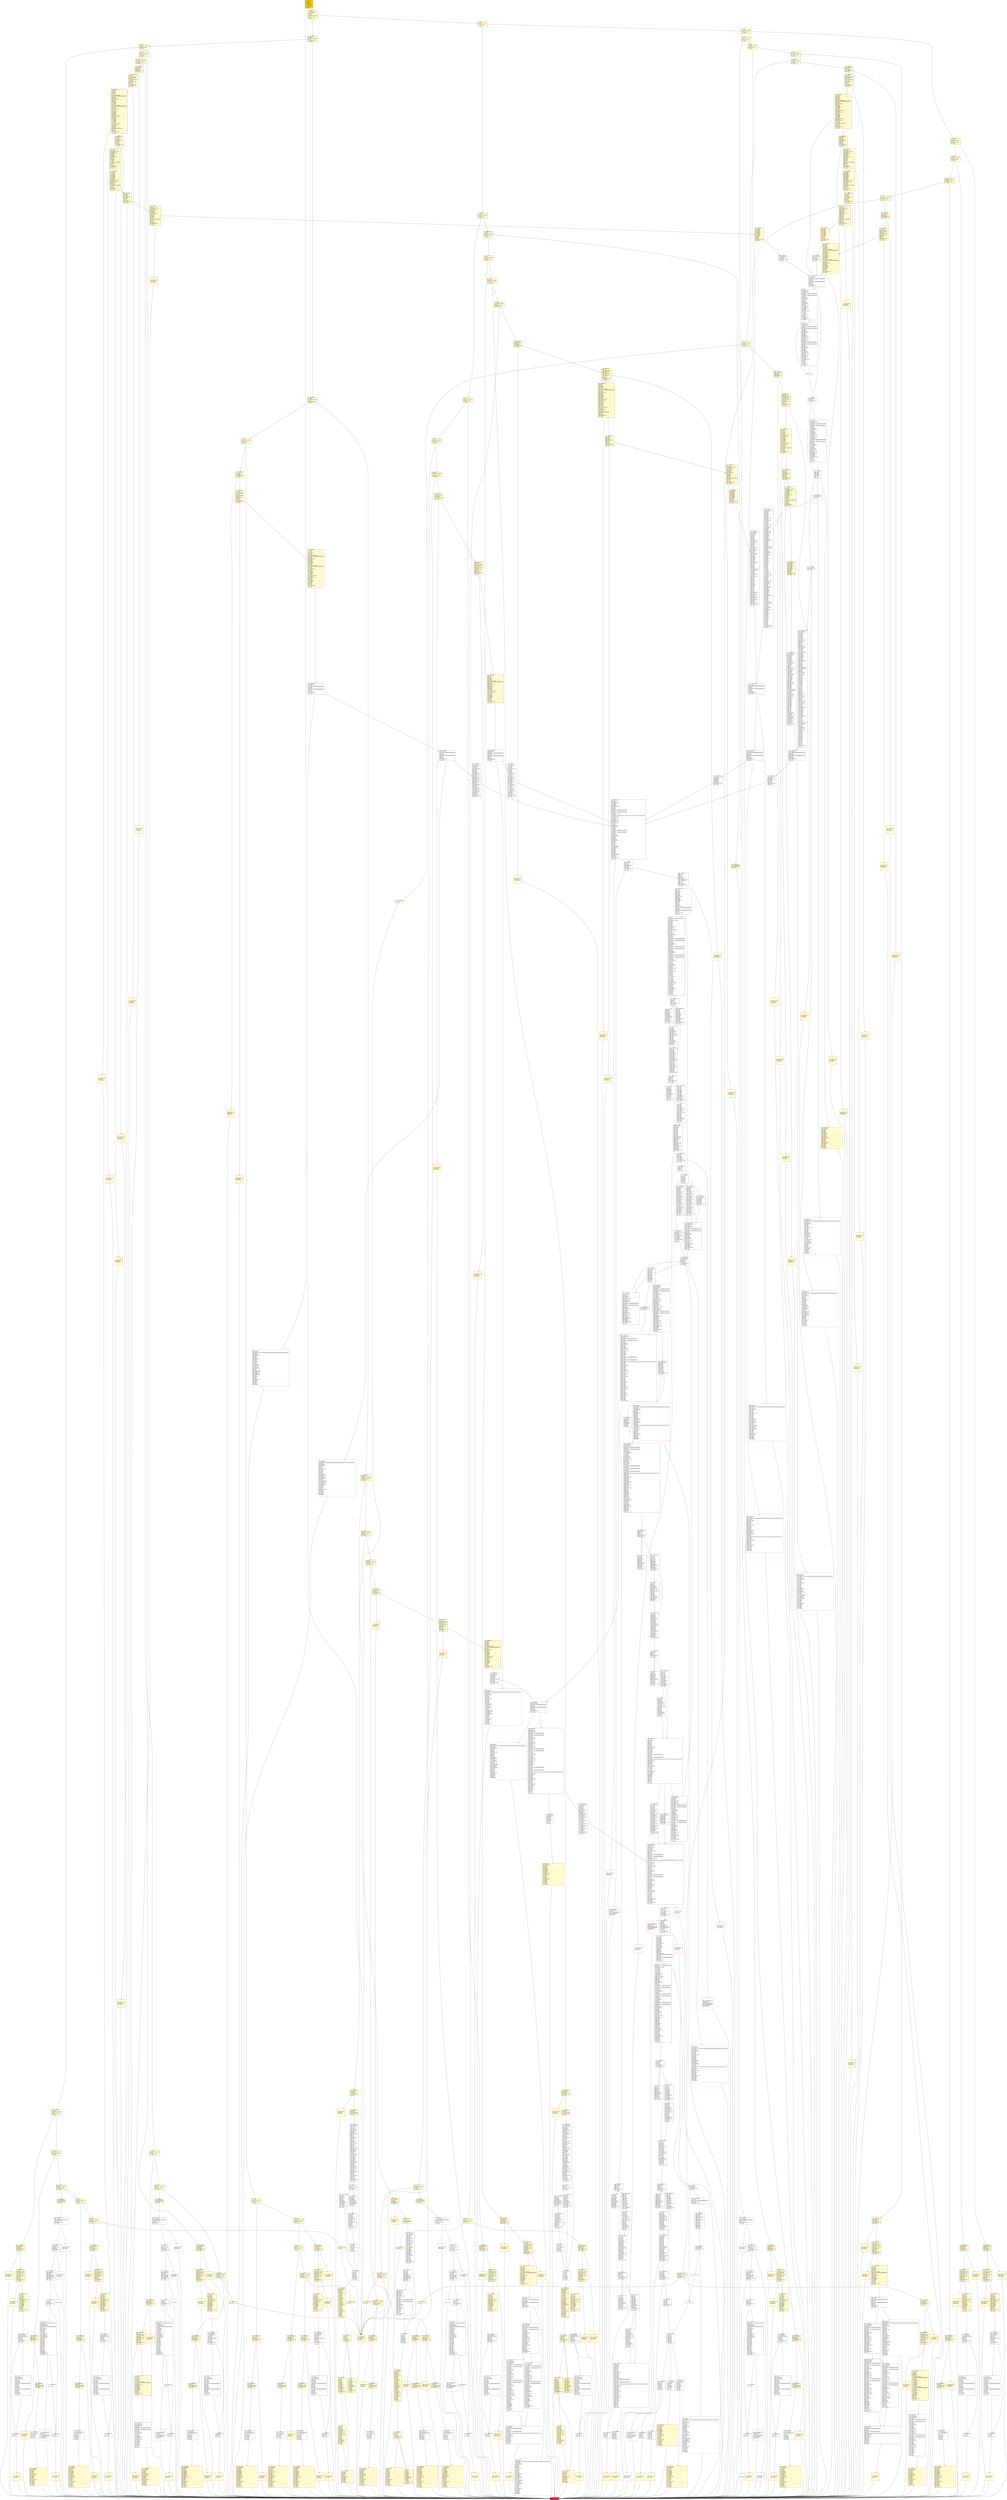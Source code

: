 digraph G {
bgcolor=transparent rankdir=UD;
node [shape=box style=filled color=black fillcolor=white fontname=arial fontcolor=black];
2322 [label="2322: JUMPDEST\l2323: DUP2\l2324: ADD\l2325: SWAP1\l2326: DUP1\l2327: DUP1\l2328: CALLDATALOAD\l2329: PUSH20 0xffffffffffffffffffffffffffffffffffffffff\l2350: AND\l2351: SWAP1\l2352: PUSH1 0x20\l2354: ADD\l2355: SWAP1\l2356: SWAP3\l2357: SWAP2\l2358: SWAP1\l2359: DUP1\l2360: CALLDATALOAD\l2361: SWAP1\l2362: PUSH1 0x20\l2364: ADD\l2365: SWAP1\l2366: SWAP3\l2367: SWAP2\l2368: SWAP1\l2369: DUP1\l2370: CALLDATALOAD\l2371: SWAP1\l2372: PUSH1 0x20\l2374: ADD\l2375: SWAP1\l2376: PUSH5 0x0100000000\l2382: DUP2\l2383: GT\l2384: ISZERO\l2385: PUSH2 0x0959\l2388: JUMPI\l" fillcolor=lemonchiffon ];
694 [label="694: JUMPDEST\l695: PUSH1 0x40\l697: MLOAD\l698: DUP1\l699: DUP1\l700: PUSH1 0x20\l702: ADD\l703: DUP3\l704: DUP2\l705: SUB\l706: DUP3\l707: MSTORE\l708: DUP4\l709: DUP2\l710: DUP2\l711: MLOAD\l712: DUP2\l713: MSTORE\l714: PUSH1 0x20\l716: ADD\l717: SWAP2\l718: POP\l719: DUP1\l720: MLOAD\l721: SWAP1\l722: PUSH1 0x20\l724: ADD\l725: SWAP1\l726: DUP1\l727: DUP4\l728: DUP4\l729: PUSH1 0x00\l" fillcolor=lemonchiffon ];
2299 [label="2299: JUMPDEST\l2300: POP\l2301: PUSH2 0x099d\l2304: PUSH1 0x04\l2306: DUP1\l2307: CALLDATASIZE\l2308: SUB\l2309: PUSH1 0x60\l2311: DUP2\l2312: LT\l2313: ISZERO\l2314: PUSH2 0x0912\l2317: JUMPI\l" fillcolor=lemonchiffon ];
2461 [label="2461: JUMPDEST\l2462: STOP\l" fillcolor=lemonchiffon shape=Msquare color=crimson ];
13500 [label="13500: JUMPDEST\l13501: PUSH1 0x00\l13503: DUP1\l13504: DUP3\l13505: EXTCODESIZE\l13506: SWAP1\l13507: POP\l13508: PUSH1 0x00\l13510: DUP2\l13511: GT\l13512: SWAP2\l13513: POP\l13514: POP\l13515: SWAP2\l13516: SWAP1\l13517: POP\l13518: JUMP\l" ];
940 [label="940: PUSH1 0x00\l942: DUP1\l943: REVERT\l" fillcolor=lemonchiffon shape=Msquare color=crimson ];
1434 [label="1434: JUMPDEST\l1435: STOP\l" fillcolor=lemonchiffon shape=Msquare color=crimson ];
5784 [label="5784: JUMPDEST\l5785: PUSH1 0x00\l5787: PUSH4 0x5c2aad80\l5792: TIMESTAMP\l5793: LT\l5794: ISZERO\l5795: SWAP1\l5796: POP\l5797: SWAP1\l5798: JUMP\l" ];
4742 [label="4742: JUMPDEST\l4743: PUSH1 0x00\l4745: PUSH4 0x5c2aad80\l4750: TIMESTAMP\l4751: LT\l4752: ISZERO\l4753: SWAP1\l4754: POP\l4755: SWAP1\l4756: JUMP\l" ];
565 [label="565: JUMPDEST\l566: CALLVALUE\l567: DUP1\l568: ISZERO\l569: PUSH2 0x0241\l572: JUMPI\l" fillcolor=lemonchiffon ];
6700 [label="6700: DUP3\l6701: SWAP1\l6702: SUB\l6703: PUSH1 0x1f\l6705: AND\l6706: DUP3\l6707: ADD\l6708: SWAP2\l" ];
2996 [label="2996: PUSH1 0x00\l2998: DUP1\l2999: REVERT\l" fillcolor=lemonchiffon shape=Msquare color=crimson ];
7337 [label="7337: INVALID\l" shape=Msquare color=crimson ];
10204 [label="10204: DUP1\l10205: DUP3\l10206: ADD\l10207: MLOAD\l10208: DUP2\l10209: DUP5\l10210: ADD\l10211: MSTORE\l10212: PUSH1 0x20\l10214: DUP2\l10215: ADD\l10216: SWAP1\l10217: POP\l10218: PUSH2 0x27d3\l10221: JUMP\l" ];
7782 [label="7782: POP\l7783: PUSH1 0x08\l7785: PUSH1 0x00\l7787: DUP4\l7788: PUSH20 0xffffffffffffffffffffffffffffffffffffffff\l7809: AND\l7810: PUSH20 0xffffffffffffffffffffffffffffffffffffffff\l7831: AND\l7832: DUP2\l7833: MSTORE\l7834: PUSH1 0x20\l7836: ADD\l7837: SWAP1\l7838: DUP2\l7839: MSTORE\l7840: PUSH1 0x20\l7842: ADD\l7843: PUSH1 0x00\l7845: SHA3\l7846: PUSH1 0x00\l7848: DUP5\l7849: PUSH20 0xffffffffffffffffffffffffffffffffffffffff\l7870: AND\l7871: PUSH20 0xffffffffffffffffffffffffffffffffffffffff\l7892: AND\l7893: DUP2\l7894: MSTORE\l7895: PUSH1 0x20\l7897: ADD\l7898: SWAP1\l7899: DUP2\l7900: MSTORE\l7901: PUSH1 0x20\l7903: ADD\l7904: PUSH1 0x00\l7906: SHA3\l7907: PUSH1 0x00\l7909: SWAP1\l7910: SLOAD\l7911: SWAP1\l7912: PUSH2 0x0100\l7915: EXP\l7916: SWAP1\l7917: DIV\l7918: PUSH1 0xff\l7920: AND\l7921: ISZERO\l" ];
4169 [label="4169: JUMPDEST\l4170: PUSH1 0x00\l4172: DUP1\l4173: PUSH20 0xffffffffffffffffffffffffffffffffffffffff\l4194: AND\l4195: DUP4\l4196: PUSH20 0xffffffffffffffffffffffffffffffffffffffff\l4217: AND\l4218: EQ\l4219: ISZERO\l4220: PUSH2 0x10d0\l4223: JUMPI\l" ];
1925 [label="1925: PUSH1 0x00\l1927: DUP1\l1928: REVERT\l" fillcolor=lemonchiffon shape=Msquare color=crimson ];
12170 [label="12170: PUSH1 0x40\l12172: MLOAD\l12173: PUSH32 0x08c379a000000000000000000000000000000000000000000000000000000000\l12206: DUP2\l12207: MSTORE\l12208: PUSH1 0x04\l12210: ADD\l12211: DUP1\l12212: DUP1\l12213: PUSH1 0x20\l12215: ADD\l12216: DUP3\l12217: DUP2\l12218: SUB\l12219: DUP3\l12220: MSTORE\l12221: PUSH1 0x4d\l12223: DUP2\l12224: MSTORE\l12225: PUSH1 0x20\l12227: ADD\l12228: DUP1\l12229: PUSH2 0x3559\l12232: PUSH1 0x4d\l12234: SWAP2\l12235: CODECOPY\l12236: PUSH1 0x60\l12238: ADD\l12239: SWAP2\l12240: POP\l12241: POP\l12242: PUSH1 0x40\l12244: MLOAD\l12245: DUP1\l12246: SWAP2\l12247: SUB\l12248: SWAP1\l12249: REVERT\l" shape=Msquare color=crimson ];
10369 [label="10369: JUMPDEST\l10370: POP\l10371: SWAP9\l10372: POP\l10373: POP\l10374: POP\l10375: POP\l10376: POP\l10377: POP\l10378: POP\l10379: POP\l10380: POP\l10381: PUSH1 0x00\l10383: PUSH1 0x40\l10385: MLOAD\l10386: DUP1\l10387: DUP4\l10388: SUB\l10389: DUP2\l10390: PUSH1 0x00\l10392: DUP8\l10393: DUP1\l10394: EXTCODESIZE\l10395: ISZERO\l10396: DUP1\l10397: ISZERO\l10398: PUSH2 0x28a6\l10401: JUMPI\l" ];
11019 [label="11019: JUMPDEST\l11020: POP\l11021: POP\l11022: POP\l11023: POP\l11024: SWAP1\l11025: POP\l11026: SWAP1\l11027: DUP2\l11028: ADD\l11029: SWAP1\l11030: PUSH1 0x1f\l11032: AND\l11033: DUP1\l11034: ISZERO\l11035: PUSH2 0x2b38\l11038: JUMPI\l" ];
9633 [label="9633: JUMPDEST\l9634: PUSH1 0x00\l9636: DUP1\l9637: PUSH1 0x00\l9639: SWAP1\l9640: SLOAD\l9641: SWAP1\l9642: PUSH2 0x0100\l9645: EXP\l9646: SWAP1\l9647: DIV\l9648: PUSH20 0xffffffffffffffffffffffffffffffffffffffff\l9669: AND\l9670: PUSH20 0xffffffffffffffffffffffffffffffffffffffff\l9691: AND\l9692: PUSH4 0xaabbb8ca\l9697: DUP8\l9698: PUSH32 0x29ddb589b1fb5fc7cf394961c1adf5f8c6454761adf795e67fe149f658abe895\l9731: PUSH1 0x00\l9733: SHL\l9734: PUSH1 0x40\l9736: MLOAD\l9737: DUP4\l9738: PUSH4 0xffffffff\l9743: AND\l9744: PUSH1 0xe0\l9746: SHL\l9747: DUP2\l9748: MSTORE\l9749: PUSH1 0x04\l9751: ADD\l9752: DUP1\l9753: DUP4\l9754: PUSH20 0xffffffffffffffffffffffffffffffffffffffff\l9775: AND\l9776: PUSH20 0xffffffffffffffffffffffffffffffffffffffff\l9797: AND\l9798: DUP2\l9799: MSTORE\l9800: PUSH1 0x20\l9802: ADD\l9803: DUP3\l9804: DUP2\l9805: MSTORE\l9806: PUSH1 0x20\l9808: ADD\l9809: SWAP3\l9810: POP\l9811: POP\l9812: POP\l9813: PUSH1 0x20\l9815: PUSH1 0x40\l9817: MLOAD\l9818: DUP1\l9819: DUP4\l9820: SUB\l9821: DUP2\l9822: DUP7\l9823: DUP1\l9824: EXTCODESIZE\l9825: ISZERO\l9826: DUP1\l9827: ISZERO\l9828: PUSH2 0x266c\l9831: JUMPI\l" ];
12118 [label="12118: JUMPDEST\l12119: POP\l12120: POP\l12121: POP\l12122: POP\l12123: PUSH2 0x2fdc\l12126: JUMP\l" ];
560 [label="560: JUMPDEST\l561: PUSH1 0x00\l563: DUP1\l564: REVERT\l" fillcolor=lemonchiffon shape=Msquare color=crimson ];
3718 [label="3718: JUMPDEST\l3719: DUP2\l3720: ADD\l3721: SWAP1\l3722: DUP1\l3723: DUP1\l3724: CALLDATALOAD\l3725: SWAP1\l3726: PUSH1 0x20\l3728: ADD\l3729: SWAP1\l3730: SWAP3\l3731: SWAP2\l3732: SWAP1\l3733: DUP1\l3734: CALLDATALOAD\l3735: SWAP1\l3736: PUSH1 0x20\l3738: ADD\l3739: SWAP1\l3740: PUSH5 0x0100000000\l3746: DUP2\l3747: GT\l3748: ISZERO\l3749: PUSH2 0x0ead\l3752: JUMPI\l" fillcolor=lemonchiffon ];
7440 [label="7440: JUMPDEST\l7441: POP\l7442: JUMP\l" ];
2973 [label="2973: PUSH1 0x00\l2975: DUP1\l2976: REVERT\l" fillcolor=lemonchiffon shape=Msquare color=crimson ];
7929 [label="7929: POP\l7930: PUSH1 0x07\l7932: PUSH1 0x00\l7934: DUP4\l7935: PUSH20 0xffffffffffffffffffffffffffffffffffffffff\l7956: AND\l7957: PUSH20 0xffffffffffffffffffffffffffffffffffffffff\l7978: AND\l7979: DUP2\l7980: MSTORE\l7981: PUSH1 0x20\l7983: ADD\l7984: SWAP1\l7985: DUP2\l7986: MSTORE\l7987: PUSH1 0x20\l7989: ADD\l7990: PUSH1 0x00\l7992: SHA3\l7993: PUSH1 0x00\l7995: DUP5\l7996: PUSH20 0xffffffffffffffffffffffffffffffffffffffff\l8017: AND\l8018: PUSH20 0xffffffffffffffffffffffffffffffffffffffff\l8039: AND\l8040: DUP2\l8041: MSTORE\l8042: PUSH1 0x20\l8044: ADD\l8045: SWAP1\l8046: DUP2\l8047: MSTORE\l8048: PUSH1 0x20\l8050: ADD\l8051: PUSH1 0x00\l8053: SHA3\l8054: PUSH1 0x00\l8056: SWAP1\l8057: SLOAD\l8058: SWAP1\l8059: PUSH2 0x0100\l8062: EXP\l8063: SWAP1\l8064: DIV\l8065: PUSH1 0xff\l8067: AND\l" ];
8926 [label="8926: PUSH1 0x40\l8928: MLOAD\l8929: PUSH32 0x08c379a000000000000000000000000000000000000000000000000000000000\l8962: DUP2\l8963: MSTORE\l8964: PUSH1 0x04\l8966: ADD\l8967: DUP1\l8968: DUP1\l8969: PUSH1 0x20\l8971: ADD\l8972: DUP3\l8973: DUP2\l8974: SUB\l8975: DUP3\l8976: MSTORE\l8977: PUSH1 0x2c\l8979: DUP2\l8980: MSTORE\l8981: PUSH1 0x20\l8983: ADD\l8984: DUP1\l8985: PUSH2 0x35ca\l8988: PUSH1 0x2c\l8990: SWAP2\l8991: CODECOPY\l8992: PUSH1 0x40\l8994: ADD\l8995: SWAP2\l8996: POP\l8997: POP\l8998: PUSH1 0x40\l9000: MLOAD\l9001: DUP1\l9002: SWAP2\l9003: SUB\l9004: SWAP1\l9005: REVERT\l" shape=Msquare color=crimson ];
1289 [label="1289: JUMPDEST\l1290: POP\l1291: PUSH2 0x0512\l1294: PUSH2 0x12f6\l1297: JUMP\l" fillcolor=lemonchiffon ];
7922 [label="7922: JUMPDEST\l" ];
3959 [label="3959: JUMPDEST\l3960: POP\l3961: POP\l3962: POP\l3963: POP\l3964: POP\l3965: SWAP1\l3966: POP\l3967: SWAP1\l3968: JUMP\l" ];
3580 [label="3580: JUMPDEST\l3581: SWAP1\l3582: SWAP2\l3583: SWAP3\l3584: SWAP4\l3585: SWAP2\l3586: SWAP3\l3587: SWAP4\l3588: SWAP1\l3589: DUP1\l3590: CALLDATALOAD\l3591: SWAP1\l3592: PUSH1 0x20\l3594: ADD\l3595: SWAP1\l3596: PUSH5 0x0100000000\l3602: DUP2\l3603: GT\l3604: ISZERO\l3605: PUSH2 0x0e1d\l3608: JUMPI\l" fillcolor=lemonchiffon ];
1554 [label="1554: JUMPDEST\l1555: POP\l1556: PUSH2 0x063f\l1559: PUSH1 0x04\l1561: DUP1\l1562: CALLDATASIZE\l1563: SUB\l1564: PUSH1 0x20\l1566: DUP2\l1567: LT\l1568: ISZERO\l1569: PUSH2 0x0629\l1572: JUMPI\l" fillcolor=lemonchiffon ];
2939 [label="2939: JUMPDEST\l2940: PUSH1 0x40\l2942: MLOAD\l2943: DUP1\l2944: DUP3\l2945: ISZERO\l2946: ISZERO\l2947: ISZERO\l2948: ISZERO\l2949: DUP2\l2950: MSTORE\l2951: PUSH1 0x20\l2953: ADD\l2954: SWAP2\l2955: POP\l2956: POP\l2957: PUSH1 0x40\l2959: MLOAD\l2960: DUP1\l2961: SWAP2\l2962: SUB\l2963: SWAP1\l2964: RETURN\l" fillcolor=lemonchiffon shape=Msquare color=crimson ];
2052 [label="2052: JUMPDEST\l2053: PUSH2 0x080c\l2056: PUSH2 0x16a7\l2059: JUMP\l" fillcolor=lemonchiffon ];
2520 [label="2520: JUMPDEST\l2521: STOP\l" fillcolor=lemonchiffon shape=Msquare color=crimson ];
13074 [label="13074: DUP1\l13075: DUP3\l13076: ADD\l13077: MLOAD\l13078: DUP2\l13079: DUP5\l13080: ADD\l13081: MSTORE\l13082: PUSH1 0x20\l13084: DUP2\l13085: ADD\l13086: SWAP1\l13087: POP\l13088: PUSH2 0x3309\l13091: JUMP\l" ];
1006 [label="1006: PUSH1 0x00\l1008: DUP1\l1009: REVERT\l" fillcolor=lemonchiffon shape=Msquare color=crimson ];
0 [label="0: PUSH1 0x80\l2: PUSH1 0x40\l4: MSTORE\l5: PUSH1 0x04\l7: CALLDATASIZE\l8: LT\l9: PUSH2 0x0230\l12: JUMPI\l" fillcolor=lemonchiffon shape=Msquare fillcolor=gold ];
12573 [label="12573: JUMPDEST\l12574: PUSH2 0x312b\l12577: DUP8\l12578: DUP8\l12579: DUP8\l12580: DUP8\l12581: DUP8\l12582: DUP8\l12583: PUSH2 0x28c8\l12586: JUMP\l" ];
11529 [label="11529: JUMPDEST\l11530: POP\l11531: GAS\l11532: STATICCALL\l11533: ISZERO\l11534: DUP1\l11535: ISZERO\l11536: PUSH2 0x2d1d\l11539: JUMPI\l" ];
12396 [label="12396: JUMPDEST\l12397: PUSH1 0x00\l12399: PUSH20 0xffffffffffffffffffffffffffffffffffffffff\l12420: AND\l12421: DUP6\l12422: PUSH20 0xffffffffffffffffffffffffffffffffffffffff\l12443: AND\l12444: EQ\l12445: ISZERO\l12446: PUSH2 0x310f\l12449: JUMPI\l" ];
9006 [label="9006: JUMPDEST\l9007: PUSH2 0x23c3\l9010: CALLER\l9011: DUP8\l9012: DUP8\l9013: DUP8\l9014: DUP8\l9015: DUP1\l9016: DUP1\l9017: PUSH1 0x1f\l9019: ADD\l9020: PUSH1 0x20\l9022: DUP1\l9023: SWAP2\l9024: DIV\l9025: MUL\l9026: PUSH1 0x20\l9028: ADD\l9029: PUSH1 0x40\l9031: MLOAD\l9032: SWAP1\l9033: DUP2\l9034: ADD\l9035: PUSH1 0x40\l9037: MSTORE\l9038: DUP1\l9039: SWAP4\l9040: SWAP3\l9041: SWAP2\l9042: SWAP1\l9043: DUP2\l9044: DUP2\l9045: MSTORE\l9046: PUSH1 0x20\l9048: ADD\l9049: DUP4\l9050: DUP4\l9051: DUP1\l9052: DUP3\l9053: DUP5\l9054: CALLDATACOPY\l9055: PUSH1 0x00\l9057: DUP2\l9058: DUP5\l9059: ADD\l9060: MSTORE\l9061: PUSH1 0x1f\l9063: NOT\l9064: PUSH1 0x1f\l9066: DUP3\l9067: ADD\l9068: AND\l9069: SWAP1\l9070: POP\l9071: DUP1\l9072: DUP4\l9073: ADD\l9074: SWAP3\l9075: POP\l9076: POP\l9077: POP\l9078: POP\l9079: POP\l9080: POP\l9081: POP\l9082: DUP7\l9083: DUP7\l9084: DUP1\l9085: DUP1\l9086: PUSH1 0x1f\l9088: ADD\l9089: PUSH1 0x20\l9091: DUP1\l9092: SWAP2\l9093: DIV\l9094: MUL\l9095: PUSH1 0x20\l9097: ADD\l9098: PUSH1 0x40\l9100: MLOAD\l9101: SWAP1\l9102: DUP2\l9103: ADD\l9104: PUSH1 0x40\l9106: MSTORE\l9107: DUP1\l9108: SWAP4\l9109: SWAP3\l9110: SWAP2\l9111: SWAP1\l9112: DUP2\l9113: DUP2\l9114: MSTORE\l9115: PUSH1 0x20\l9117: ADD\l9118: DUP4\l9119: DUP4\l9120: DUP1\l9121: DUP3\l9122: DUP5\l9123: CALLDATACOPY\l9124: PUSH1 0x00\l9126: DUP2\l9127: DUP5\l9128: ADD\l9129: MSTORE\l9130: PUSH1 0x1f\l9132: NOT\l9133: PUSH1 0x1f\l9135: DUP3\l9136: ADD\l9137: AND\l9138: SWAP1\l9139: POP\l9140: DUP1\l9141: DUP4\l9142: ADD\l9143: SWAP3\l9144: POP\l9145: POP\l9146: POP\l9147: POP\l9148: POP\l9149: POP\l9150: POP\l9151: PUSH2 0x3143\l9154: JUMP\l" ];
11896 [label="11896: DUP1\l11897: DUP3\l11898: ADD\l11899: MLOAD\l11900: DUP2\l11901: DUP5\l11902: ADD\l11903: MSTORE\l11904: PUSH1 0x20\l11906: DUP2\l11907: ADD\l11908: SWAP1\l11909: POP\l11910: PUSH2 0x2e6f\l11913: JUMP\l" ];
3114 [label="3114: JUMPDEST\l3115: POP\l3116: PUSH2 0x0c8d\l3119: PUSH1 0x04\l3121: DUP1\l3122: CALLDATASIZE\l3123: SUB\l3124: PUSH1 0x40\l3126: DUP2\l3127: LT\l3128: ISZERO\l3129: PUSH2 0x0c41\l3132: JUMPI\l" fillcolor=lemonchiffon ];
9950 [label="9950: DUP1\l9951: PUSH20 0xffffffffffffffffffffffffffffffffffffffff\l9972: AND\l9973: PUSH4 0x75ab9782\l9978: DUP9\l9979: DUP9\l9980: DUP9\l9981: DUP9\l9982: DUP9\l9983: DUP9\l9984: PUSH1 0x40\l9986: MLOAD\l9987: DUP8\l9988: PUSH4 0xffffffff\l9993: AND\l9994: PUSH1 0xe0\l9996: SHL\l9997: DUP2\l9998: MSTORE\l9999: PUSH1 0x04\l10001: ADD\l10002: DUP1\l10003: DUP8\l10004: PUSH20 0xffffffffffffffffffffffffffffffffffffffff\l10025: AND\l10026: PUSH20 0xffffffffffffffffffffffffffffffffffffffff\l10047: AND\l10048: DUP2\l10049: MSTORE\l10050: PUSH1 0x20\l10052: ADD\l10053: DUP7\l10054: PUSH20 0xffffffffffffffffffffffffffffffffffffffff\l10075: AND\l10076: PUSH20 0xffffffffffffffffffffffffffffffffffffffff\l10097: AND\l10098: DUP2\l10099: MSTORE\l10100: PUSH1 0x20\l10102: ADD\l10103: DUP6\l10104: PUSH20 0xffffffffffffffffffffffffffffffffffffffff\l10125: AND\l10126: PUSH20 0xffffffffffffffffffffffffffffffffffffffff\l10147: AND\l10148: DUP2\l10149: MSTORE\l10150: PUSH1 0x20\l10152: ADD\l10153: DUP5\l10154: DUP2\l10155: MSTORE\l10156: PUSH1 0x20\l10158: ADD\l10159: DUP1\l10160: PUSH1 0x20\l10162: ADD\l10163: DUP1\l10164: PUSH1 0x20\l10166: ADD\l10167: DUP4\l10168: DUP2\l10169: SUB\l10170: DUP4\l10171: MSTORE\l10172: DUP6\l10173: DUP2\l10174: DUP2\l10175: MLOAD\l10176: DUP2\l10177: MSTORE\l10178: PUSH1 0x20\l10180: ADD\l10181: SWAP2\l10182: POP\l10183: DUP1\l10184: MLOAD\l10185: SWAP1\l10186: PUSH1 0x20\l10188: ADD\l10189: SWAP1\l10190: DUP1\l10191: DUP4\l10192: DUP4\l10193: PUSH1 0x00\l" ];
10426 [label="10426: JUMPDEST\l10427: POP\l10428: POP\l10429: POP\l10430: POP\l" ];
5857 [label="5857: CALLER\l5858: PUSH20 0xffffffffffffffffffffffffffffffffffffffff\l5879: AND\l5880: PUSH2 0x08fc\l5883: ADDRESS\l5884: PUSH20 0xffffffffffffffffffffffffffffffffffffffff\l5905: AND\l5906: BALANCE\l5907: SWAP1\l5908: DUP2\l5909: ISZERO\l5910: MUL\l5911: SWAP1\l5912: PUSH1 0x40\l5914: MLOAD\l5915: PUSH1 0x00\l5917: PUSH1 0x40\l5919: MLOAD\l5920: DUP1\l5921: DUP4\l5922: SUB\l5923: DUP2\l5924: DUP6\l5925: DUP9\l5926: DUP9\l5927: CALL\l5928: SWAP4\l5929: POP\l5930: POP\l5931: POP\l5932: POP\l5933: ISZERO\l5934: DUP1\l5935: ISZERO\l5936: PUSH2 0x173d\l5939: JUMPI\l" ];
626 [label="626: JUMPDEST\l627: DUP4\l628: DUP2\l629: LT\l630: ISZERO\l631: PUSH2 0x028d\l634: JUMPI\l" fillcolor=lemonchiffon ];
4854 [label="4854: JUMPDEST\l4855: PUSH1 0x00\l4857: PUSH4 0x5c2aad80\l4862: TIMESTAMP\l4863: LT\l4864: ISZERO\l4865: SWAP1\l4866: POP\l4867: SWAP1\l4868: JUMP\l" ];
3137 [label="3137: JUMPDEST\l3138: DUP2\l3139: ADD\l3140: SWAP1\l3141: DUP1\l3142: DUP1\l3143: CALLDATALOAD\l3144: PUSH20 0xffffffffffffffffffffffffffffffffffffffff\l3165: AND\l3166: SWAP1\l3167: PUSH1 0x20\l3169: ADD\l3170: SWAP1\l3171: SWAP3\l3172: SWAP2\l3173: SWAP1\l3174: DUP1\l3175: CALLDATALOAD\l3176: PUSH20 0xffffffffffffffffffffffffffffffffffffffff\l3197: AND\l3198: SWAP1\l3199: PUSH1 0x20\l3201: ADD\l3202: SWAP1\l3203: SWAP3\l3204: SWAP2\l3205: SWAP1\l3206: POP\l3207: POP\l3208: POP\l3209: PUSH2 0x1f8c\l3212: JUMP\l" fillcolor=lemonchiffon ];
9836 [label="9836: JUMPDEST\l9837: POP\l9838: GAS\l9839: STATICCALL\l9840: ISZERO\l9841: DUP1\l9842: ISZERO\l9843: PUSH2 0x2680\l9846: JUMPI\l" ];
5231 [label="5231: CALLER\l5232: PUSH1 0x12\l5234: PUSH1 0x00\l5236: PUSH2 0x0100\l5239: EXP\l5240: DUP2\l5241: SLOAD\l5242: DUP2\l5243: PUSH20 0xffffffffffffffffffffffffffffffffffffffff\l5264: MUL\l5265: NOT\l5266: AND\l5267: SWAP1\l5268: DUP4\l5269: PUSH20 0xffffffffffffffffffffffffffffffffffffffff\l5290: AND\l5291: MUL\l5292: OR\l5293: SWAP1\l5294: SSTORE\l5295: POP\l" ];
6007 [label="6007: PUSH1 0x40\l6009: MLOAD\l6010: PUSH32 0x08c379a000000000000000000000000000000000000000000000000000000000\l6043: DUP2\l6044: MSTORE\l6045: PUSH1 0x04\l6047: ADD\l6048: DUP1\l6049: DUP1\l6050: PUSH1 0x20\l6052: ADD\l6053: DUP3\l6054: DUP2\l6055: SUB\l6056: DUP3\l6057: MSTORE\l6058: PUSH1 0x24\l6060: DUP2\l6061: MSTORE\l6062: PUSH1 0x20\l6064: ADD\l6065: DUP1\l6066: PUSH2 0x3514\l6069: PUSH1 0x24\l6071: SWAP2\l6072: CODECOPY\l6073: PUSH1 0x40\l6075: ADD\l6076: SWAP2\l6077: POP\l6078: POP\l6079: PUSH1 0x40\l6081: MLOAD\l6082: DUP1\l6083: SWAP2\l6084: SUB\l6085: SWAP1\l6086: REVERT\l" shape=Msquare color=crimson ];
9847 [label="9847: RETURNDATASIZE\l9848: PUSH1 0x00\l9850: DUP1\l9851: RETURNDATACOPY\l9852: RETURNDATASIZE\l9853: PUSH1 0x00\l9855: REVERT\l" shape=Msquare color=crimson ];
7288 [label="7288: JUMPDEST\l7289: PUSH1 0x00\l7291: PUSH8 0x8ac7230489e80000\l7300: CALLVALUE\l7301: EQ\l7302: PUSH2 0x1c8e\l7305: JUMPI\l" ];
987 [label="987: JUMPDEST\l988: POP\l989: PUSH2 0x0448\l992: PUSH1 0x04\l994: DUP1\l995: CALLDATASIZE\l996: SUB\l997: PUSH1 0x60\l999: DUP2\l1000: LT\l1001: ISZERO\l1002: PUSH2 0x03f2\l1005: JUMPI\l" fillcolor=lemonchiffon ];
13381 [label="13381: PUSH1 0x40\l13383: MLOAD\l13384: PUSH32 0x08c379a000000000000000000000000000000000000000000000000000000000\l13417: DUP2\l13418: MSTORE\l13419: PUSH1 0x04\l13421: ADD\l13422: DUP1\l13423: DUP1\l13424: PUSH1 0x20\l13426: ADD\l13427: DUP3\l13428: DUP2\l13429: SUB\l13430: DUP3\l13431: MSTORE\l13432: PUSH1 0x1b\l13434: DUP2\l13435: MSTORE\l13436: PUSH1 0x20\l13438: ADD\l13439: DUP1\l13440: PUSH32 0x536166654d6174683a206164646974696f6e206f766572666c6f770000000000\l13473: DUP2\l13474: MSTORE\l13475: POP\l13476: PUSH1 0x20\l13478: ADD\l13479: SWAP2\l13480: POP\l13481: POP\l13482: PUSH1 0x40\l13484: MLOAD\l13485: DUP1\l13486: SWAP2\l13487: SUB\l13488: SWAP1\l13489: REVERT\l" shape=Msquare color=crimson ];
673 [label="673: JUMPDEST\l674: CALLVALUE\l675: DUP1\l676: ISZERO\l677: PUSH2 0x02ad\l680: JUMPI\l" fillcolor=lemonchiffon ];
4304 [label="4304: JUMPDEST\l4305: PUSH1 0x00\l4307: PUSH20 0xffffffffffffffffffffffffffffffffffffffff\l4328: AND\l4329: DUP5\l4330: PUSH20 0xffffffffffffffffffffffffffffffffffffffff\l4351: AND\l4352: EQ\l4353: ISZERO\l4354: PUSH2 0x1156\l4357: JUMPI\l" ];
347 [label="347: DUP1\l348: PUSH4 0x70a08231\l353: EQ\l354: PUSH2 0x0766\l357: JUMPI\l" fillcolor=lemonchiffon ];
983 [label="983: PUSH1 0x00\l985: DUP1\l986: REVERT\l" fillcolor=lemonchiffon shape=Msquare color=crimson ];
2534 [label="2534: JUMPDEST\l2535: POP\l2536: PUSH2 0x0a13\l2539: PUSH1 0x04\l2541: DUP1\l2542: CALLDATASIZE\l2543: SUB\l2544: PUSH1 0x20\l2546: DUP2\l2547: LT\l2548: ISZERO\l2549: PUSH2 0x09fd\l2552: JUMPI\l" fillcolor=lemonchiffon ];
10267 [label="10267: JUMPDEST\l10268: POP\l10269: DUP4\l10270: DUP2\l10271: SUB\l10272: DUP3\l10273: MSTORE\l10274: DUP5\l10275: DUP2\l10276: DUP2\l10277: MLOAD\l10278: DUP2\l10279: MSTORE\l10280: PUSH1 0x20\l10282: ADD\l10283: SWAP2\l10284: POP\l10285: DUP1\l10286: MLOAD\l10287: SWAP1\l10288: PUSH1 0x20\l10290: ADD\l10291: SWAP1\l10292: DUP1\l10293: DUP4\l10294: DUP4\l10295: PUSH1 0x00\l" ];
12127 [label="12127: JUMPDEST\l12128: DUP2\l12129: ISZERO\l12130: PUSH2 0x2fdb\l12133: JUMPI\l" ];
30 [label="30: DUP1\l31: PUSH4 0xc99d77a1\l36: GT\l37: PUSH2 0x00ab\l40: JUMPI\l" fillcolor=lemonchiffon ];
2013 [label="2013: PUSH1 0x00\l2015: DUP1\l2016: REVERT\l" fillcolor=lemonchiffon shape=Msquare color=crimson ];
2977 [label="2977: JUMPDEST\l2978: POP\l2979: PUSH2 0x0c04\l2982: PUSH1 0x04\l2984: DUP1\l2985: CALLDATASIZE\l2986: SUB\l2987: PUSH1 0x40\l2989: DUP2\l2990: LT\l2991: ISZERO\l2992: PUSH2 0x0bb8\l2995: JUMPI\l" fillcolor=lemonchiffon ];
4224 [label="4224: PUSH1 0x40\l4226: MLOAD\l4227: PUSH32 0x08c379a000000000000000000000000000000000000000000000000000000000\l4260: DUP2\l4261: MSTORE\l4262: PUSH1 0x04\l4264: ADD\l4265: DUP1\l4266: DUP1\l4267: PUSH1 0x20\l4269: ADD\l4270: DUP3\l4271: DUP2\l4272: SUB\l4273: DUP3\l4274: MSTORE\l4275: PUSH1 0x24\l4277: DUP2\l4278: MSTORE\l4279: PUSH1 0x20\l4281: ADD\l4282: DUP1\l4283: PUSH2 0x35a6\l4286: PUSH1 0x24\l4288: SWAP2\l4289: CODECOPY\l4290: PUSH1 0x40\l4292: ADD\l4293: SWAP2\l4294: POP\l4295: POP\l4296: PUSH1 0x40\l4298: MLOAD\l4299: DUP1\l4300: SWAP2\l4301: SUB\l4302: SWAP1\l4303: REVERT\l" shape=Msquare color=crimson ];
10899 [label="10899: DUP1\l10900: DUP3\l10901: ADD\l10902: MLOAD\l10903: DUP2\l10904: DUP5\l10905: ADD\l10906: MSTORE\l10907: PUSH1 0x20\l10909: DUP2\l10910: ADD\l10911: SWAP1\l10912: POP\l10913: PUSH2 0x2a8a\l10916: JUMP\l" ];
577 [label="577: JUMPDEST\l578: POP\l579: PUSH2 0x024a\l582: PUSH2 0x0ef3\l585: JUMP\l" fillcolor=lemonchiffon ];
11064 [label="11064: JUMPDEST\l11065: POP\l11066: SWAP6\l11067: POP\l11068: POP\l11069: POP\l11070: POP\l11071: POP\l11072: POP\l11073: PUSH1 0x40\l11075: MLOAD\l11076: DUP1\l11077: SWAP2\l11078: SUB\l11079: SWAP1\l11080: LOG4\l11081: DUP4\l11082: PUSH20 0xffffffffffffffffffffffffffffffffffffffff\l11103: AND\l11104: DUP6\l11105: PUSH20 0xffffffffffffffffffffffffffffffffffffffff\l11126: AND\l11127: PUSH32 0xddf252ad1be2c89b69c2b068fc378daa952ba7f163c4a11628f55a4df523b3ef\l11160: DUP6\l11161: PUSH1 0x40\l11163: MLOAD\l11164: DUP1\l11165: DUP3\l11166: DUP2\l11167: MSTORE\l11168: PUSH1 0x20\l11170: ADD\l11171: SWAP2\l11172: POP\l11173: POP\l11174: PUSH1 0x40\l11176: MLOAD\l11177: DUP1\l11178: SWAP2\l11179: SUB\l11180: SWAP1\l11181: LOG3\l11182: POP\l11183: POP\l11184: POP\l11185: POP\l11186: POP\l11187: POP\l11188: JUMP\l" ];
2393 [label="2393: JUMPDEST\l2394: DUP3\l2395: ADD\l2396: DUP4\l2397: PUSH1 0x20\l2399: DUP3\l2400: ADD\l2401: GT\l2402: ISZERO\l2403: PUSH2 0x096b\l2406: JUMPI\l" fillcolor=lemonchiffon ];
8211 [label="8211: JUMPDEST\l8212: TIMESTAMP\l8213: PUSH3 0x069780\l8217: DUP3\l8218: ADD\l8219: EQ\l8220: ISZERO\l8221: PUSH2 0x2062\l8224: JUMPI\l" ];
685 [label="685: JUMPDEST\l686: POP\l687: PUSH2 0x02b6\l690: PUSH2 0x0f81\l693: JUMP\l" fillcolor=lemonchiffon ];
1838 [label="1838: PUSH1 0x00\l1840: DUP1\l1841: REVERT\l" fillcolor=lemonchiffon shape=Msquare color=crimson ];
5770 [label="5770: RETURNDATASIZE\l5771: PUSH1 0x00\l5773: DUP1\l5774: RETURNDATACOPY\l5775: RETURNDATASIZE\l5776: PUSH1 0x00\l5778: REVERT\l" shape=Msquare color=crimson ];
2867 [label="2867: PUSH1 0x00\l2869: DUP1\l2870: REVERT\l" fillcolor=lemonchiffon shape=Msquare color=crimson ];
825 [label="825: PUSH1 0x00\l827: DUP1\l828: REVERT\l" fillcolor=lemonchiffon shape=Msquare color=crimson ];
9264 [label="9264: JUMPDEST\l9265: PUSH1 0x00\l9267: PUSH20 0xffffffffffffffffffffffffffffffffffffffff\l9288: AND\l9289: DUP3\l9290: PUSH20 0xffffffffffffffffffffffffffffffffffffffff\l9311: AND\l9312: EQ\l9313: ISZERO\l9314: PUSH2 0x24b6\l9317: JUMPI\l" ];
12094 [label="12094: PUSH1 0x00\l12096: DUP1\l12097: REVERT\l" shape=Msquare color=crimson ];
4841 [label="4841: JUMPDEST\l4842: POP\l4843: POP\l4844: JUMP\l" ];
5779 [label="5779: JUMPDEST\l5780: POP\l" ];
4131 [label="4131: JUMPDEST\l4132: PUSH1 0x00\l4134: DUP1\l4135: CALLER\l4136: SWAP1\l4137: POP\l4138: PUSH2 0x1034\l4141: DUP2\l4142: DUP6\l4143: DUP6\l4144: PUSH2 0x2430\l4147: JUMP\l" ];
2155 [label="2155: JUMPDEST\l2156: POP\l2157: PUSH2 0x0874\l2160: PUSH2 0x199d\l2163: JUMP\l" fillcolor=lemonchiffon ];
96 [label="96: DUP1\l97: PUSH4 0xfe9d9303\l102: EQ\l103: PUSH2 0x0e63\l106: JUMPI\l" fillcolor=lemonchiffon ];
2411 [label="2411: JUMPDEST\l2412: DUP1\l2413: CALLDATALOAD\l2414: SWAP1\l2415: PUSH1 0x20\l2417: ADD\l2418: SWAP2\l2419: DUP5\l2420: PUSH1 0x01\l2422: DUP4\l2423: MUL\l2424: DUP5\l2425: ADD\l2426: GT\l2427: PUSH5 0x0100000000\l2433: DUP4\l2434: GT\l2435: OR\l2436: ISZERO\l2437: PUSH2 0x098d\l2440: JUMPI\l" fillcolor=lemonchiffon ];
12316 [label="12316: PUSH1 0x40\l12318: MLOAD\l12319: PUSH32 0x08c379a000000000000000000000000000000000000000000000000000000000\l12352: DUP2\l12353: MSTORE\l12354: PUSH1 0x04\l12356: ADD\l12357: DUP1\l12358: DUP1\l12359: PUSH1 0x20\l12361: ADD\l12362: DUP3\l12363: DUP2\l12364: SUB\l12365: DUP3\l12366: MSTORE\l12367: PUSH1 0x22\l12369: DUP2\l12370: MSTORE\l12371: PUSH1 0x20\l12373: ADD\l12374: DUP1\l12375: PUSH2 0x34d0\l12378: PUSH1 0x22\l12380: SWAP2\l12381: CODECOPY\l12382: PUSH1 0x40\l12384: ADD\l12385: SWAP2\l12386: POP\l12387: POP\l12388: PUSH1 0x40\l12390: MLOAD\l12391: DUP1\l12392: SWAP2\l12393: SUB\l12394: SWAP1\l12395: REVERT\l" shape=Msquare color=crimson ];
635 [label="635: DUP1\l636: DUP3\l637: ADD\l638: MLOAD\l639: DUP2\l640: DUP5\l641: ADD\l642: MSTORE\l643: PUSH1 0x20\l645: DUP2\l646: ADD\l647: SWAP1\l648: POP\l649: PUSH2 0x0272\l652: JUMP\l" fillcolor=lemonchiffon ];
2831 [label="2831: PUSH1 0x00\l2833: DUP1\l2834: REVERT\l" fillcolor=lemonchiffon shape=Msquare color=crimson ];
6639 [label="6639: DUP1\l6640: PUSH1 0x1f\l6642: LT\l6643: PUSH2 0x1a0a\l6646: JUMPI\l" ];
2463 [label="2463: JUMPDEST\l2464: CALLVALUE\l2465: DUP1\l2466: ISZERO\l2467: PUSH2 0x09ab\l2470: JUMPI\l" fillcolor=lemonchiffon ];
276 [label="276: DUP1\l277: PUSH4 0x9bd9bbc6\l282: EQ\l283: PUSH2 0x08ef\l286: JUMPI\l" fillcolor=lemonchiffon ];
906 [label="906: JUMPDEST\l907: PUSH1 0x40\l909: MLOAD\l910: DUP1\l911: DUP3\l912: ISZERO\l913: ISZERO\l914: ISZERO\l915: ISZERO\l916: DUP2\l917: MSTORE\l918: PUSH1 0x20\l920: ADD\l921: SWAP2\l922: POP\l923: POP\l924: PUSH1 0x40\l926: MLOAD\l927: DUP1\l928: SWAP2\l929: SUB\l930: SWAP1\l931: RETURN\l" fillcolor=lemonchiffon shape=Msquare color=crimson ];
11200 [label="11200: PUSH1 0x40\l11202: MLOAD\l11203: PUSH32 0x08c379a000000000000000000000000000000000000000000000000000000000\l11236: DUP2\l11237: MSTORE\l11238: PUSH1 0x04\l11240: ADD\l11241: DUP1\l11242: DUP1\l11243: PUSH1 0x20\l11245: ADD\l11246: DUP3\l11247: DUP2\l11248: SUB\l11249: DUP3\l11250: MSTORE\l11251: PUSH1 0x1e\l11253: DUP2\l11254: MSTORE\l11255: PUSH1 0x20\l11257: ADD\l11258: DUP1\l11259: PUSH32 0x536166654d6174683a207375627472616374696f6e206f766572666c6f770000\l11292: DUP2\l11293: MSTORE\l11294: POP\l11295: PUSH1 0x20\l11297: ADD\l11298: SWAP2\l11299: POP\l11300: POP\l11301: PUSH1 0x40\l11303: MLOAD\l11304: DUP1\l11305: SWAP2\l11306: SUB\l11307: SWAP1\l11308: REVERT\l" shape=Msquare color=crimson ];
7560 [label="7560: CALLER\l7561: PUSH1 0x0f\l7563: PUSH1 0x00\l7565: PUSH2 0x0100\l7568: EXP\l7569: DUP2\l7570: SLOAD\l7571: DUP2\l7572: PUSH20 0xffffffffffffffffffffffffffffffffffffffff\l7593: MUL\l7594: NOT\l7595: AND\l7596: SWAP1\l7597: DUP4\l7598: PUSH20 0xffffffffffffffffffffffffffffffffffffffff\l7619: AND\l7620: MUL\l7621: OR\l7622: SWAP1\l7623: SSTORE\l7624: POP\l" ];
1820 [label="1820: PUSH1 0x00\l1822: DUP1\l1823: REVERT\l" fillcolor=lemonchiffon shape=Msquare color=crimson ];
4883 [label="4883: CALLER\l4884: PUSH1 0x0d\l4886: PUSH1 0x00\l4888: PUSH2 0x0100\l4891: EXP\l4892: DUP2\l4893: SLOAD\l4894: DUP2\l4895: PUSH20 0xffffffffffffffffffffffffffffffffffffffff\l4916: MUL\l4917: NOT\l4918: AND\l4919: SWAP1\l4920: DUP4\l4921: PUSH20 0xffffffffffffffffffffffffffffffffffffffff\l4942: AND\l4943: MUL\l4944: OR\l4945: SWAP1\l4946: SSTORE\l4947: POP\l" ];
740 [label="740: DUP1\l741: DUP3\l742: ADD\l743: MLOAD\l744: DUP2\l745: DUP5\l746: ADD\l747: MSTORE\l748: PUSH1 0x20\l750: DUP2\l751: ADD\l752: SWAP1\l753: POP\l754: PUSH2 0x02db\l757: JUMP\l" fillcolor=lemonchiffon ];
242 [label="242: JUMPDEST\l243: DUP1\l244: PUSH4 0x7adde495\l249: EQ\l250: PUSH2 0x0804\l253: JUMPI\l" fillcolor=lemonchiffon ];
12164 [label="12164: JUMPDEST\l12165: ISZERO\l12166: PUSH2 0x2fda\l12169: JUMPI\l" ];
3420 [label="3420: JUMPDEST\l3421: STOP\l" fillcolor=lemonchiffon shape=Msquare color=crimson ];
5018 [label="5018: CALLER\l5019: PUSH20 0xffffffffffffffffffffffffffffffffffffffff\l5040: AND\l5041: PUSH2 0x08fc\l5044: ADDRESS\l5045: PUSH20 0xffffffffffffffffffffffffffffffffffffffff\l5066: AND\l5067: BALANCE\l5068: SWAP1\l5069: DUP2\l5070: ISZERO\l5071: MUL\l5072: SWAP1\l5073: PUSH1 0x40\l5075: MLOAD\l5076: PUSH1 0x00\l5078: PUSH1 0x40\l5080: MLOAD\l5081: DUP1\l5082: DUP4\l5083: SUB\l5084: DUP2\l5085: DUP6\l5086: DUP9\l5087: DUP9\l5088: CALL\l5089: SWAP4\l5090: POP\l5091: POP\l5092: POP\l5093: POP\l5094: ISZERO\l5095: DUP1\l5096: ISZERO\l5097: PUSH2 0x13f6\l5100: JUMPI\l" ];
9259 [label="9259: JUMPDEST\l9260: POP\l9261: POP\l9262: POP\l9263: JUMP\l" ];
13519 [label="13519: EXIT BLOCK\l" fillcolor=crimson ];
1404 [label="1404: JUMPDEST\l1405: PUSH1 0x40\l1407: MLOAD\l1408: DUP1\l1409: DUP3\l1410: DUP2\l1411: MSTORE\l1412: PUSH1 0x20\l1414: ADD\l1415: SWAP2\l1416: POP\l1417: POP\l1418: PUSH1 0x40\l1420: MLOAD\l1421: DUP1\l1422: SWAP2\l1423: SUB\l1424: SWAP1\l1425: RETURN\l" fillcolor=lemonchiffon shape=Msquare color=crimson ];
1902 [label="1902: PUSH1 0x00\l1904: DUP1\l1905: REVERT\l" fillcolor=lemonchiffon shape=Msquare color=crimson ];
2926 [label="2926: PUSH1 0x00\l2928: DUP1\l2929: REVERT\l" fillcolor=lemonchiffon shape=Msquare color=crimson ];
2097 [label="2097: JUMPDEST\l2098: DUP2\l2099: ADD\l2100: SWAP1\l2101: DUP1\l2102: DUP1\l2103: CALLDATALOAD\l2104: PUSH20 0xffffffffffffffffffffffffffffffffffffffff\l2125: AND\l2126: SWAP1\l2127: PUSH1 0x20\l2129: ADD\l2130: SWAP1\l2131: SWAP3\l2132: SWAP2\l2133: SWAP1\l2134: POP\l2135: POP\l2136: POP\l2137: PUSH2 0x1742\l2140: JUMP\l" fillcolor=lemonchiffon ];
9856 [label="9856: JUMPDEST\l9857: POP\l9858: POP\l9859: POP\l9860: POP\l9861: PUSH1 0x40\l9863: MLOAD\l9864: RETURNDATASIZE\l9865: PUSH1 0x20\l9867: DUP2\l9868: LT\l9869: ISZERO\l9870: PUSH2 0x2696\l9873: JUMPI\l" ];
4978 [label="4978: PUSH1 0x00\l4980: DUP1\l4981: REVERT\l" shape=Msquare color=crimson ];
2026 [label="2026: JUMPDEST\l2027: PUSH1 0x40\l2029: MLOAD\l2030: DUP1\l2031: DUP3\l2032: ISZERO\l2033: ISZERO\l2034: ISZERO\l2035: ISZERO\l2036: DUP2\l2037: MSTORE\l2038: PUSH1 0x20\l2040: ADD\l2041: SWAP2\l2042: POP\l2043: POP\l2044: PUSH1 0x40\l2046: MLOAD\l2047: DUP1\l2048: SWAP2\l2049: SUB\l2050: SWAP1\l2051: RETURN\l" fillcolor=lemonchiffon shape=Msquare color=crimson ];
358 [label="358: DUP1\l359: PUSH4 0x743c2d92\l364: EQ\l365: PUSH2 0x07cb\l368: JUMPI\l" fillcolor=lemonchiffon ];
456 [label="456: DUP1\l457: PUSH4 0x23b872dd\l462: EQ\l463: PUSH2 0x03cf\l466: JUMPI\l" fillcolor=lemonchiffon ];
2143 [label="2143: JUMPDEST\l2144: CALLVALUE\l2145: DUP1\l2146: ISZERO\l2147: PUSH2 0x086b\l2150: JUMPI\l" fillcolor=lemonchiffon ];
10222 [label="10222: JUMPDEST\l10223: POP\l10224: POP\l10225: POP\l10226: POP\l10227: SWAP1\l10228: POP\l10229: SWAP1\l10230: DUP2\l10231: ADD\l10232: SWAP1\l10233: PUSH1 0x1f\l10235: AND\l10236: DUP1\l10237: ISZERO\l10238: PUSH2 0x281b\l10241: JUMPI\l" ];
13194 [label="13194: JUMPDEST\l13195: POP\l13196: POP\l13197: POP\l13198: POP\l13199: SWAP1\l13200: POP\l13201: SWAP1\l13202: DUP2\l13203: ADD\l13204: SWAP1\l13205: PUSH1 0x1f\l13207: AND\l13208: DUP1\l13209: ISZERO\l13210: PUSH2 0x33b7\l13213: JUMPI\l" ];
4991 [label="4991: PUSH1 0x00\l4993: DUP1\l4994: REVERT\l" shape=Msquare color=crimson ];
6557 [label="6557: JUMPDEST\l6558: PUSH1 0x60\l6560: PUSH1 0x04\l6562: DUP1\l6563: SLOAD\l6564: PUSH1 0x01\l6566: DUP2\l6567: PUSH1 0x01\l6569: AND\l6570: ISZERO\l6571: PUSH2 0x0100\l6574: MUL\l6575: SUB\l6576: AND\l6577: PUSH1 0x02\l6579: SWAP1\l6580: DIV\l6581: DUP1\l6582: PUSH1 0x1f\l6584: ADD\l6585: PUSH1 0x20\l6587: DUP1\l6588: SWAP2\l6589: DIV\l6590: MUL\l6591: PUSH1 0x20\l6593: ADD\l6594: PUSH1 0x40\l6596: MLOAD\l6597: SWAP1\l6598: DUP2\l6599: ADD\l6600: PUSH1 0x40\l6602: MSTORE\l6603: DUP1\l6604: SWAP3\l6605: SWAP2\l6606: SWAP1\l6607: DUP2\l6608: DUP2\l6609: MSTORE\l6610: PUSH1 0x20\l6612: ADD\l6613: DUP3\l6614: DUP1\l6615: SLOAD\l6616: PUSH1 0x01\l6618: DUP2\l6619: PUSH1 0x01\l6621: AND\l6622: ISZERO\l6623: PUSH2 0x0100\l6626: MUL\l6627: SUB\l6628: AND\l6629: PUSH1 0x02\l6631: SWAP1\l6632: DIV\l6633: DUP1\l6634: ISZERO\l6635: PUSH2 0x1a35\l6638: JUMPI\l" ];
7003 [label="7003: JUMPDEST\l7004: PUSH1 0x00\l7006: DUP1\l7007: PUSH20 0xffffffffffffffffffffffffffffffffffffffff\l7028: AND\l7029: DUP4\l7030: PUSH20 0xffffffffffffffffffffffffffffffffffffffff\l7051: AND\l7052: EQ\l7053: ISZERO\l7054: PUSH2 0x1be2\l7057: JUMPI\l" ];
2593 [label="2593: JUMPDEST\l2594: POP\l2595: PUSH2 0x0a2a\l2598: PUSH2 0x1b4c\l2601: JUMP\l" fillcolor=lemonchiffon ];
2890 [label="2890: PUSH1 0x00\l2892: DUP1\l2893: REVERT\l" fillcolor=lemonchiffon shape=Msquare color=crimson ];
7625 [label="7625: JUMPDEST\l7626: POP\l7627: JUMP\l" ];
848 [label="848: PUSH1 0x00\l850: DUP1\l851: REVERT\l" fillcolor=lemonchiffon shape=Msquare color=crimson ];
1381 [label="1381: JUMPDEST\l1382: STOP\l" fillcolor=lemonchiffon shape=Msquare color=crimson ];
1872 [label="1872: PUSH1 0x00\l1874: DUP1\l1875: REVERT\l" fillcolor=lemonchiffon shape=Msquare color=crimson ];
302 [label="302: JUMPDEST\l303: DUP1\l304: PUSH4 0x38f45e36\l309: GT\l310: PUSH2 0x01bc\l313: JUMPI\l" fillcolor=lemonchiffon ];
156 [label="156: DUP1\l157: PUSH4 0xdd62ed3e\l162: EQ\l163: PUSH2 0x0c1e\l166: JUMPI\l" fillcolor=lemonchiffon ];
4078 [label="4078: JUMPDEST\l4079: DUP3\l4080: ADD\l4081: SWAP2\l4082: SWAP1\l4083: PUSH1 0x00\l4085: MSTORE\l4086: PUSH1 0x20\l4088: PUSH1 0x00\l4090: SHA3\l4091: SWAP1\l" ];
227 [label="227: DUP1\l228: PUSH4 0xc864c7a0\l233: EQ\l234: PUSH2 0x0ac1\l237: JUMPI\l" fillcolor=lemonchiffon ];
4159 [label="4159: JUMPDEST\l4160: PUSH1 0x00\l4162: PUSH1 0x02\l4164: SLOAD\l4165: SWAP1\l4166: POP\l4167: SWAP1\l4168: JUMP\l" ];
5664 [label="5664: JUMPDEST\l5665: TIMESTAMP\l5666: SWAP1\l5667: POP\l5668: PUSH1 0x00\l5670: PUSH1 0x0f\l5672: TIMESTAMP\l5673: DUP2\l5674: PUSH2 0x162f\l5677: JUMPI\l" ];
1436 [label="1436: JUMPDEST\l1437: CALLVALUE\l1438: DUP1\l1439: ISZERO\l1440: PUSH2 0x05a8\l1443: JUMPI\l" fillcolor=lemonchiffon ];
2522 [label="2522: JUMPDEST\l2523: CALLVALUE\l2524: DUP1\l2525: ISZERO\l2526: PUSH2 0x09e6\l2529: JUMPI\l" fillcolor=lemonchiffon ];
4757 [label="4757: JUMPDEST\l4758: PUSH1 0x00\l4760: TIMESTAMP\l4761: SWAP1\l4762: POP\l4763: DUP1\l4764: PUSH3 0x069780\l4768: DUP4\l4769: ADD\l4770: EQ\l4771: ISZERO\l4772: PUSH2 0x12e9\l4775: JUMPI\l" ];
4684 [label="4684: JUMPDEST\l4685: PUSH2 0x127a\l4688: DUP2\l4689: DUP7\l4690: DUP7\l4691: DUP7\l4692: PUSH1 0x40\l4694: MLOAD\l4695: DUP1\l4696: PUSH1 0x20\l4698: ADD\l4699: PUSH1 0x40\l4701: MSTORE\l4702: DUP1\l4703: PUSH1 0x00\l4705: DUP2\l4706: MSTORE\l4707: POP\l4708: PUSH1 0x40\l4710: MLOAD\l4711: DUP1\l4712: PUSH1 0x20\l4714: ADD\l4715: PUSH1 0x40\l4717: MSTORE\l4718: DUP1\l4719: PUSH1 0x00\l4721: DUP2\l4722: MSTORE\l4723: POP\l4724: PUSH1 0x00\l4726: PUSH2 0x2c3e\l4729: JUMP\l" ];
2918 [label="2918: JUMPDEST\l2919: CALLVALUE\l2920: DUP1\l2921: ISZERO\l2922: PUSH2 0x0b72\l2925: JUMPI\l" fillcolor=lemonchiffon ];
123 [label="123: DUP1\l124: PUSH4 0xcf206f53\l129: EQ\l130: PUSH2 0x0b2b\l133: JUMPI\l" fillcolor=lemonchiffon ];
1929 [label="1929: JUMPDEST\l1930: DUP2\l1931: ADD\l1932: SWAP1\l1933: DUP1\l1934: DUP1\l1935: CALLDATALOAD\l1936: PUSH20 0xffffffffffffffffffffffffffffffffffffffff\l1957: AND\l1958: SWAP1\l1959: PUSH1 0x20\l1961: ADD\l1962: SWAP1\l1963: SWAP3\l1964: SWAP2\l1965: SWAP1\l1966: POP\l1967: POP\l1968: POP\l1969: PUSH2 0x15b4\l1972: JUMP\l" fillcolor=lemonchiffon ];
6709 [label="6709: JUMPDEST\l6710: POP\l6711: POP\l6712: POP\l6713: POP\l6714: POP\l6715: SWAP1\l6716: POP\l6717: SWAP1\l6718: JUMP\l" ];
4730 [label="4730: JUMPDEST\l4731: PUSH1 0x01\l4733: SWAP2\l4734: POP\l4735: POP\l4736: SWAP4\l4737: SWAP3\l4738: POP\l4739: POP\l4740: POP\l4741: JUMP\l" ];
681 [label="681: PUSH1 0x00\l683: DUP1\l684: REVERT\l" fillcolor=lemonchiffon shape=Msquare color=crimson ];
3753 [label="3753: PUSH1 0x00\l3755: DUP1\l3756: REVERT\l" fillcolor=lemonchiffon shape=Msquare color=crimson ];
13092 [label="13092: JUMPDEST\l13093: POP\l13094: POP\l13095: POP\l13096: POP\l13097: SWAP1\l13098: POP\l13099: SWAP1\l13100: DUP2\l13101: ADD\l13102: SWAP1\l13103: PUSH1 0x1f\l13105: AND\l13106: DUP1\l13107: ISZERO\l13108: PUSH2 0x3351\l13111: JUMPI\l" ];
10242 [label="10242: DUP1\l10243: DUP3\l10244: SUB\l10245: DUP1\l10246: MLOAD\l10247: PUSH1 0x01\l10249: DUP4\l10250: PUSH1 0x20\l10252: SUB\l10253: PUSH2 0x0100\l10256: EXP\l10257: SUB\l10258: NOT\l10259: AND\l10260: DUP2\l10261: MSTORE\l10262: PUSH1 0x20\l10264: ADD\l10265: SWAP2\l10266: POP\l" ];
5949 [label="5949: JUMPDEST\l5950: POP\l" ];
6666 [label="6666: JUMPDEST\l6667: DUP3\l6668: ADD\l6669: SWAP2\l6670: SWAP1\l6671: PUSH1 0x00\l6673: MSTORE\l6674: PUSH1 0x20\l6676: PUSH1 0x00\l6678: SHA3\l6679: SWAP1\l" ];
1739 [label="1739: JUMPDEST\l1740: DUP3\l1741: ADD\l1742: DUP4\l1743: PUSH1 0x20\l1745: DUP3\l1746: ADD\l1747: GT\l1748: ISZERO\l1749: PUSH2 0x06dd\l1752: JUMPI\l" fillcolor=lemonchiffon ];
6170 [label="6170: PUSH1 0x08\l6172: PUSH1 0x00\l6174: CALLER\l6175: PUSH20 0xffffffffffffffffffffffffffffffffffffffff\l6196: AND\l6197: PUSH20 0xffffffffffffffffffffffffffffffffffffffff\l6218: AND\l6219: DUP2\l6220: MSTORE\l6221: PUSH1 0x20\l6223: ADD\l6224: SWAP1\l6225: DUP2\l6226: MSTORE\l6227: PUSH1 0x20\l6229: ADD\l6230: PUSH1 0x00\l6232: SHA3\l6233: PUSH1 0x00\l6235: DUP3\l6236: PUSH20 0xffffffffffffffffffffffffffffffffffffffff\l6257: AND\l6258: PUSH20 0xffffffffffffffffffffffffffffffffffffffff\l6279: AND\l6280: DUP2\l6281: MSTORE\l6282: PUSH1 0x20\l6284: ADD\l6285: SWAP1\l6286: DUP2\l6287: MSTORE\l6288: PUSH1 0x20\l6290: ADD\l6291: PUSH1 0x00\l6293: SHA3\l6294: PUSH1 0x00\l6296: PUSH2 0x0100\l6299: EXP\l6300: DUP2\l6301: SLOAD\l6302: SWAP1\l6303: PUSH1 0xff\l6305: MUL\l6306: NOT\l6307: AND\l6308: SWAP1\l6309: SSTORE\l6310: PUSH2 0x1940\l6313: JUMP\l" ];
4059 [label="4059: PUSH2 0x0100\l4062: DUP1\l4063: DUP4\l4064: SLOAD\l4065: DIV\l4066: MUL\l4067: DUP4\l4068: MSTORE\l4069: SWAP2\l4070: PUSH1 0x20\l4072: ADD\l4073: SWAP2\l4074: PUSH2 0x1019\l4077: JUMP\l" ];
2602 [label="2602: JUMPDEST\l2603: PUSH1 0x40\l2605: MLOAD\l2606: DUP1\l2607: DUP3\l2608: ISZERO\l2609: ISZERO\l2610: ISZERO\l2611: ISZERO\l2612: DUP2\l2613: MSTORE\l2614: PUSH1 0x20\l2616: ADD\l2617: SWAP2\l2618: POP\l2619: POP\l2620: PUSH1 0x40\l2622: MLOAD\l2623: DUP1\l2624: SWAP2\l2625: SUB\l2626: SWAP1\l2627: RETURN\l" fillcolor=lemonchiffon shape=Msquare color=crimson ];
12251 [label="12251: JUMPDEST\l" ];
12250 [label="12250: JUMPDEST\l" ];
5817 [label="5817: PUSH1 0x00\l5819: DUP1\l5820: REVERT\l" shape=Msquare color=crimson ];
2743 [label="2743: JUMPDEST\l2744: PUSH2 0x0abf\l2747: PUSH2 0x1c78\l2750: JUMP\l" fillcolor=lemonchiffon ];
3771 [label="3771: PUSH1 0x00\l3773: DUP1\l3774: REVERT\l" fillcolor=lemonchiffon shape=Msquare color=crimson ];
3434 [label="3434: JUMPDEST\l3435: POP\l3436: PUSH2 0x0e61\l3439: PUSH1 0x04\l3441: DUP1\l3442: CALLDATASIZE\l3443: SUB\l3444: PUSH1 0x80\l3446: DUP2\l3447: LT\l3448: ISZERO\l3449: PUSH2 0x0d81\l3452: JUMPI\l" fillcolor=lemonchiffon ];
7231 [label="7231: JUMPDEST\l7232: PUSH2 0x1c6d\l7235: DUP2\l7236: DUP3\l7237: DUP7\l7238: DUP7\l7239: PUSH1 0x40\l7241: MLOAD\l7242: DUP1\l7243: PUSH1 0x20\l7245: ADD\l7246: PUSH1 0x40\l7248: MSTORE\l7249: DUP1\l7250: PUSH1 0x00\l7252: DUP2\l7253: MSTORE\l7254: POP\l7255: PUSH1 0x40\l7257: MLOAD\l7258: DUP1\l7259: PUSH1 0x20\l7261: ADD\l7262: PUSH1 0x40\l7264: MSTORE\l7265: DUP1\l7266: PUSH1 0x00\l7268: DUP2\l7269: MSTORE\l7270: POP\l7271: PUSH1 0x00\l7273: PUSH2 0x2c3e\l7276: JUMP\l" ];
12587 [label="12587: JUMPDEST\l12588: PUSH2 0x313a\l12591: DUP8\l12592: DUP8\l12593: DUP8\l12594: DUP8\l12595: DUP8\l12596: DUP8\l12597: DUP8\l12598: PUSH2 0x2c3e\l12601: JUMP\l" ];
8076 [label="8076: JUMPDEST\l8077: PUSH1 0x00\l8079: PUSH1 0x09\l8081: PUSH1 0x00\l8083: DUP5\l8084: PUSH20 0xffffffffffffffffffffffffffffffffffffffff\l8105: AND\l8106: PUSH20 0xffffffffffffffffffffffffffffffffffffffff\l8127: AND\l8128: DUP2\l8129: MSTORE\l8130: PUSH1 0x20\l8132: ADD\l8133: SWAP1\l8134: DUP2\l8135: MSTORE\l8136: PUSH1 0x20\l8138: ADD\l8139: PUSH1 0x00\l8141: SHA3\l8142: PUSH1 0x00\l8144: DUP4\l8145: PUSH20 0xffffffffffffffffffffffffffffffffffffffff\l8166: AND\l8167: PUSH20 0xffffffffffffffffffffffffffffffffffffffff\l8188: AND\l8189: DUP2\l8190: MSTORE\l8191: PUSH1 0x20\l8193: ADD\l8194: SWAP1\l8195: DUP2\l8196: MSTORE\l8197: PUSH1 0x20\l8199: ADD\l8200: PUSH1 0x00\l8202: SHA3\l8203: SLOAD\l8204: SWAP1\l8205: POP\l8206: SWAP3\l8207: SWAP2\l8208: POP\l8209: POP\l8210: JUMP\l" ];
3714 [label="3714: PUSH1 0x00\l3716: DUP1\l3717: REVERT\l" fillcolor=lemonchiffon shape=Msquare color=crimson ];
13239 [label="13239: JUMPDEST\l13240: POP\l13241: SWAP6\l13242: POP\l13243: POP\l13244: POP\l13245: POP\l13246: POP\l13247: POP\l13248: PUSH1 0x40\l13250: MLOAD\l13251: DUP1\l13252: SWAP2\l13253: SUB\l13254: SWAP1\l13255: LOG3\l13256: PUSH1 0x00\l13258: PUSH20 0xffffffffffffffffffffffffffffffffffffffff\l13279: AND\l13280: DUP5\l13281: PUSH20 0xffffffffffffffffffffffffffffffffffffffff\l13302: AND\l13303: PUSH32 0xddf252ad1be2c89b69c2b068fc378daa952ba7f163c4a11628f55a4df523b3ef\l13336: DUP6\l13337: PUSH1 0x40\l13339: MLOAD\l13340: DUP1\l13341: DUP3\l13342: DUP2\l13343: MSTORE\l13344: PUSH1 0x20\l13346: ADD\l13347: SWAP2\l13348: POP\l13349: POP\l13350: PUSH1 0x40\l13352: MLOAD\l13353: DUP1\l13354: SWAP2\l13355: SUB\l13356: SWAP1\l13357: LOG3\l13358: POP\l13359: POP\l13360: POP\l13361: POP\l13362: POP\l13363: JUMP\l" ];
429 [label="429: DUP1\l430: PUSH4 0x5d2cadbf\l435: EQ\l436: PUSH2 0x05cb\l439: JUMPI\l" fillcolor=lemonchiffon ];
8068 [label="8068: JUMPDEST\l8069: SWAP1\l8070: POP\l8071: SWAP3\l8072: SWAP2\l8073: POP\l8074: POP\l8075: JUMP\l" ];
4960 [label="4960: JUMPDEST\l4961: PUSH1 0x00\l4963: PUSH8 0x8ac7230489e80000\l4972: CALLVALUE\l4973: EQ\l4974: PUSH2 0x1376\l4977: JUMPI\l" ];
2628 [label="2628: JUMPDEST\l2629: CALLVALUE\l2630: DUP1\l2631: ISZERO\l2632: PUSH2 0x0a50\l2635: JUMPI\l" fillcolor=lemonchiffon ];
5940 [label="5940: RETURNDATASIZE\l5941: PUSH1 0x00\l5943: DUP1\l5944: RETURNDATACOPY\l5945: RETURNDATASIZE\l5946: PUSH1 0x00\l5948: REVERT\l" shape=Msquare color=crimson ];
13 [label="13: PUSH1 0x00\l15: CALLDATALOAD\l16: PUSH1 0xe0\l18: SHR\l19: DUP1\l20: PUSH4 0x7adde495\l25: GT\l26: PUSH2 0x012e\l29: JUMPI\l" fillcolor=lemonchiffon ];
9874 [label="9874: PUSH1 0x00\l9876: DUP1\l9877: REVERT\l" shape=Msquare color=crimson ];
5821 [label="5821: JUMPDEST\l5822: DUP1\l5823: TIMESTAMP\l5824: EQ\l5825: ISZERO\l5826: PUSH2 0x16ca\l5829: JUMPI\l" ];
1757 [label="1757: JUMPDEST\l1758: DUP1\l1759: CALLDATALOAD\l1760: SWAP1\l1761: PUSH1 0x20\l1763: ADD\l1764: SWAP2\l1765: DUP5\l1766: PUSH1 0x01\l1768: DUP4\l1769: MUL\l1770: DUP5\l1771: ADD\l1772: GT\l1773: PUSH5 0x0100000000\l1779: DUP4\l1780: GT\l1781: OR\l1782: ISZERO\l1783: PUSH2 0x06ff\l1786: JUMPI\l" fillcolor=lemonchiffon ];
467 [label="467: DUP1\l468: PUSH4 0x263b156f\l473: EQ\l474: PUSH2 0x0462\l477: JUMPI\l" fillcolor=lemonchiffon ];
205 [label="205: DUP1\l206: PUSH4 0xa9059cbb\l211: EQ\l212: PUSH2 0x0a44\l215: JUMPI\l" fillcolor=lemonchiffon ];
3000 [label="3000: JUMPDEST\l3001: DUP2\l3002: ADD\l3003: SWAP1\l3004: DUP1\l3005: DUP1\l3006: CALLDATALOAD\l3007: PUSH20 0xffffffffffffffffffffffffffffffffffffffff\l3028: AND\l3029: SWAP1\l3030: PUSH1 0x20\l3032: ADD\l3033: SWAP1\l3034: SWAP3\l3035: SWAP2\l3036: SWAP1\l3037: DUP1\l3038: CALLDATALOAD\l3039: PUSH20 0xffffffffffffffffffffffffffffffffffffffff\l3060: AND\l3061: SWAP1\l3062: PUSH1 0x20\l3064: ADD\l3065: SWAP1\l3066: SWAP3\l3067: SWAP2\l3068: SWAP1\l3069: POP\l3070: POP\l3071: POP\l3072: PUSH2 0x1ddb\l3075: JUMP\l" fillcolor=lemonchiffon ];
3213 [label="3213: JUMPDEST\l3214: PUSH1 0x40\l3216: MLOAD\l3217: DUP1\l3218: DUP3\l3219: DUP2\l3220: MSTORE\l3221: PUSH1 0x20\l3223: ADD\l3224: SWAP2\l3225: POP\l3226: POP\l3227: PUSH1 0x40\l3229: MLOAD\l3230: DUP1\l3231: SWAP2\l3232: SUB\l3233: SWAP1\l3234: RETURN\l" fillcolor=lemonchiffon shape=Msquare color=crimson ];
4438 [label="4438: JUMPDEST\l4439: PUSH1 0x00\l4441: CALLER\l4442: SWAP1\l4443: POP\l4444: PUSH2 0x1187\l4447: DUP2\l4448: DUP7\l4449: DUP7\l4450: DUP7\l4451: PUSH1 0x40\l4453: MLOAD\l4454: DUP1\l4455: PUSH1 0x20\l4457: ADD\l4458: PUSH1 0x40\l4460: MSTORE\l4461: DUP1\l4462: PUSH1 0x00\l4464: DUP2\l4465: MSTORE\l4466: POP\l4467: PUSH1 0x40\l4469: MLOAD\l4470: DUP1\l4471: PUSH1 0x20\l4473: ADD\l4474: PUSH1 0x40\l4476: MSTORE\l4477: DUP1\l4478: PUSH1 0x00\l4480: DUP2\l4481: MSTORE\l4482: POP\l4483: PUSH2 0x25a1\l4486: JUMP\l" ];
8290 [label="8290: JUMPDEST\l8291: POP\l8292: JUMP\l" ];
7346 [label="7346: CALLER\l7347: PUSH20 0xffffffffffffffffffffffffffffffffffffffff\l7368: AND\l7369: PUSH2 0x08fc\l7372: ADDRESS\l7373: PUSH20 0xffffffffffffffffffffffffffffffffffffffff\l7394: AND\l7395: BALANCE\l7396: SWAP1\l7397: DUP2\l7398: ISZERO\l7399: MUL\l7400: SWAP1\l7401: PUSH1 0x40\l7403: MLOAD\l7404: PUSH1 0x00\l7406: PUSH1 0x40\l7408: MLOAD\l7409: DUP1\l7410: DUP4\l7411: SUB\l7412: DUP2\l7413: DUP6\l7414: DUP9\l7415: DUP9\l7416: CALL\l7417: SWAP4\l7418: POP\l7419: POP\l7420: POP\l7421: POP\l7422: ISZERO\l7423: DUP1\l7424: ISZERO\l7425: PUSH2 0x1d0e\l7428: JUMPI\l" ];
3292 [label="3292: JUMPDEST\l3293: STOP\l" fillcolor=lemonchiffon shape=Msquare color=crimson ];
2228 [label="2228: JUMPDEST\l2229: POP\l2230: POP\l2231: POP\l2232: POP\l2233: SWAP1\l2234: POP\l2235: SWAP1\l2236: DUP2\l2237: ADD\l2238: SWAP1\l2239: PUSH1 0x1f\l2241: AND\l2242: DUP1\l2243: ISZERO\l2244: PUSH2 0x08e1\l2247: JUMPI\l" fillcolor=lemonchiffon ];
1842 [label="1842: JUMPDEST\l1843: DUP1\l1844: CALLDATALOAD\l1845: SWAP1\l1846: PUSH1 0x20\l1848: ADD\l1849: SWAP2\l1850: DUP5\l1851: PUSH1 0x01\l1853: DUP4\l1854: MUL\l1855: DUP5\l1856: ADD\l1857: GT\l1858: PUSH5 0x0100000000\l1864: DUP4\l1865: GT\l1866: OR\l1867: ISZERO\l1868: PUSH2 0x0754\l1871: JUMPI\l" fillcolor=lemonchiffon ];
6680 [label="6680: JUMPDEST\l6681: DUP2\l6682: SLOAD\l6683: DUP2\l6684: MSTORE\l6685: SWAP1\l6686: PUSH1 0x01\l6688: ADD\l6689: SWAP1\l6690: PUSH1 0x20\l6692: ADD\l6693: DUP1\l6694: DUP4\l6695: GT\l6696: PUSH2 0x1a18\l6699: JUMPI\l" ];
1249 [label="1249: JUMPDEST\l1250: PUSH1 0x40\l1252: MLOAD\l1253: DUP1\l1254: DUP3\l1255: PUSH1 0xff\l1257: AND\l1258: PUSH1 0xff\l1260: AND\l1261: DUP2\l1262: MSTORE\l1263: PUSH1 0x20\l1265: ADD\l1266: SWAP2\l1267: POP\l1268: POP\l1269: PUSH1 0x40\l1271: MLOAD\l1272: DUP1\l1273: SWAP2\l1274: SUB\l1275: SWAP1\l1276: RETURN\l" fillcolor=lemonchiffon shape=Msquare color=crimson ];
4358 [label="4358: PUSH1 0x40\l4360: MLOAD\l4361: PUSH32 0x08c379a000000000000000000000000000000000000000000000000000000000\l4394: DUP2\l4395: MSTORE\l4396: PUSH1 0x04\l4398: ADD\l4399: DUP1\l4400: DUP1\l4401: PUSH1 0x20\l4403: ADD\l4404: DUP3\l4405: DUP2\l4406: SUB\l4407: DUP3\l4408: MSTORE\l4409: PUSH1 0x26\l4411: DUP2\l4412: MSTORE\l4413: PUSH1 0x20\l4415: ADD\l4416: DUP1\l4417: PUSH2 0x35f6\l4420: PUSH1 0x26\l4422: SWAP2\l4423: CODECOPY\l4424: PUSH1 0x40\l4426: ADD\l4427: SWAP2\l4428: POP\l4429: POP\l4430: PUSH1 0x40\l4432: MLOAD\l4433: DUP1\l4434: SWAP2\l4435: SUB\l4436: SWAP1\l4437: REVERT\l" shape=Msquare color=crimson ];
12109 [label="12109: RETURNDATASIZE\l12110: PUSH1 0x00\l12112: DUP1\l12113: RETURNDATACOPY\l12114: RETURNDATASIZE\l12115: PUSH1 0x00\l12117: REVERT\l" shape=Msquare color=crimson ];
2808 [label="2808: PUSH1 0x00\l2810: DUP1\l2811: REVERT\l" fillcolor=lemonchiffon shape=Msquare color=crimson ];
1134 [label="1134: JUMPDEST\l1135: POP\l1136: PUSH2 0x0477\l1139: PUSH2 0x1286\l1142: JUMP\l" fillcolor=lemonchiffon ];
1787 [label="1787: PUSH1 0x00\l1789: DUP1\l1790: REVERT\l" fillcolor=lemonchiffon shape=Msquare color=crimson ];
1226 [label="1226: JUMPDEST\l1227: STOP\l" fillcolor=lemonchiffon shape=Msquare color=crimson ];
10297 [label="10297: JUMPDEST\l10298: DUP4\l10299: DUP2\l10300: LT\l10301: ISZERO\l10302: PUSH2 0x2854\l10305: JUMPI\l" ];
10344 [label="10344: DUP1\l10345: DUP3\l10346: SUB\l10347: DUP1\l10348: MLOAD\l10349: PUSH1 0x01\l10351: DUP4\l10352: PUSH1 0x20\l10354: SUB\l10355: PUSH2 0x0100\l10358: EXP\l10359: SUB\l10360: NOT\l10361: AND\l10362: DUP2\l10363: MSTORE\l10364: PUSH1 0x20\l10366: ADD\l10367: SWAP2\l10368: POP\l" ];
3775 [label="3775: JUMPDEST\l3776: DUP1\l3777: CALLDATALOAD\l3778: SWAP1\l3779: PUSH1 0x20\l3781: ADD\l3782: SWAP2\l3783: DUP5\l3784: PUSH1 0x01\l3786: DUP4\l3787: MUL\l3788: DUP5\l3789: ADD\l3790: GT\l3791: PUSH5 0x0100000000\l3797: DUP4\l3798: GT\l3799: OR\l3800: ISZERO\l3801: PUSH2 0x0ee1\l3804: JUMPI\l" fillcolor=lemonchiffon ];
1735 [label="1735: PUSH1 0x00\l1737: DUP1\l1738: REVERT\l" fillcolor=lemonchiffon shape=Msquare color=crimson ];
4487 [label="4487: JUMPDEST\l4488: PUSH2 0x11b3\l4491: DUP2\l4492: DUP7\l4493: DUP7\l4494: DUP7\l4495: PUSH1 0x40\l4497: MLOAD\l4498: DUP1\l4499: PUSH1 0x20\l4501: ADD\l4502: PUSH1 0x40\l4504: MSTORE\l4505: DUP1\l4506: PUSH1 0x00\l4508: DUP2\l4509: MSTORE\l4510: POP\l4511: PUSH1 0x40\l4513: MLOAD\l4514: DUP1\l4515: PUSH1 0x20\l4517: ADD\l4518: PUSH1 0x40\l4520: MSTORE\l4521: DUP1\l4522: PUSH1 0x00\l4524: DUP2\l4525: MSTORE\l4526: POP\l4527: PUSH2 0x28c8\l4530: JUMP\l" ];
5830 [label="5830: PUSH1 0x00\l5832: DUP1\l5833: REVERT\l" shape=Msquare color=crimson ];
407 [label="407: DUP1\l408: PUSH4 0x56a3ed38\l413: EQ\l414: PUSH2 0x0592\l417: JUMPI\l" fillcolor=lemonchiffon ];
2761 [label="2761: PUSH1 0x00\l2763: DUP1\l2764: REVERT\l" fillcolor=lemonchiffon shape=Msquare color=crimson ];
944 [label="944: JUMPDEST\l945: POP\l946: PUSH2 0x03b9\l949: PUSH2 0x103f\l952: JUMP\l" fillcolor=lemonchiffon ];
2005 [label="2005: JUMPDEST\l2006: CALLVALUE\l2007: DUP1\l2008: ISZERO\l2009: PUSH2 0x07e1\l2012: JUMPI\l" fillcolor=lemonchiffon ];
5115 [label="5115: JUMPDEST\l5116: PUSH1 0x00\l5118: PUSH4 0x5c2aad80\l5123: TIMESTAMP\l5124: LT\l5125: ISZERO\l5126: SWAP1\l5127: POP\l5128: SWAP1\l5129: JUMP\l" ];
7546 [label="7546: JUMPDEST\l7547: TIMESTAMP\l7548: PUSH3 0x069780\l7552: DUP3\l7553: ADD\l7554: EQ\l7555: ISZERO\l7556: PUSH2 0x1dc9\l7559: JUMPI\l" ];
3102 [label="3102: JUMPDEST\l3103: CALLVALUE\l3104: DUP1\l3105: ISZERO\l3106: PUSH2 0x0c2a\l3109: JUMPI\l" fillcolor=lemonchiffon ];
12760 [label="12760: JUMPDEST\l12761: PUSH2 0x31ed\l12764: DUP4\l12765: PUSH1 0x02\l12767: SLOAD\l12768: PUSH2 0x2bb5\l12771: SWAP1\l12772: SWAP2\l12773: SWAP1\l12774: PUSH4 0xffffffff\l12779: AND\l12780: JUMP\l" ];
10195 [label="10195: JUMPDEST\l10196: DUP4\l10197: DUP2\l10198: LT\l10199: ISZERO\l10200: PUSH2 0x27ee\l10203: JUMPI\l" ];
10671 [label="10671: JUMPDEST\l10672: PUSH1 0x01\l10674: PUSH1 0x00\l10676: DUP7\l10677: PUSH20 0xffffffffffffffffffffffffffffffffffffffff\l10698: AND\l10699: PUSH20 0xffffffffffffffffffffffffffffffffffffffff\l10720: AND\l10721: DUP2\l10722: MSTORE\l10723: PUSH1 0x20\l10725: ADD\l10726: SWAP1\l10727: DUP2\l10728: MSTORE\l10729: PUSH1 0x20\l10731: ADD\l10732: PUSH1 0x00\l10734: SHA3\l10735: DUP2\l10736: SWAP1\l10737: SSTORE\l10738: POP\l10739: DUP4\l10740: PUSH20 0xffffffffffffffffffffffffffffffffffffffff\l10761: AND\l10762: DUP6\l10763: PUSH20 0xffffffffffffffffffffffffffffffffffffffff\l10784: AND\l10785: DUP8\l10786: PUSH20 0xffffffffffffffffffffffffffffffffffffffff\l10807: AND\l10808: PUSH32 0x06b541ddaa720db2b10a4d0cdac39b8d360425fc073085fac19bc82614677987\l10841: DUP7\l10842: DUP7\l10843: DUP7\l10844: PUSH1 0x40\l10846: MLOAD\l10847: DUP1\l10848: DUP5\l10849: DUP2\l10850: MSTORE\l10851: PUSH1 0x20\l10853: ADD\l10854: DUP1\l10855: PUSH1 0x20\l10857: ADD\l10858: DUP1\l10859: PUSH1 0x20\l10861: ADD\l10862: DUP4\l10863: DUP2\l10864: SUB\l10865: DUP4\l10866: MSTORE\l10867: DUP6\l10868: DUP2\l10869: DUP2\l10870: MLOAD\l10871: DUP2\l10872: MSTORE\l10873: PUSH1 0x20\l10875: ADD\l10876: SWAP2\l10877: POP\l10878: DUP1\l10879: MLOAD\l10880: SWAP1\l10881: PUSH1 0x20\l10883: ADD\l10884: SWAP1\l10885: DUP1\l10886: DUP4\l10887: DUP4\l10888: PUSH1 0x00\l" ];
111 [label="111: JUMPDEST\l112: DUP1\l113: PUSH4 0xc99d77a1\l118: EQ\l119: PUSH2 0x0af0\l122: JUMPI\l" fillcolor=lemonchiffon ];
1753 [label="1753: PUSH1 0x00\l1755: DUP1\l1756: REVERT\l" fillcolor=lemonchiffon shape=Msquare color=crimson ];
2273 [label="2273: JUMPDEST\l2274: POP\l2275: SWAP3\l2276: POP\l2277: POP\l2278: POP\l2279: PUSH1 0x40\l2281: MLOAD\l2282: DUP1\l2283: SWAP2\l2284: SUB\l2285: SWAP1\l2286: RETURN\l" fillcolor=lemonchiffon shape=Msquare color=crimson ];
3805 [label="3805: PUSH1 0x00\l3807: DUP1\l3808: REVERT\l" fillcolor=lemonchiffon shape=Msquare color=crimson ];
2859 [label="2859: JUMPDEST\l2860: CALLVALUE\l2861: DUP1\l2862: ISZERO\l2863: PUSH2 0x0b37\l2866: JUMPI\l" fillcolor=lemonchiffon ];
3247 [label="3247: JUMPDEST\l3248: POP\l3249: PUSH2 0x0cdc\l3252: PUSH1 0x04\l3254: DUP1\l3255: CALLDATASIZE\l3256: SUB\l3257: PUSH1 0x20\l3259: DUP2\l3260: LT\l3261: ISZERO\l3262: PUSH2 0x0cc6\l3265: JUMPI\l" fillcolor=lemonchiffon ];
5209 [label="5209: JUMPDEST\l5210: POP\l5211: JUMP\l" ];
2475 [label="2475: JUMPDEST\l2476: POP\l2477: PUSH2 0x09d8\l2480: PUSH1 0x04\l2482: DUP1\l2483: CALLDATASIZE\l2484: SUB\l2485: PUSH1 0x20\l2487: DUP2\l2488: LT\l2489: ISZERO\l2490: PUSH2 0x09c2\l2493: JUMPI\l" fillcolor=lemonchiffon ];
1573 [label="1573: PUSH1 0x00\l1575: DUP1\l1576: REVERT\l" fillcolor=lemonchiffon shape=Msquare color=crimson ];
3627 [label="3627: PUSH1 0x00\l3629: DUP1\l3630: REVERT\l" fillcolor=lemonchiffon shape=Msquare color=crimson ];
13167 [label="13167: JUMPDEST\l13168: DUP4\l13169: DUP2\l13170: LT\l13171: ISZERO\l13172: PUSH2 0x338a\l13175: JUMPI\l" ];
2060 [label="2060: JUMPDEST\l2061: STOP\l" fillcolor=lemonchiffon shape=Msquare color=crimson ];
5310 [label="5310: JUMPDEST\l5311: PUSH2 0x1513\l5314: JUMPI\l" ];
3613 [label="3613: JUMPDEST\l3614: DUP3\l3615: ADD\l3616: DUP4\l3617: PUSH1 0x20\l3619: DUP3\l3620: ADD\l3621: GT\l3622: ISZERO\l3623: PUSH2 0x0e2f\l3626: JUMPI\l" fillcolor=lemonchiffon ];
573 [label="573: PUSH1 0x00\l575: DUP1\l576: REVERT\l" fillcolor=lemonchiffon shape=Msquare color=crimson ];
7338 [label="7338: JUMPDEST\l7339: MOD\l7340: EQ\l7341: ISZERO\l7342: PUSH2 0x1d10\l7345: JUMPI\l" ];
6920 [label="6920: CALLER\l6921: PUSH1 0x11\l6923: PUSH1 0x00\l6925: PUSH2 0x0100\l6928: EXP\l6929: DUP2\l6930: SLOAD\l6931: DUP2\l6932: PUSH20 0xffffffffffffffffffffffffffffffffffffffff\l6953: MUL\l6954: NOT\l6955: AND\l6956: SWAP1\l6957: DUP4\l6958: PUSH20 0xffffffffffffffffffffffffffffffffffffffff\l6979: AND\l6980: MUL\l6981: OR\l6982: SWAP1\l6983: SSTORE\l6984: POP\l" ];
10917 [label="10917: JUMPDEST\l10918: POP\l10919: POP\l10920: POP\l10921: POP\l10922: SWAP1\l10923: POP\l10924: SWAP1\l10925: DUP2\l10926: ADD\l10927: SWAP1\l10928: PUSH1 0x1f\l10930: AND\l10931: DUP1\l10932: ISZERO\l10933: PUSH2 0x2ad2\l10936: JUMPI\l" ];
2717 [label="2717: JUMPDEST\l2718: PUSH1 0x40\l2720: MLOAD\l2721: DUP1\l2722: DUP3\l2723: ISZERO\l2724: ISZERO\l2725: ISZERO\l2726: ISZERO\l2727: DUP2\l2728: MSTORE\l2729: PUSH1 0x20\l2731: ADD\l2732: SWAP2\l2733: POP\l2734: POP\l2735: PUSH1 0x40\l2737: MLOAD\l2738: DUP1\l2739: SWAP2\l2740: SUB\l2741: SWAP1\l2742: RETURN\l" fillcolor=lemonchiffon shape=Msquare color=crimson ];
287 [label="287: DUP1\l288: PUSH4 0x9c37a567\l293: EQ\l294: PUSH2 0x099f\l297: JUMPI\l" fillcolor=lemonchiffon ];
4051 [label="4051: DUP1\l4052: PUSH1 0x1f\l4054: LT\l4055: PUSH2 0x0fee\l4058: JUMPI\l" ];
2210 [label="2210: DUP1\l2211: DUP3\l2212: ADD\l2213: MLOAD\l2214: DUP2\l2215: DUP5\l2216: ADD\l2217: MSTORE\l2218: PUSH1 0x20\l2220: DUP2\l2221: ADD\l2222: SWAP1\l2223: POP\l2224: PUSH2 0x0899\l2227: JUMP\l" fillcolor=lemonchiffon ];
5647 [label="5647: PUSH1 0x00\l5649: DUP1\l5650: REVERT\l" shape=Msquare color=crimson ];
1550 [label="1550: PUSH1 0x00\l1552: DUP1\l1553: REVERT\l" fillcolor=lemonchiffon shape=Msquare color=crimson ];
11914 [label="11914: JUMPDEST\l11915: POP\l11916: POP\l11917: POP\l11918: POP\l11919: SWAP1\l11920: POP\l11921: SWAP1\l11922: DUP2\l11923: ADD\l11924: SWAP1\l11925: PUSH1 0x1f\l11927: AND\l11928: DUP1\l11929: ISZERO\l11930: PUSH2 0x2eb7\l11933: JUMPI\l" ];
12098 [label="12098: JUMPDEST\l12099: POP\l12100: GAS\l12101: CALL\l12102: ISZERO\l12103: DUP1\l12104: ISZERO\l12105: PUSH2 0x2f56\l12108: JUMPI\l" ];
3609 [label="3609: PUSH1 0x00\l3611: DUP1\l3612: REVERT\l" fillcolor=lemonchiffon shape=Msquare color=crimson ];
3294 [label="3294: JUMPDEST\l3295: CALLVALUE\l3296: DUP1\l3297: ISZERO\l3298: PUSH2 0x0cea\l3301: JUMPI\l" fillcolor=lemonchiffon ];
2589 [label="2589: PUSH1 0x00\l2591: DUP1\l2592: REVERT\l" fillcolor=lemonchiffon shape=Msquare color=crimson ];
5660 [label="5660: PUSH1 0x00\l5662: DUP1\l5663: REVERT\l" shape=Msquare color=crimson ];
1632 [label="1632: PUSH1 0x00\l1634: DUP1\l1635: REVERT\l" fillcolor=lemonchiffon shape=Msquare color=crimson ];
12869 [label="12869: JUMPDEST\l12870: PUSH1 0x01\l12872: PUSH1 0x00\l12874: DUP7\l12875: PUSH20 0xffffffffffffffffffffffffffffffffffffffff\l12896: AND\l12897: PUSH20 0xffffffffffffffffffffffffffffffffffffffff\l12918: AND\l12919: DUP2\l12920: MSTORE\l12921: PUSH1 0x20\l12923: ADD\l12924: SWAP1\l12925: DUP2\l12926: MSTORE\l12927: PUSH1 0x20\l12929: ADD\l12930: PUSH1 0x00\l12932: SHA3\l12933: DUP2\l12934: SWAP1\l12935: SSTORE\l12936: POP\l12937: DUP4\l12938: PUSH20 0xffffffffffffffffffffffffffffffffffffffff\l12959: AND\l12960: DUP6\l12961: PUSH20 0xffffffffffffffffffffffffffffffffffffffff\l12982: AND\l12983: PUSH32 0xa78a9be3a7b862d26933ad85fb11d80ef66b8f972d7cbba06621d583943a4098\l13016: DUP6\l13017: DUP6\l13018: DUP6\l13019: PUSH1 0x40\l13021: MLOAD\l13022: DUP1\l13023: DUP5\l13024: DUP2\l13025: MSTORE\l13026: PUSH1 0x20\l13028: ADD\l13029: DUP1\l13030: PUSH1 0x20\l13032: ADD\l13033: DUP1\l13034: PUSH1 0x20\l13036: ADD\l13037: DUP4\l13038: DUP2\l13039: SUB\l13040: DUP4\l13041: MSTORE\l13042: DUP6\l13043: DUP2\l13044: DUP2\l13045: MLOAD\l13046: DUP2\l13047: MSTORE\l13048: PUSH1 0x20\l13050: ADD\l13051: SWAP2\l13052: POP\l13053: DUP1\l13054: MLOAD\l13055: SWAP1\l13056: PUSH1 0x20\l13058: ADD\l13059: SWAP1\l13060: DUP1\l13061: DUP4\l13062: DUP4\l13063: PUSH1 0x00\l" ];
2659 [label="2659: PUSH1 0x00\l2661: DUP1\l2662: REVERT\l" fillcolor=lemonchiffon shape=Msquare color=crimson ];
2248 [label="2248: DUP1\l2249: DUP3\l2250: SUB\l2251: DUP1\l2252: MLOAD\l2253: PUSH1 0x01\l2255: DUP4\l2256: PUSH1 0x20\l2258: SUB\l2259: PUSH2 0x0100\l2262: EXP\l2263: SUB\l2264: NOT\l2265: AND\l2266: DUP2\l2267: MSTORE\l2268: PUSH1 0x20\l2270: ADD\l2271: SWAP2\l2272: POP\l" fillcolor=lemonchiffon ];
11998 [label="11998: DUP1\l11999: DUP3\l12000: ADD\l12001: MLOAD\l12002: DUP2\l12003: DUP5\l12004: ADD\l12005: MSTORE\l12006: PUSH1 0x20\l12008: DUP2\l12009: ADD\l12010: SWAP1\l12011: POP\l12012: PUSH2 0x2ed5\l12015: JUMP\l" ];
5110 [label="5110: JUMPDEST\l5111: POP\l" ];
10324 [label="10324: JUMPDEST\l10325: POP\l10326: POP\l10327: POP\l10328: POP\l10329: SWAP1\l10330: POP\l10331: SWAP1\l10332: DUP2\l10333: ADD\l10334: SWAP1\l10335: PUSH1 0x1f\l10337: AND\l10338: DUP1\l10339: ISZERO\l10340: PUSH2 0x2881\l10343: JUMPI\l" ];
2141 [label="2141: JUMPDEST\l2142: STOP\l" fillcolor=lemonchiffon shape=Msquare color=crimson ];
9832 [label="9832: PUSH1 0x00\l9834: DUP1\l9835: REVERT\l" shape=Msquare color=crimson ];
3691 [label="3691: PUSH1 0x00\l3693: DUP1\l3694: REVERT\l" fillcolor=lemonchiffon shape=Msquare color=crimson ];
2753 [label="2753: JUMPDEST\l2754: CALLVALUE\l2755: DUP1\l2756: ISZERO\l2757: PUSH2 0x0acd\l2760: JUMPI\l" fillcolor=lemonchiffon ];
1791 [label="1791: JUMPDEST\l1792: SWAP1\l1793: SWAP2\l1794: SWAP3\l1795: SWAP4\l1796: SWAP2\l1797: SWAP3\l1798: SWAP4\l1799: SWAP1\l1800: DUP1\l1801: CALLDATALOAD\l1802: SWAP1\l1803: PUSH1 0x20\l1805: ADD\l1806: SWAP1\l1807: PUSH5 0x0100000000\l1813: DUP2\l1814: GT\l1815: ISZERO\l1816: PUSH2 0x0720\l1819: JUMPI\l" fillcolor=lemonchiffon ];
369 [label="369: DUP1\l370: PUSH4 0x79fe9524\l375: EQ\l376: PUSH2 0x07d5\l379: JUMPI\l" fillcolor=lemonchiffon ];
3695 [label="3695: JUMPDEST\l3696: POP\l3697: PUSH2 0x0ef1\l3700: PUSH1 0x04\l3702: DUP1\l3703: CALLDATASIZE\l3704: SUB\l3705: PUSH1 0x40\l3707: DUP2\l3708: LT\l3709: ISZERO\l3710: PUSH2 0x0e86\l3713: JUMPI\l" fillcolor=lemonchiffon ];
6988 [label="6988: JUMPDEST\l6989: PUSH1 0x00\l6991: PUSH4 0x5c2aad80\l6996: TIMESTAMP\l6997: LT\l6998: ISZERO\l6999: SWAP1\l7000: POP\l7001: SWAP1\l7002: JUMP\l" ];
478 [label="478: DUP1\l479: PUSH4 0x2d79f3cc\l484: EQ\l485: PUSH2 0x0491\l488: JUMPI\l" fillcolor=lemonchiffon ];
586 [label="586: JUMPDEST\l587: PUSH1 0x40\l589: MLOAD\l590: DUP1\l591: DUP1\l592: PUSH1 0x20\l594: ADD\l595: DUP3\l596: DUP2\l597: SUB\l598: DUP3\l599: MSTORE\l600: DUP4\l601: DUP2\l602: DUP2\l603: MLOAD\l604: DUP2\l605: MSTORE\l606: PUSH1 0x20\l608: ADD\l609: SWAP2\l610: POP\l611: DUP1\l612: MLOAD\l613: SWAP1\l614: PUSH1 0x20\l616: ADD\l617: SWAP1\l618: PUSH1 0x20\l620: MUL\l621: DUP1\l622: DUP4\l623: DUP4\l624: PUSH1 0x00\l" fillcolor=lemonchiffon ];
2894 [label="2894: JUMPDEST\l2895: DUP2\l2896: ADD\l2897: SWAP1\l2898: DUP1\l2899: DUP1\l2900: CALLDATALOAD\l2901: SWAP1\l2902: PUSH1 0x20\l2904: ADD\l2905: SWAP1\l2906: SWAP3\l2907: SWAP2\l2908: SWAP1\l2909: POP\l2910: POP\l2911: POP\l2912: PUSH2 0x1d7a\l2915: JUMP\l" fillcolor=lemonchiffon ];
13490 [label="13490: JUMPDEST\l13491: DUP1\l13492: SWAP2\l13493: POP\l13494: POP\l13495: SWAP3\l13496: SWAP2\l13497: POP\l13498: POP\l13499: JUMP\l" ];
11001 [label="11001: DUP1\l11002: DUP3\l11003: ADD\l11004: MLOAD\l11005: DUP2\l11006: DUP5\l11007: ADD\l11008: MSTORE\l11009: PUSH1 0x20\l11011: DUP2\l11012: ADD\l11013: SWAP1\l11014: POP\l11015: PUSH2 0x2af0\l11018: JUMP\l" ];
9398 [label="9398: JUMPDEST\l9399: DUP1\l9400: PUSH1 0x09\l9402: PUSH1 0x00\l9404: DUP6\l9405: PUSH20 0xffffffffffffffffffffffffffffffffffffffff\l9426: AND\l9427: PUSH20 0xffffffffffffffffffffffffffffffffffffffff\l9448: AND\l9449: DUP2\l9450: MSTORE\l9451: PUSH1 0x20\l9453: ADD\l9454: SWAP1\l9455: DUP2\l9456: MSTORE\l9457: PUSH1 0x20\l9459: ADD\l9460: PUSH1 0x00\l9462: SHA3\l9463: PUSH1 0x00\l9465: DUP5\l9466: PUSH20 0xffffffffffffffffffffffffffffffffffffffff\l9487: AND\l9488: PUSH20 0xffffffffffffffffffffffffffffffffffffffff\l9509: AND\l9510: DUP2\l9511: MSTORE\l9512: PUSH1 0x20\l9514: ADD\l9515: SWAP1\l9516: DUP2\l9517: MSTORE\l9518: PUSH1 0x20\l9520: ADD\l9521: PUSH1 0x00\l9523: SHA3\l9524: DUP2\l9525: SWAP1\l9526: SSTORE\l9527: POP\l9528: DUP2\l9529: PUSH20 0xffffffffffffffffffffffffffffffffffffffff\l9550: AND\l9551: DUP4\l9552: PUSH20 0xffffffffffffffffffffffffffffffffffffffff\l9573: AND\l9574: PUSH32 0x8c5be1e5ebec7d5bd14f71427d1e84f3dd0314c0f7b2291e5b200ac8c7c3b925\l9607: DUP4\l9608: PUSH1 0x40\l9610: MLOAD\l9611: DUP1\l9612: DUP3\l9613: DUP2\l9614: MSTORE\l9615: PUSH1 0x20\l9617: ADD\l9618: SWAP2\l9619: POP\l9620: POP\l9621: PUSH1 0x40\l9623: MLOAD\l9624: DUP1\l9625: SWAP2\l9626: SUB\l9627: SWAP1\l9628: LOG3\l9629: POP\l9630: POP\l9631: POP\l9632: JUMP\l" ];
8677 [label="8677: JUMPDEST\l8678: PUSH1 0x07\l8680: PUSH1 0x00\l8682: CALLER\l8683: PUSH20 0xffffffffffffffffffffffffffffffffffffffff\l8704: AND\l8705: PUSH20 0xffffffffffffffffffffffffffffffffffffffff\l8726: AND\l8727: DUP2\l8728: MSTORE\l8729: PUSH1 0x20\l8731: ADD\l8732: SWAP1\l8733: DUP2\l8734: MSTORE\l8735: PUSH1 0x20\l8737: ADD\l8738: PUSH1 0x00\l8740: SHA3\l8741: PUSH1 0x00\l8743: DUP3\l8744: PUSH20 0xffffffffffffffffffffffffffffffffffffffff\l8765: AND\l8766: PUSH20 0xffffffffffffffffffffffffffffffffffffffff\l8787: AND\l8788: DUP2\l8789: MSTORE\l8790: PUSH1 0x20\l8792: ADD\l8793: SWAP1\l8794: DUP2\l8795: MSTORE\l8796: PUSH1 0x20\l8798: ADD\l8799: PUSH1 0x00\l8801: SHA3\l8802: PUSH1 0x00\l8804: PUSH2 0x0100\l8807: EXP\l8808: DUP2\l8809: SLOAD\l8810: SWAP1\l8811: PUSH1 0xff\l8813: MUL\l8814: NOT\l8815: AND\l8816: SWAP1\l8817: SSTORE\l" ];
13364 [label="13364: JUMPDEST\l13365: PUSH1 0x00\l13367: DUP1\l13368: DUP3\l13369: DUP5\l13370: ADD\l13371: SWAP1\l13372: POP\l13373: DUP4\l13374: DUP2\l13375: LT\l13376: ISZERO\l13377: PUSH2 0x34b2\l13380: JUMPI\l" ];
1609 [label="1609: PUSH1 0x00\l1611: DUP1\l1612: REVERT\l" fillcolor=lemonchiffon shape=Msquare color=crimson ];
2774 [label="2774: JUMPDEST\l2775: PUSH1 0x40\l2777: MLOAD\l2778: DUP1\l2779: DUP3\l2780: ISZERO\l2781: ISZERO\l2782: ISZERO\l2783: ISZERO\l2784: DUP2\l2785: MSTORE\l2786: PUSH1 0x20\l2788: ADD\l2789: SWAP2\l2790: POP\l2791: POP\l2792: PUSH1 0x40\l2794: MLOAD\l2795: DUP1\l2796: SWAP2\l2797: SUB\l2798: SWAP1\l2799: RETURN\l" fillcolor=lemonchiffon shape=Msquare color=crimson ];
3661 [label="3661: PUSH1 0x00\l3663: DUP1\l3664: REVERT\l" fillcolor=lemonchiffon shape=Msquare color=crimson ];
2636 [label="2636: PUSH1 0x00\l2638: DUP1\l2639: REVERT\l" fillcolor=lemonchiffon shape=Msquare color=crimson ];
8361 [label="8361: PUSH1 0x40\l8363: MLOAD\l8364: PUSH32 0x08c379a000000000000000000000000000000000000000000000000000000000\l8397: DUP2\l8398: MSTORE\l8399: PUSH1 0x04\l8401: ADD\l8402: DUP1\l8403: DUP1\l8404: PUSH1 0x20\l8406: ADD\l8407: DUP3\l8408: DUP2\l8409: SUB\l8410: DUP3\l8411: MSTORE\l8412: PUSH1 0x21\l8414: DUP2\l8415: MSTORE\l8416: PUSH1 0x20\l8418: ADD\l8419: DUP1\l8420: PUSH2 0x3538\l8423: PUSH1 0x21\l8425: SWAP2\l8426: CODECOPY\l8427: PUSH1 0x40\l8429: ADD\l8430: SWAP2\l8431: POP\l8432: POP\l8433: PUSH1 0x40\l8435: MLOAD\l8436: DUP1\l8437: SWAP2\l8438: SUB\l8439: SWAP1\l8440: REVERT\l" shape=Msquare color=crimson ];
5101 [label="5101: RETURNDATASIZE\l5102: PUSH1 0x00\l5104: DUP1\l5105: RETURNDATACOPY\l5106: RETURNDATASIZE\l5107: PUSH1 0x00\l5109: REVERT\l" shape=Msquare color=crimson ];
10890 [label="10890: JUMPDEST\l10891: DUP4\l10892: DUP2\l10893: LT\l10894: ISZERO\l10895: PUSH2 0x2aa5\l10898: JUMPI\l" ];
74 [label="74: DUP1\l75: PUSH4 0xfad8b32a\l80: EQ\l81: PUSH2 0x0d0d\l84: JUMPI\l" fillcolor=lemonchiffon ];
3376 [label="3376: JUMPDEST\l3377: DUP2\l3378: ADD\l3379: SWAP1\l3380: DUP1\l3381: DUP1\l3382: CALLDATALOAD\l3383: PUSH20 0xffffffffffffffffffffffffffffffffffffffff\l3404: AND\l3405: SWAP1\l3406: PUSH1 0x20\l3408: ADD\l3409: SWAP1\l3410: SWAP3\l3411: SWAP2\l3412: SWAP1\l3413: POP\l3414: POP\l3415: POP\l3416: PUSH2 0x2074\l3419: JUMP\l" fillcolor=lemonchiffon ];
778 [label="778: DUP1\l779: DUP3\l780: SUB\l781: DUP1\l782: MLOAD\l783: PUSH1 0x01\l785: DUP4\l786: PUSH1 0x20\l788: SUB\l789: PUSH2 0x0100\l792: EXP\l793: SUB\l794: NOT\l795: AND\l796: DUP2\l797: MSTORE\l798: PUSH1 0x20\l800: ADD\l801: SWAP2\l802: POP\l" fillcolor=lemonchiffon ];
1906 [label="1906: JUMPDEST\l1907: POP\l1908: PUSH2 0x07b5\l1911: PUSH1 0x04\l1913: DUP1\l1914: CALLDATASIZE\l1915: SUB\l1916: PUSH1 0x20\l1918: DUP2\l1919: LT\l1920: ISZERO\l1921: PUSH2 0x0789\l1924: JUMPI\l" fillcolor=lemonchiffon ];
9155 [label="9155: JUMPDEST\l9156: POP\l9157: POP\l9158: POP\l9159: POP\l9160: POP\l9161: POP\l9162: JUMP\l" ];
1444 [label="1444: PUSH1 0x00\l1446: DUP1\l1447: REVERT\l" fillcolor=lemonchiffon shape=Msquare color=crimson ];
1973 [label="1973: JUMPDEST\l1974: PUSH1 0x40\l1976: MLOAD\l1977: DUP1\l1978: DUP3\l1979: DUP2\l1980: MSTORE\l1981: PUSH1 0x20\l1983: ADD\l1984: SWAP2\l1985: POP\l1986: POP\l1987: PUSH1 0x40\l1989: MLOAD\l1990: DUP1\l1991: SWAP2\l1992: SUB\l1993: SWAP1\l1994: RETURN\l" fillcolor=lemonchiffon shape=Msquare color=crimson ];
2471 [label="2471: PUSH1 0x00\l2473: DUP1\l2474: REVERT\l" fillcolor=lemonchiffon shape=Msquare color=crimson ];
2640 [label="2640: JUMPDEST\l2641: POP\l2642: PUSH2 0x0a9d\l2645: PUSH1 0x04\l2647: DUP1\l2648: CALLDATASIZE\l2649: SUB\l2650: PUSH1 0x40\l2652: DUP2\l2653: LT\l2654: ISZERO\l2655: PUSH2 0x0a67\l2658: JUMPI\l" fillcolor=lemonchiffon ];
11887 [label="11887: JUMPDEST\l11888: DUP4\l11889: DUP2\l11890: LT\l11891: ISZERO\l11892: PUSH2 0x2e8a\l11895: JUMPI\l" ];
953 [label="953: JUMPDEST\l954: PUSH1 0x40\l956: MLOAD\l957: DUP1\l958: DUP3\l959: DUP2\l960: MSTORE\l961: PUSH1 0x20\l963: ADD\l964: SWAP2\l965: POP\l966: POP\l967: PUSH1 0x40\l969: MLOAD\l970: DUP1\l971: SWAP2\l972: SUB\l973: SWAP1\l974: RETURN\l" fillcolor=lemonchiffon shape=Msquare color=crimson ];
975 [label="975: JUMPDEST\l976: CALLVALUE\l977: DUP1\l978: ISZERO\l979: PUSH2 0x03db\l982: JUMPI\l" fillcolor=lemonchiffon ];
11571 [label="11571: JUMPDEST\l11572: DUP2\l11573: ADD\l11574: SWAP1\l11575: DUP1\l11576: DUP1\l11577: MLOAD\l11578: SWAP1\l11579: PUSH1 0x20\l11581: ADD\l11582: SWAP1\l11583: SWAP3\l11584: SWAP2\l11585: SWAP1\l11586: POP\l11587: POP\l11588: POP\l11589: SWAP1\l11590: POP\l11591: PUSH1 0x00\l11593: PUSH20 0xffffffffffffffffffffffffffffffffffffffff\l11614: AND\l11615: DUP2\l11616: PUSH20 0xffffffffffffffffffffffffffffffffffffffff\l11637: AND\l11638: EQ\l11639: PUSH2 0x2f5f\l11642: JUMPI\l" ];
5679 [label="5679: JUMPDEST\l5680: MOD\l5681: EQ\l5682: ISZERO\l5683: PUSH2 0x1695\l5686: JUMPI\l" ];
12036 [label="12036: DUP1\l12037: DUP3\l12038: SUB\l12039: DUP1\l12040: MLOAD\l12041: PUSH1 0x01\l12043: DUP4\l12044: PUSH1 0x20\l12046: SUB\l12047: PUSH2 0x0100\l12050: EXP\l12051: SUB\l12052: NOT\l12053: AND\l12054: DUP2\l12055: MSTORE\l12056: PUSH1 0x20\l12058: ADD\l12059: SWAP2\l12060: POP\l" ];
3235 [label="3235: JUMPDEST\l3236: CALLVALUE\l3237: DUP1\l3238: ISZERO\l3239: PUSH2 0x0caf\l3242: JUMPI\l" fillcolor=lemonchiffon ];
11039 [label="11039: DUP1\l11040: DUP3\l11041: SUB\l11042: DUP1\l11043: MLOAD\l11044: PUSH1 0x01\l11046: DUP4\l11047: PUSH1 0x20\l11049: SUB\l11050: PUSH2 0x0100\l11053: EXP\l11054: SUB\l11055: NOT\l11056: AND\l11057: DUP2\l11058: MSTORE\l11059: PUSH1 0x20\l11061: ADD\l11062: SWAP2\l11063: POP\l" ];
380 [label="380: PUSH2 0x0230\l383: JUMP\l" fillcolor=lemonchiffon ];
5951 [label="5951: JUMPDEST\l5952: POP\l5953: JUMP\l" ];
1518 [label="1518: JUMPDEST\l1519: DUP2\l1520: ADD\l1521: SWAP1\l1522: DUP1\l1523: DUP1\l1524: CALLDATALOAD\l1525: SWAP1\l1526: PUSH1 0x20\l1528: ADD\l1529: SWAP1\l1530: SWAP3\l1531: SWAP2\l1532: SWAP1\l1533: POP\l1534: POP\l1535: POP\l1536: PUSH2 0x140a\l1539: JUMP\l" fillcolor=lemonchiffon ];
2494 [label="2494: PUSH1 0x00\l2496: DUP1\l2497: REVERT\l" fillcolor=lemonchiffon shape=Msquare color=crimson ];
5315 [label="5315: PUSH1 0x40\l5317: MLOAD\l5318: PUSH32 0x08c379a000000000000000000000000000000000000000000000000000000000\l5351: DUP2\l5352: MSTORE\l5353: PUSH1 0x04\l5355: ADD\l5356: DUP1\l5357: DUP1\l5358: PUSH1 0x20\l5360: ADD\l5361: DUP3\l5362: DUP2\l5363: SUB\l5364: DUP3\l5365: MSTORE\l5366: PUSH1 0x2c\l5368: DUP2\l5369: MSTORE\l5370: PUSH1 0x20\l5372: ADD\l5373: DUP1\l5374: PUSH2 0x35ca\l5377: PUSH1 0x2c\l5379: SWAP2\l5380: CODECOPY\l5381: PUSH1 0x40\l5383: ADD\l5384: SWAP2\l5385: POP\l5386: POP\l5387: PUSH1 0x40\l5389: MLOAD\l5390: DUP1\l5391: SWAP2\l5392: SUB\l5393: SWAP1\l5394: REVERT\l" shape=Msquare color=crimson ];
1824 [label="1824: JUMPDEST\l1825: DUP3\l1826: ADD\l1827: DUP4\l1828: PUSH1 0x20\l1830: DUP3\l1831: ADD\l1832: GT\l1833: ISZERO\l1834: PUSH2 0x0732\l1837: JUMPI\l" fillcolor=lemonchiffon ];
12602 [label="12602: JUMPDEST\l12603: POP\l12604: POP\l12605: POP\l12606: POP\l12607: POP\l12608: POP\l12609: POP\l12610: JUMP\l" ];
2441 [label="2441: PUSH1 0x00\l2443: DUP1\l2444: REVERT\l" fillcolor=lemonchiffon shape=Msquare color=crimson ];
4112 [label="4112: DUP3\l4113: SWAP1\l4114: SUB\l4115: PUSH1 0x1f\l4117: AND\l4118: DUP3\l4119: ADD\l4120: SWAP2\l" ];
4845 [label="4845: JUMPDEST\l4846: PUSH1 0x00\l4848: PUSH1 0x12\l4850: SWAP1\l4851: POP\l4852: SWAP1\l4853: JUMP\l" ];
1298 [label="1298: JUMPDEST\l1299: PUSH1 0x40\l1301: MLOAD\l1302: DUP1\l1303: DUP3\l1304: ISZERO\l1305: ISZERO\l1306: ISZERO\l1307: ISZERO\l1308: DUP2\l1309: MSTORE\l1310: PUSH1 0x20\l1312: ADD\l1313: SWAP2\l1314: POP\l1315: POP\l1316: PUSH1 0x40\l1318: MLOAD\l1319: DUP1\l1320: SWAP2\l1321: SUB\l1322: SWAP1\l1323: RETURN\l" fillcolor=lemonchiffon shape=Msquare color=crimson ];
4679 [label="4679: JUMPDEST\l4680: PUSH2 0x2430\l4683: JUMP\l" ];
13112 [label="13112: DUP1\l13113: DUP3\l13114: SUB\l13115: DUP1\l13116: MLOAD\l13117: PUSH1 0x01\l13119: DUP4\l13120: PUSH1 0x20\l13122: SUB\l13123: PUSH2 0x0100\l13126: EXP\l13127: SUB\l13128: NOT\l13129: AND\l13130: DUP2\l13131: MSTORE\l13132: PUSH1 0x20\l13134: ADD\l13135: SWAP2\l13136: POP\l" ];
384 [label="384: JUMPDEST\l385: DUP1\l386: PUSH4 0x38f45e36\l391: EQ\l392: PUSH2 0x052c\l395: JUMPI\l" fillcolor=lemonchiffon ];
12781 [label="12781: JUMPDEST\l12782: PUSH1 0x02\l12784: DUP2\l12785: SWAP1\l12786: SSTORE\l12787: POP\l12788: PUSH2 0x3245\l12791: DUP4\l12792: PUSH1 0x01\l12794: PUSH1 0x00\l12796: DUP8\l12797: PUSH20 0xffffffffffffffffffffffffffffffffffffffff\l12818: AND\l12819: PUSH20 0xffffffffffffffffffffffffffffffffffffffff\l12840: AND\l12841: DUP2\l12842: MSTORE\l12843: PUSH1 0x20\l12845: ADD\l12846: SWAP1\l12847: DUP2\l12848: MSTORE\l12849: PUSH1 0x20\l12851: ADD\l12852: PUSH1 0x00\l12854: SHA3\l12855: SLOAD\l12856: PUSH2 0x2bb5\l12859: SWAP1\l12860: SWAP2\l12861: SWAP1\l12862: PUSH4 0xffffffff\l12867: AND\l12868: JUMP\l" ];
3457 [label="3457: JUMPDEST\l3458: DUP2\l3459: ADD\l3460: SWAP1\l3461: DUP1\l3462: DUP1\l3463: CALLDATALOAD\l3464: PUSH20 0xffffffffffffffffffffffffffffffffffffffff\l3485: AND\l3486: SWAP1\l3487: PUSH1 0x20\l3489: ADD\l3490: SWAP1\l3491: SWAP3\l3492: SWAP2\l3493: SWAP1\l3494: DUP1\l3495: CALLDATALOAD\l3496: SWAP1\l3497: PUSH1 0x20\l3499: ADD\l3500: SWAP1\l3501: SWAP3\l3502: SWAP2\l3503: SWAP1\l3504: DUP1\l3505: CALLDATALOAD\l3506: SWAP1\l3507: PUSH1 0x20\l3509: ADD\l3510: SWAP1\l3511: PUSH5 0x0100000000\l3517: DUP2\l3518: GT\l3519: ISZERO\l3520: PUSH2 0x0dc8\l3523: JUMPI\l" fillcolor=lemonchiffon ];
6464 [label="6464: JUMPDEST\l6465: CALLER\l6466: PUSH20 0xffffffffffffffffffffffffffffffffffffffff\l6487: AND\l6488: DUP2\l6489: PUSH20 0xffffffffffffffffffffffffffffffffffffffff\l6510: AND\l6511: PUSH32 0xf4caeb2d6ca8932a215a353d0703c326ec2d81fc68170f320eb2ab49e9df61f9\l6544: PUSH1 0x40\l6546: MLOAD\l6547: PUSH1 0x40\l6549: MLOAD\l6550: DUP1\l6551: SWAP2\l6552: SUB\l6553: SWAP1\l6554: LOG3\l6555: POP\l6556: JUMP\l" ];
2930 [label="2930: JUMPDEST\l2931: POP\l2932: PUSH2 0x0b7b\l2935: PUSH2 0x1dcc\l2938: JUMP\l" fillcolor=lemonchiffon ];
5010 [label="5010: JUMPDEST\l5011: MOD\l5012: EQ\l5013: ISZERO\l5014: PUSH2 0x13f8\l5017: JUMPI\l" ];
10522 [label="10522: JUMPDEST\l10523: PUSH1 0x01\l10525: PUSH1 0x00\l10527: DUP8\l10528: PUSH20 0xffffffffffffffffffffffffffffffffffffffff\l10549: AND\l10550: PUSH20 0xffffffffffffffffffffffffffffffffffffffff\l10571: AND\l10572: DUP2\l10573: MSTORE\l10574: PUSH1 0x20\l10576: ADD\l10577: SWAP1\l10578: DUP2\l10579: MSTORE\l10580: PUSH1 0x20\l10582: ADD\l10583: PUSH1 0x00\l10585: SHA3\l10586: DUP2\l10587: SWAP1\l10588: SSTORE\l10589: POP\l10590: PUSH2 0x29af\l10593: DUP4\l10594: PUSH1 0x01\l10596: PUSH1 0x00\l10598: DUP8\l10599: PUSH20 0xffffffffffffffffffffffffffffffffffffffff\l10620: AND\l10621: PUSH20 0xffffffffffffffffffffffffffffffffffffffff\l10642: AND\l10643: DUP2\l10644: MSTORE\l10645: PUSH1 0x20\l10647: ADD\l10648: SWAP1\l10649: DUP2\l10650: MSTORE\l10651: PUSH1 0x20\l10653: ADD\l10654: PUSH1 0x00\l10656: SHA3\l10657: SLOAD\l10658: PUSH2 0x3434\l10661: SWAP1\l10662: SWAP2\l10663: SWAP1\l10664: PUSH4 0xffffffff\l10669: AND\l10670: JUMP\l" ];
298 [label="298: PUSH2 0x0230\l301: JUMP\l" fillcolor=lemonchiffon ];
1169 [label="1169: JUMPDEST\l1170: CALLVALUE\l1171: DUP1\l1172: ISZERO\l1173: PUSH2 0x049d\l1176: JUMPI\l" fillcolor=lemonchiffon ];
3665 [label="3665: JUMPDEST\l3666: SWAP1\l3667: SWAP2\l3668: SWAP3\l3669: SWAP4\l3670: SWAP2\l3671: SWAP3\l3672: SWAP4\l3673: SWAP1\l3674: POP\l3675: POP\l3676: POP\l3677: PUSH2 0x22cf\l3680: JUMP\l" fillcolor=lemonchiffon ];
2530 [label="2530: PUSH1 0x00\l2532: DUP1\l2533: REVERT\l" fillcolor=lemonchiffon shape=Msquare color=crimson ];
11549 [label="11549: JUMPDEST\l11550: POP\l11551: POP\l11552: POP\l11553: POP\l11554: PUSH1 0x40\l11556: MLOAD\l11557: RETURNDATASIZE\l11558: PUSH1 0x20\l11560: DUP2\l11561: LT\l11562: ISZERO\l11563: PUSH2 0x2d33\l11566: JUMPI\l" ];
1204 [label="1204: JUMPDEST\l1205: DUP2\l1206: ADD\l1207: SWAP1\l1208: DUP1\l1209: DUP1\l1210: CALLDATALOAD\l1211: SWAP1\l1212: PUSH1 0x20\l1214: ADD\l1215: SWAP1\l1216: SWAP3\l1217: SWAP2\l1218: SWAP1\l1219: POP\l1220: POP\l1221: POP\l1222: PUSH2 0x1295\l1225: JUMP\l" fillcolor=lemonchiffon ];
2003 [label="2003: JUMPDEST\l2004: STOP\l" fillcolor=lemonchiffon shape=Msquare color=crimson ];
1010 [label="1010: JUMPDEST\l1011: DUP2\l1012: ADD\l1013: SWAP1\l1014: DUP1\l1015: DUP1\l1016: CALLDATALOAD\l1017: PUSH20 0xffffffffffffffffffffffffffffffffffffffff\l1038: AND\l1039: SWAP1\l1040: PUSH1 0x20\l1042: ADD\l1043: SWAP1\l1044: SWAP3\l1045: SWAP2\l1046: SWAP1\l1047: DUP1\l1048: CALLDATALOAD\l1049: PUSH20 0xffffffffffffffffffffffffffffffffffffffff\l1070: AND\l1071: SWAP1\l1072: PUSH1 0x20\l1074: ADD\l1075: SWAP1\l1076: SWAP3\l1077: SWAP2\l1078: SWAP1\l1079: DUP1\l1080: CALLDATALOAD\l1081: SWAP1\l1082: PUSH1 0x20\l1084: ADD\l1085: SWAP1\l1086: SWAP3\l1087: SWAP2\l1088: SWAP1\l1089: POP\l1090: POP\l1091: POP\l1092: PUSH2 0x1049\l1095: JUMP\l" fillcolor=lemonchiffon ];
1426 [label="1426: JUMPDEST\l1427: PUSH2 0x059a\l1430: PUSH2 0x1360\l1433: JUMP\l" fillcolor=lemonchiffon ];
1514 [label="1514: PUSH1 0x00\l1516: DUP1\l1517: REVERT\l" fillcolor=lemonchiffon shape=Msquare color=crimson ];
2557 [label="2557: JUMPDEST\l2558: DUP2\l2559: ADD\l2560: SWAP1\l2561: DUP1\l2562: DUP1\l2563: CALLDATALOAD\l2564: SWAP1\l2565: PUSH1 0x20\l2567: ADD\l2568: SWAP1\l2569: SWAP3\l2570: SWAP2\l2571: SWAP1\l2572: POP\l2573: POP\l2574: POP\l2575: PUSH2 0x1afa\l2578: JUMP\l" fillcolor=lemonchiffon ];
5556 [label="5556: JUMPDEST\l5557: PUSH1 0x00\l5559: PUSH1 0x01\l5561: PUSH1 0x00\l5563: DUP4\l5564: PUSH20 0xffffffffffffffffffffffffffffffffffffffff\l5585: AND\l5586: PUSH20 0xffffffffffffffffffffffffffffffffffffffff\l5607: AND\l5608: DUP2\l5609: MSTORE\l5610: PUSH1 0x20\l5612: ADD\l5613: SWAP1\l5614: DUP2\l5615: MSTORE\l5616: PUSH1 0x20\l5618: ADD\l5619: PUSH1 0x00\l5621: SHA3\l5622: SLOAD\l5623: SWAP1\l5624: POP\l5625: SWAP2\l5626: SWAP1\l5627: POP\l5628: JUMP\l" ];
7477 [label="7477: CALLER\l7478: PUSH1 0x10\l7480: PUSH1 0x00\l7482: PUSH2 0x0100\l7485: EXP\l7486: DUP2\l7487: SLOAD\l7488: DUP2\l7489: PUSH20 0xffffffffffffffffffffffffffffffffffffffff\l7510: MUL\l7511: NOT\l7512: AND\l7513: SWAP1\l7514: DUP4\l7515: PUSH20 0xffffffffffffffffffffffffffffffffffffffff\l7536: AND\l7537: MUL\l7538: OR\l7539: SWAP1\l7540: SSTORE\l7541: POP\l" ];
2553 [label="2553: PUSH1 0x00\l2555: DUP1\l2556: REVERT\l" fillcolor=lemonchiffon shape=Msquare color=crimson ];
3576 [label="3576: PUSH1 0x00\l3578: DUP1\l3579: REVERT\l" fillcolor=lemonchiffon shape=Msquare color=crimson ];
254 [label="254: DUP1\l255: PUSH4 0x959b8c3f\l260: EQ\l261: PUSH2 0x080e\l264: JUMPI\l" fillcolor=lemonchiffon ];
2074 [label="2074: JUMPDEST\l2075: POP\l2076: PUSH2 0x085d\l2079: PUSH1 0x04\l2081: DUP1\l2082: CALLDATASIZE\l2083: SUB\l2084: PUSH1 0x20\l2086: DUP2\l2087: LT\l2088: ISZERO\l2089: PUSH2 0x0831\l2092: JUMPI\l" fillcolor=lemonchiffon ];
3524 [label="3524: PUSH1 0x00\l3526: DUP1\l3527: REVERT\l" fillcolor=lemonchiffon shape=Msquare color=crimson ];
5848 [label="5848: INVALID\l" shape=Msquare color=crimson ];
265 [label="265: DUP1\l266: PUSH4 0x95d89b41\l271: EQ\l272: PUSH2 0x085f\l275: JUMPI\l" fillcolor=lemonchiffon ];
9318 [label="9318: PUSH1 0x40\l9320: MLOAD\l9321: PUSH32 0x08c379a000000000000000000000000000000000000000000000000000000000\l9354: DUP2\l9355: MSTORE\l9356: PUSH1 0x04\l9358: ADD\l9359: DUP1\l9360: DUP1\l9361: PUSH1 0x20\l9363: ADD\l9364: DUP3\l9365: DUP2\l9366: SUB\l9367: DUP3\l9368: MSTORE\l9369: PUSH1 0x23\l9371: DUP2\l9372: MSTORE\l9373: PUSH1 0x20\l9375: ADD\l9376: DUP1\l9377: PUSH2 0x361c\l9380: PUSH1 0x23\l9382: SWAP2\l9383: CODECOPY\l9384: PUSH1 0x40\l9386: ADD\l9387: SWAP2\l9388: POP\l9389: POP\l9390: PUSH1 0x40\l9392: MLOAD\l9393: DUP1\l9394: SWAP2\l9395: SUB\l9396: SWAP1\l9397: REVERT\l" shape=Msquare color=crimson ];
6985 [label="6985: JUMPDEST\l6986: POP\l6987: JUMP\l" ];
7138 [label="7138: JUMPDEST\l7139: PUSH1 0x00\l7141: CALLER\l7142: SWAP1\l7143: POP\l7144: PUSH2 0x1c13\l7147: DUP2\l7148: DUP3\l7149: DUP7\l7150: DUP7\l7151: PUSH1 0x40\l7153: MLOAD\l7154: DUP1\l7155: PUSH1 0x20\l7157: ADD\l7158: PUSH1 0x40\l7160: MSTORE\l7161: DUP1\l7162: PUSH1 0x00\l7164: DUP2\l7165: MSTORE\l7166: POP\l7167: PUSH1 0x40\l7169: MLOAD\l7170: DUP1\l7171: PUSH1 0x20\l7173: ADD\l7174: PUSH1 0x40\l7176: MSTORE\l7177: DUP1\l7178: PUSH1 0x00\l7180: DUP2\l7181: MSTORE\l7182: POP\l7183: PUSH2 0x25a1\l7186: JUMP\l" ];
1491 [label="1491: PUSH1 0x00\l1493: DUP1\l1494: REVERT\l" fillcolor=lemonchiffon shape=Msquare color=crimson ];
4948 [label="4948: JUMPDEST\l4949: POP\l4950: JUMP\l" ];
171 [label="171: JUMPDEST\l172: DUP1\l173: PUSH4 0x9d595776\l178: GT\l179: PUSH2 0x00f2\l182: JUMPI\l" fillcolor=lemonchiffon ];
5212 [label="5212: JUMPDEST\l5213: PUSH1 0x00\l5215: TIMESTAMP\l5216: SWAP1\l5217: POP\l5218: DUP1\l5219: PUSH3 0x069780\l5223: DUP4\l5224: ADD\l5225: EQ\l5226: ISZERO\l5227: PUSH2 0x14b0\l5230: JUMPI\l" ];
6314 [label="6314: JUMPDEST\l6315: PUSH1 0x01\l6317: PUSH1 0x07\l6319: PUSH1 0x00\l6321: CALLER\l6322: PUSH20 0xffffffffffffffffffffffffffffffffffffffff\l6343: AND\l6344: PUSH20 0xffffffffffffffffffffffffffffffffffffffff\l6365: AND\l6366: DUP2\l6367: MSTORE\l6368: PUSH1 0x20\l6370: ADD\l6371: SWAP1\l6372: DUP2\l6373: MSTORE\l6374: PUSH1 0x20\l6376: ADD\l6377: PUSH1 0x00\l6379: SHA3\l6380: PUSH1 0x00\l6382: DUP4\l6383: PUSH20 0xffffffffffffffffffffffffffffffffffffffff\l6404: AND\l6405: PUSH20 0xffffffffffffffffffffffffffffffffffffffff\l6426: AND\l6427: DUP2\l6428: MSTORE\l6429: PUSH1 0x20\l6431: ADD\l6432: SWAP1\l6433: DUP2\l6434: MSTORE\l6435: PUSH1 0x20\l6437: ADD\l6438: PUSH1 0x00\l6440: SHA3\l6441: PUSH1 0x00\l6443: PUSH2 0x0100\l6446: EXP\l6447: DUP2\l6448: SLOAD\l6449: DUP2\l6450: PUSH1 0xff\l6452: MUL\l6453: NOT\l6454: AND\l6455: SWAP1\l6456: DUP4\l6457: ISZERO\l6458: ISZERO\l6459: MUL\l6460: OR\l6461: SWAP1\l6462: SSTORE\l6463: POP\l" ];
852 [label="852: JUMPDEST\l853: DUP2\l854: ADD\l855: SWAP1\l856: DUP1\l857: DUP1\l858: CALLDATALOAD\l859: PUSH20 0xffffffffffffffffffffffffffffffffffffffff\l880: AND\l881: SWAP1\l882: PUSH1 0x20\l884: ADD\l885: SWAP1\l886: SWAP3\l887: SWAP2\l888: SWAP1\l889: DUP1\l890: CALLDATALOAD\l891: SWAP1\l892: PUSH1 0x20\l894: ADD\l895: SWAP1\l896: SWAP3\l897: SWAP2\l898: SWAP1\l899: POP\l900: POP\l901: POP\l902: PUSH2 0x1023\l905: JUMP\l" fillcolor=lemonchiffon ];
3542 [label="3542: PUSH1 0x00\l3544: DUP1\l3545: REVERT\l" fillcolor=lemonchiffon shape=Msquare color=crimson ];
1613 [label="1613: JUMPDEST\l1614: POP\l1615: PUSH2 0x0764\l1618: PUSH1 0x04\l1620: DUP1\l1621: CALLDATASIZE\l1622: SUB\l1623: PUSH1 0xa0\l1625: DUP2\l1626: LT\l1627: ISZERO\l1628: PUSH2 0x0664\l1631: JUMPI\l" fillcolor=lemonchiffon ];
1483 [label="1483: JUMPDEST\l1484: CALLVALUE\l1485: DUP1\l1486: ISZERO\l1487: PUSH2 0x05d7\l1490: JUMPI\l" fillcolor=lemonchiffon ];
1577 [label="1577: JUMPDEST\l1578: DUP2\l1579: ADD\l1580: SWAP1\l1581: DUP1\l1582: DUP1\l1583: CALLDATALOAD\l1584: SWAP1\l1585: PUSH1 0x20\l1587: ADD\l1588: SWAP1\l1589: SWAP3\l1590: SWAP2\l1591: SWAP1\l1592: POP\l1593: POP\l1594: POP\l1595: PUSH2 0x145c\l1598: JUMP\l" fillcolor=lemonchiffon ];
3546 [label="3546: JUMPDEST\l3547: DUP1\l3548: CALLDATALOAD\l3549: SWAP1\l3550: PUSH1 0x20\l3552: ADD\l3553: SWAP2\l3554: DUP5\l3555: PUSH1 0x01\l3557: DUP4\l3558: MUL\l3559: DUP5\l3560: ADD\l3561: GT\l3562: PUSH5 0x0100000000\l3568: DUP4\l3569: GT\l3570: OR\l3571: ISZERO\l3572: PUSH2 0x0dfc\l3575: JUMPI\l" fillcolor=lemonchiffon ];
515 [label="515: JUMPDEST\l516: DUP1\l517: PUSH4 0x06e48538\l522: EQ\l523: PUSH2 0x0235\l526: JUMPI\l" fillcolor=lemonchiffon ];
3341 [label="3341: JUMPDEST\l3342: CALLVALUE\l3343: DUP1\l3344: ISZERO\l3345: PUSH2 0x0d19\l3348: JUMPI\l" fillcolor=lemonchiffon ];
336 [label="336: DUP1\l337: PUSH4 0x62ad1b83\l342: EQ\l343: PUSH2 0x0641\l346: JUMPI\l" fillcolor=lemonchiffon ];
6087 [label="6087: JUMPDEST\l6088: PUSH1 0x06\l6090: PUSH1 0x00\l6092: DUP3\l6093: PUSH20 0xffffffffffffffffffffffffffffffffffffffff\l6114: AND\l6115: PUSH20 0xffffffffffffffffffffffffffffffffffffffff\l6136: AND\l6137: DUP2\l6138: MSTORE\l6139: PUSH1 0x20\l6141: ADD\l6142: SWAP1\l6143: DUP2\l6144: MSTORE\l6145: PUSH1 0x20\l6147: ADD\l6148: PUSH1 0x00\l6150: SHA3\l6151: PUSH1 0x00\l6153: SWAP1\l6154: SLOAD\l6155: SWAP1\l6156: PUSH2 0x0100\l6159: EXP\l6160: SWAP1\l6161: DIV\l6162: PUSH1 0xff\l6164: AND\l6165: ISZERO\l6166: PUSH2 0x18aa\l6169: JUMPI\l" ];
1995 [label="1995: JUMPDEST\l1996: PUSH2 0x07d3\l1999: PUSH2 0x15fd\l2002: JUMP\l" fillcolor=lemonchiffon ];
1395 [label="1395: JUMPDEST\l1396: POP\l1397: PUSH2 0x057c\l1400: PUSH2 0x1357\l1403: JUMP\l" fillcolor=lemonchiffon ];
1457 [label="1457: JUMPDEST\l1458: PUSH1 0x40\l1460: MLOAD\l1461: DUP1\l1462: DUP3\l1463: ISZERO\l1464: ISZERO\l1465: ISZERO\l1466: ISZERO\l1467: DUP2\l1468: MSTORE\l1469: PUSH1 0x20\l1471: ADD\l1472: SWAP2\l1473: POP\l1474: POP\l1475: PUSH1 0x40\l1477: MLOAD\l1478: DUP1\l1479: SWAP2\l1480: SUB\l1481: SWAP1\l1482: RETURN\l" fillcolor=lemonchiffon shape=Msquare color=crimson ];
3372 [label="3372: PUSH1 0x00\l3374: DUP1\l3375: REVERT\l" fillcolor=lemonchiffon shape=Msquare color=crimson ];
2017 [label="2017: JUMPDEST\l2018: POP\l2019: PUSH2 0x07ea\l2022: PUSH2 0x1698\l2025: JUMP\l" fillcolor=lemonchiffon ];
6906 [label="6906: JUMPDEST\l6907: TIMESTAMP\l6908: PUSH3 0x069780\l6912: DUP3\l6913: ADD\l6914: EQ\l6915: ISZERO\l6916: PUSH2 0x1b49\l6919: JUMPI\l" ];
11567 [label="11567: PUSH1 0x00\l11569: DUP1\l11570: REVERT\l" shape=Msquare color=crimson ];
3528 [label="3528: JUMPDEST\l3529: DUP3\l3530: ADD\l3531: DUP4\l3532: PUSH1 0x20\l3534: DUP3\l3535: ADD\l3536: GT\l3537: ISZERO\l3538: PUSH2 0x0dda\l3541: JUMPI\l" fillcolor=lemonchiffon ];
5678 [label="5678: INVALID\l" shape=Msquare color=crimson ];
9163 [label="9163: JUMPDEST\l9164: PUSH2 0x242b\l9167: CALLER\l9168: CALLER\l9169: DUP6\l9170: DUP6\l9171: DUP6\l9172: DUP1\l9173: DUP1\l9174: PUSH1 0x1f\l9176: ADD\l9177: PUSH1 0x20\l9179: DUP1\l9180: SWAP2\l9181: DIV\l9182: MUL\l9183: PUSH1 0x20\l9185: ADD\l9186: PUSH1 0x40\l9188: MLOAD\l9189: SWAP1\l9190: DUP2\l9191: ADD\l9192: PUSH1 0x40\l9194: MSTORE\l9195: DUP1\l9196: SWAP4\l9197: SWAP3\l9198: SWAP2\l9199: SWAP1\l9200: DUP2\l9201: DUP2\l9202: MSTORE\l9203: PUSH1 0x20\l9205: ADD\l9206: DUP4\l9207: DUP4\l9208: DUP1\l9209: DUP3\l9210: DUP5\l9211: CALLDATACOPY\l9212: PUSH1 0x00\l9214: DUP2\l9215: DUP5\l9216: ADD\l9217: MSTORE\l9218: PUSH1 0x1f\l9220: NOT\l9221: PUSH1 0x1f\l9223: DUP3\l9224: ADD\l9225: AND\l9226: SWAP1\l9227: POP\l9228: DUP1\l9229: DUP4\l9230: ADD\l9231: SWAP3\l9232: POP\l9233: POP\l9234: POP\l9235: POP\l9236: POP\l9237: POP\l9238: POP\l9239: PUSH1 0x40\l9241: MLOAD\l9242: DUP1\l9243: PUSH1 0x20\l9245: ADD\l9246: PUSH1 0x40\l9248: MSTORE\l9249: DUP1\l9250: PUSH1 0x00\l9252: DUP2\l9253: MSTORE\l9254: POP\l9255: PUSH2 0x3143\l9258: JUMP\l" ];
511 [label="511: PUSH2 0x0230\l514: JUMP\l" fillcolor=lemonchiffon ];
1332 [label="1332: PUSH1 0x00\l1334: DUP1\l1335: REVERT\l" fillcolor=lemonchiffon shape=Msquare color=crimson ];
11643 [label="11643: DUP1\l11644: PUSH20 0xffffffffffffffffffffffffffffffffffffffff\l11665: AND\l11666: PUSH3 0x23de29\l11670: DUP10\l11671: DUP10\l11672: DUP10\l11673: DUP10\l11674: DUP10\l11675: DUP10\l11676: PUSH1 0x40\l11678: MLOAD\l11679: DUP8\l11680: PUSH4 0xffffffff\l11685: AND\l11686: PUSH1 0xe0\l11688: SHL\l11689: DUP2\l11690: MSTORE\l11691: PUSH1 0x04\l11693: ADD\l11694: DUP1\l11695: DUP8\l11696: PUSH20 0xffffffffffffffffffffffffffffffffffffffff\l11717: AND\l11718: PUSH20 0xffffffffffffffffffffffffffffffffffffffff\l11739: AND\l11740: DUP2\l11741: MSTORE\l11742: PUSH1 0x20\l11744: ADD\l11745: DUP7\l11746: PUSH20 0xffffffffffffffffffffffffffffffffffffffff\l11767: AND\l11768: PUSH20 0xffffffffffffffffffffffffffffffffffffffff\l11789: AND\l11790: DUP2\l11791: MSTORE\l11792: PUSH1 0x20\l11794: ADD\l11795: DUP6\l11796: PUSH20 0xffffffffffffffffffffffffffffffffffffffff\l11817: AND\l11818: PUSH20 0xffffffffffffffffffffffffffffffffffffffff\l11839: AND\l11840: DUP2\l11841: MSTORE\l11842: PUSH1 0x20\l11844: ADD\l11845: DUP5\l11846: DUP2\l11847: MSTORE\l11848: PUSH1 0x20\l11850: ADD\l11851: DUP1\l11852: PUSH1 0x20\l11854: ADD\l11855: DUP1\l11856: PUSH1 0x20\l11858: ADD\l11859: DUP4\l11860: DUP2\l11861: SUB\l11862: DUP4\l11863: MSTORE\l11864: DUP6\l11865: DUP2\l11866: DUP2\l11867: MLOAD\l11868: DUP2\l11869: MSTORE\l11870: PUSH1 0x20\l11872: ADD\l11873: SWAP2\l11874: POP\l11875: DUP1\l11876: MLOAD\l11877: SWAP1\l11878: PUSH1 0x20\l11880: ADD\l11881: SWAP1\l11882: DUP1\l11883: DUP4\l11884: DUP4\l11885: PUSH1 0x00\l" ];
13214 [label="13214: DUP1\l13215: DUP3\l13216: SUB\l13217: DUP1\l13218: MLOAD\l13219: PUSH1 0x01\l13221: DUP4\l13222: PUSH1 0x20\l13224: SUB\l13225: PUSH2 0x0100\l13228: EXP\l13229: SUB\l13230: NOT\l13231: AND\l13232: DUP2\l13233: MSTORE\l13234: PUSH1 0x20\l13236: ADD\l13237: SWAP2\l13238: POP\l" ];
5629 [label="5629: JUMPDEST\l5630: PUSH1 0x00\l5632: PUSH8 0x8ac7230489e80000\l5641: CALLVALUE\l5642: EQ\l5643: PUSH2 0x1613\l5646: JUMPI\l" ];
7310 [label="7310: JUMPDEST\l7311: DUP1\l7312: TIMESTAMP\l7313: EQ\l7314: ISZERO\l7315: PUSH2 0x1c9b\l7318: JUMPI\l" ];
1383 [label="1383: JUMPDEST\l1384: CALLVALUE\l1385: DUP1\l1386: ISZERO\l1387: PUSH2 0x0573\l1390: JUMPI\l" fillcolor=lemonchiffon ];
5834 [label="5834: JUMPDEST\l5835: TIMESTAMP\l5836: SWAP1\l5837: POP\l5838: PUSH1 0x00\l5840: PUSH1 0x0f\l5842: TIMESTAMP\l5843: DUP2\l5844: PUSH2 0x16d9\l5847: JUMPI\l" ];
2581 [label="2581: JUMPDEST\l2582: CALLVALUE\l2583: DUP1\l2584: ISZERO\l2585: PUSH2 0x0a21\l2588: JUMPI\l" fillcolor=lemonchiffon ];
396 [label="396: DUP1\l397: PUSH4 0x556f0dc7\l402: EQ\l403: PUSH2 0x0567\l406: JUMPI\l" fillcolor=lemonchiffon ];
3969 [label="3969: JUMPDEST\l3970: PUSH1 0x60\l3972: PUSH1 0x03\l3974: DUP1\l3975: SLOAD\l3976: PUSH1 0x01\l3978: DUP2\l3979: PUSH1 0x01\l3981: AND\l3982: ISZERO\l3983: PUSH2 0x0100\l3986: MUL\l3987: SUB\l3988: AND\l3989: PUSH1 0x02\l3991: SWAP1\l3992: DIV\l3993: DUP1\l3994: PUSH1 0x1f\l3996: ADD\l3997: PUSH1 0x20\l3999: DUP1\l4000: SWAP2\l4001: DIV\l4002: MUL\l4003: PUSH1 0x20\l4005: ADD\l4006: PUSH1 0x40\l4008: MLOAD\l4009: SWAP1\l4010: DUP2\l4011: ADD\l4012: PUSH1 0x40\l4014: MSTORE\l4015: DUP1\l4016: SWAP3\l4017: SWAP2\l4018: SWAP1\l4019: DUP2\l4020: DUP2\l4021: MSTORE\l4022: PUSH1 0x20\l4024: ADD\l4025: DUP3\l4026: DUP1\l4027: SLOAD\l4028: PUSH1 0x01\l4030: DUP2\l4031: PUSH1 0x01\l4033: AND\l4034: ISZERO\l4035: PUSH2 0x0100\l4038: MUL\l4039: SUB\l4040: AND\l4041: PUSH1 0x02\l4043: SWAP1\l4044: DIV\l4045: DUP1\l4046: ISZERO\l4047: PUSH2 0x1019\l4050: JUMPI\l" ];
12134 [label="12134: PUSH2 0x2f84\l12137: DUP7\l12138: PUSH20 0xffffffffffffffffffffffffffffffffffffffff\l12159: AND\l12160: PUSH2 0x34bc\l12163: JUMP\l" ];
63 [label="63: DUP1\l64: PUSH4 0xf72b9f29\l69: EQ\l70: PUSH2 0x0cde\l73: JUMPI\l" fillcolor=lemonchiffon ];
1285 [label="1285: PUSH1 0x00\l1287: DUP1\l1288: REVERT\l" fillcolor=lemonchiffon shape=Msquare color=crimson ];
11525 [label="11525: PUSH1 0x00\l11527: DUP1\l11528: REVERT\l" shape=Msquare color=crimson ];
538 [label="538: DUP1\l539: PUSH4 0x095ea7b3\l544: EQ\l545: PUSH2 0x0331\l548: JUMPI\l" fillcolor=lemonchiffon ];
5130 [label="5130: JUMPDEST\l5131: TIMESTAMP\l5132: PUSH3 0x069780\l5136: DUP3\l5137: ADD\l5138: EQ\l5139: ISZERO\l5140: PUSH2 0x1459\l5143: JUMPI\l" ];
145 [label="145: DUP1\l146: PUSH4 0xd95b6371\l151: EQ\l152: PUSH2 0x0b95\l155: JUMPI\l" fillcolor=lemonchiffon ];
10417 [label="10417: RETURNDATASIZE\l10418: PUSH1 0x00\l10420: DUP1\l10421: RETURNDATACOPY\l10422: RETURNDATASIZE\l10423: PUSH1 0x00\l10425: REVERT\l" shape=Msquare color=crimson ];
325 [label="325: DUP1\l326: PUSH4 0x621563eb\l331: EQ\l332: PUSH2 0x0606\l335: JUMPI\l" fillcolor=lemonchiffon ];
8225 [label="8225: CALLER\l8226: PUSH1 0x0b\l8228: PUSH1 0x00\l8230: PUSH2 0x0100\l8233: EXP\l8234: DUP2\l8235: SLOAD\l8236: DUP2\l8237: PUSH20 0xffffffffffffffffffffffffffffffffffffffff\l8258: MUL\l8259: NOT\l8260: AND\l8261: SWAP1\l8262: DUP4\l8263: PUSH20 0xffffffffffffffffffffffffffffffffffffffff\l8284: AND\l8285: MUL\l8286: OR\l8287: SWAP1\l8288: SSTORE\l8289: POP\l" ];
2318 [label="2318: PUSH1 0x00\l2320: DUP1\l2321: REVERT\l" fillcolor=lemonchiffon shape=Msquare color=crimson ];
2765 [label="2765: JUMPDEST\l2766: POP\l2767: PUSH2 0x0ad6\l2770: PUSH2 0x1d13\l2773: JUMP\l" fillcolor=lemonchiffon ];
3349 [label="3349: PUSH1 0x00\l3351: DUP1\l3352: REVERT\l" fillcolor=lemonchiffon shape=Msquare color=crimson ];
4776 [label="4776: CALLER\l4777: PUSH1 0x0c\l4779: PUSH1 0x00\l4781: PUSH2 0x0100\l4784: EXP\l4785: DUP2\l4786: SLOAD\l4787: DUP2\l4788: PUSH20 0xffffffffffffffffffffffffffffffffffffffff\l4809: MUL\l4810: NOT\l4811: AND\l4812: SWAP1\l4813: DUP4\l4814: PUSH20 0xffffffffffffffffffffffffffffffffffffffff\l4835: AND\l4836: MUL\l4837: OR\l4838: SWAP1\l4839: SSTORE\l4840: POP\l" ];
527 [label="527: DUP1\l528: PUSH4 0x06fdde03\l533: EQ\l534: PUSH2 0x02a1\l537: JUMPI\l" fillcolor=lemonchiffon ];
5547 [label="5547: JUMPDEST\l5548: POP\l5549: POP\l5550: POP\l5551: POP\l5552: POP\l5553: POP\l5554: POP\l5555: JUMP\l" ];
2812 [label="2812: JUMPDEST\l2813: POP\l2814: PUSH2 0x0b29\l2817: PUSH1 0x04\l2819: DUP1\l2820: CALLDATASIZE\l2821: SUB\l2822: PUSH1 0x20\l2824: DUP2\l2825: LT\l2826: ISZERO\l2827: PUSH2 0x0b13\l2830: JUMPI\l" fillcolor=lemonchiffon ];
803 [label="803: JUMPDEST\l804: POP\l805: SWAP3\l806: POP\l807: POP\l808: POP\l809: PUSH1 0x40\l811: MLOAD\l812: DUP1\l813: SWAP2\l814: SUB\l815: SWAP1\l816: RETURN\l" fillcolor=lemonchiffon shape=Msquare color=crimson ];
183 [label="183: DUP1\l184: PUSH4 0x9d595776\l189: EQ\l190: PUSH2 0x09da\l193: JUMPI\l" fillcolor=lemonchiffon ];
2857 [label="2857: JUMPDEST\l2858: STOP\l" fillcolor=lemonchiffon shape=Msquare color=crimson ];
10962 [label="10962: JUMPDEST\l10963: POP\l10964: DUP4\l10965: DUP2\l10966: SUB\l10967: DUP3\l10968: MSTORE\l10969: DUP5\l10970: DUP2\l10971: DUP2\l10972: MLOAD\l10973: DUP2\l10974: MSTORE\l10975: PUSH1 0x20\l10977: ADD\l10978: SWAP2\l10979: POP\l10980: DUP1\l10981: MLOAD\l10982: SWAP1\l10983: PUSH1 0x20\l10985: ADD\l10986: SWAP1\l10987: DUP1\l10988: DUP4\l10989: DUP4\l10990: PUSH1 0x00\l" ];
13065 [label="13065: JUMPDEST\l13066: DUP4\l13067: DUP2\l13068: LT\l13069: ISZERO\l13070: PUSH2 0x3324\l13073: JUMPI\l" ];
758 [label="758: JUMPDEST\l759: POP\l760: POP\l761: POP\l762: POP\l763: SWAP1\l764: POP\l765: SWAP1\l766: DUP2\l767: ADD\l768: SWAP1\l769: PUSH1 0x1f\l771: AND\l772: DUP1\l773: ISZERO\l774: PUSH2 0x0323\l777: JUMPI\l" fillcolor=lemonchiffon ];
2164 [label="2164: JUMPDEST\l2165: PUSH1 0x40\l2167: MLOAD\l2168: DUP1\l2169: DUP1\l2170: PUSH1 0x20\l2172: ADD\l2173: DUP3\l2174: DUP2\l2175: SUB\l2176: DUP3\l2177: MSTORE\l2178: DUP4\l2179: DUP2\l2180: DUP2\l2181: MLOAD\l2182: DUP2\l2183: MSTORE\l2184: PUSH1 0x20\l2186: ADD\l2187: SWAP2\l2188: POP\l2189: DUP1\l2190: MLOAD\l2191: SWAP1\l2192: PUSH1 0x20\l2194: ADD\l2195: SWAP1\l2196: DUP1\l2197: DUP4\l2198: DUP4\l2199: PUSH1 0x00\l" fillcolor=lemonchiffon ];
2407 [label="2407: PUSH1 0x00\l2409: DUP1\l2410: REVERT\l" fillcolor=lemonchiffon shape=Msquare color=crimson ];
3430 [label="3430: PUSH1 0x00\l3432: DUP1\l3433: REVERT\l" fillcolor=lemonchiffon shape=Msquare color=crimson ];
1391 [label="1391: PUSH1 0x00\l1393: DUP1\l1394: REVERT\l" fillcolor=lemonchiffon shape=Msquare color=crimson ];
216 [label="216: DUP1\l217: PUSH4 0xac8e4261\l222: EQ\l223: PUSH2 0x0ab7\l226: JUMPI\l" fillcolor=lemonchiffon ];
3422 [label="3422: JUMPDEST\l3423: CALLVALUE\l3424: DUP1\l3425: ISZERO\l3426: PUSH2 0x0d6a\l3429: JUMPI\l" fillcolor=lemonchiffon ];
440 [label="440: PUSH2 0x0230\l443: JUMP\l" fillcolor=lemonchiffon ];
1240 [label="1240: JUMPDEST\l1241: POP\l1242: PUSH2 0x04e1\l1245: PUSH2 0x12ed\l1248: JUMP\l" fillcolor=lemonchiffon ];
11959 [label="11959: JUMPDEST\l11960: POP\l11961: DUP4\l11962: DUP2\l11963: SUB\l11964: DUP3\l11965: MSTORE\l11966: DUP5\l11967: DUP2\l11968: DUP2\l11969: MLOAD\l11970: DUP2\l11971: MSTORE\l11972: PUSH1 0x20\l11974: ADD\l11975: SWAP2\l11976: POP\l11977: DUP1\l11978: MLOAD\l11979: SWAP1\l11980: PUSH1 0x20\l11982: ADD\l11983: SWAP1\l11984: DUP1\l11985: DUP4\l11986: DUP4\l11987: PUSH1 0x00\l" ];
3453 [label="3453: PUSH1 0x00\l3455: DUP1\l3456: REVERT\l" fillcolor=lemonchiffon shape=Msquare color=crimson ];
12262 [label="12262: JUMPDEST\l12263: PUSH1 0x00\l12265: PUSH20 0xffffffffffffffffffffffffffffffffffffffff\l12286: AND\l12287: DUP7\l12288: PUSH20 0xffffffffffffffffffffffffffffffffffffffff\l12309: AND\l12310: EQ\l12311: ISZERO\l12312: PUSH2 0x306c\l12315: JUMPI\l" ];
5112 [label="5112: JUMPDEST\l5113: POP\l5114: JUMP\l" ];
5954 [label="5954: JUMPDEST\l5955: DUP1\l5956: PUSH20 0xffffffffffffffffffffffffffffffffffffffff\l5977: AND\l5978: CALLER\l5979: PUSH20 0xffffffffffffffffffffffffffffffffffffffff\l6000: AND\l6001: EQ\l6002: ISZERO\l6003: PUSH2 0x17c7\l6006: JUMPI\l" ];
3306 [label="3306: JUMPDEST\l3307: POP\l3308: PUSH2 0x0cf3\l3311: PUSH2 0x2065\l3314: JUMP\l" fillcolor=lemonchiffon ];
444 [label="444: JUMPDEST\l445: DUP1\l446: PUSH4 0x23b872dd\l451: GT\l452: PUSH2 0x0203\l455: JUMPI\l" fillcolor=lemonchiffon ];
12559 [label="12559: JUMPDEST\l12560: PUSH2 0x311d\l12563: DUP8\l12564: DUP8\l12565: DUP8\l12566: DUP8\l12567: DUP8\l12568: DUP8\l12569: PUSH2 0x25a1\l12572: JUMP\l" ];
7643 [label="7643: JUMPDEST\l7644: PUSH1 0x00\l7646: DUP2\l7647: PUSH20 0xffffffffffffffffffffffffffffffffffffffff\l7668: AND\l7669: DUP4\l7670: PUSH20 0xffffffffffffffffffffffffffffffffffffffff\l7691: AND\l7692: EQ\l7693: DUP1\l7694: PUSH2 0x1ef3\l7697: JUMPI\l" ];
2062 [label="2062: JUMPDEST\l2063: CALLVALUE\l2064: DUP1\l2065: ISZERO\l2066: PUSH2 0x081a\l2069: JUMPI\l" fillcolor=lemonchiffon ];
1355 [label="1355: PUSH1 0x00\l1357: DUP1\l1358: REVERT\l" fillcolor=lemonchiffon shape=Msquare color=crimson ];
1636 [label="1636: JUMPDEST\l1637: DUP2\l1638: ADD\l1639: SWAP1\l1640: DUP1\l1641: DUP1\l1642: CALLDATALOAD\l1643: PUSH20 0xffffffffffffffffffffffffffffffffffffffff\l1664: AND\l1665: SWAP1\l1666: PUSH1 0x20\l1668: ADD\l1669: SWAP1\l1670: SWAP3\l1671: SWAP2\l1672: SWAP1\l1673: DUP1\l1674: CALLDATALOAD\l1675: PUSH20 0xffffffffffffffffffffffffffffffffffffffff\l1696: AND\l1697: SWAP1\l1698: PUSH1 0x20\l1700: ADD\l1701: SWAP1\l1702: SWAP3\l1703: SWAP2\l1704: SWAP1\l1705: DUP1\l1706: CALLDATALOAD\l1707: SWAP1\l1708: PUSH1 0x20\l1710: ADD\l1711: SWAP1\l1712: SWAP3\l1713: SWAP2\l1714: SWAP1\l1715: DUP1\l1716: CALLDATALOAD\l1717: SWAP1\l1718: PUSH1 0x20\l1720: ADD\l1721: SWAP1\l1722: PUSH5 0x0100000000\l1728: DUP2\l1729: GT\l1730: ISZERO\l1731: PUSH2 0x06cb\l1734: JUMPI\l" fillcolor=lemonchiffon ];
2201 [label="2201: JUMPDEST\l2202: DUP4\l2203: DUP2\l2204: LT\l2205: ISZERO\l2206: PUSH2 0x08b4\l2209: JUMPI\l" fillcolor=lemonchiffon ];
5395 [label="5395: JUMPDEST\l5396: PUSH2 0x15ab\l5399: CALLER\l5400: DUP9\l5401: DUP9\l5402: DUP9\l5403: DUP9\l5404: DUP9\l5405: DUP1\l5406: DUP1\l5407: PUSH1 0x1f\l5409: ADD\l5410: PUSH1 0x20\l5412: DUP1\l5413: SWAP2\l5414: DIV\l5415: MUL\l5416: PUSH1 0x20\l5418: ADD\l5419: PUSH1 0x40\l5421: MLOAD\l5422: SWAP1\l5423: DUP2\l5424: ADD\l5425: PUSH1 0x40\l5427: MSTORE\l5428: DUP1\l5429: SWAP4\l5430: SWAP3\l5431: SWAP2\l5432: SWAP1\l5433: DUP2\l5434: DUP2\l5435: MSTORE\l5436: PUSH1 0x20\l5438: ADD\l5439: DUP4\l5440: DUP4\l5441: DUP1\l5442: DUP3\l5443: DUP5\l5444: CALLDATACOPY\l5445: PUSH1 0x00\l5447: DUP2\l5448: DUP5\l5449: ADD\l5450: MSTORE\l5451: PUSH1 0x1f\l5453: NOT\l5454: PUSH1 0x1f\l5456: DUP3\l5457: ADD\l5458: AND\l5459: SWAP1\l5460: POP\l5461: DUP1\l5462: DUP4\l5463: ADD\l5464: SWAP3\l5465: POP\l5466: POP\l5467: POP\l5468: POP\l5469: POP\l5470: POP\l5471: POP\l5472: DUP8\l5473: DUP8\l5474: DUP1\l5475: DUP1\l5476: PUSH1 0x1f\l5478: ADD\l5479: PUSH1 0x20\l5481: DUP1\l5482: SWAP2\l5483: DIV\l5484: MUL\l5485: PUSH1 0x20\l5487: ADD\l5488: PUSH1 0x40\l5490: MLOAD\l5491: SWAP1\l5492: DUP2\l5493: ADD\l5494: PUSH1 0x40\l5496: MSTORE\l5497: DUP1\l5498: SWAP4\l5499: SWAP3\l5500: SWAP2\l5501: SWAP1\l5502: DUP2\l5503: DUP2\l5504: MSTORE\l5505: PUSH1 0x20\l5507: ADD\l5508: DUP4\l5509: DUP4\l5510: DUP1\l5511: DUP3\l5512: DUP5\l5513: CALLDATACOPY\l5514: PUSH1 0x00\l5516: DUP2\l5517: DUP5\l5518: ADD\l5519: MSTORE\l5520: PUSH1 0x1f\l5522: NOT\l5523: PUSH1 0x1f\l5525: DUP3\l5526: ADD\l5527: AND\l5528: SWAP1\l5529: POP\l5530: DUP1\l5531: DUP4\l5532: ADD\l5533: SWAP3\l5534: POP\l5535: POP\l5536: POP\l5537: POP\l5538: POP\l5539: POP\l5540: POP\l5541: PUSH1 0x01\l5543: PUSH2 0x2fe6\l5546: JUMP\l" ];
1892 [label="1892: JUMPDEST\l1893: STOP\l" fillcolor=lemonchiffon shape=Msquare color=crimson ];
2916 [label="2916: JUMPDEST\l2917: STOP\l" fillcolor=lemonchiffon shape=Msquare color=crimson ];
8293 [label="8293: JUMPDEST\l8294: PUSH1 0x00\l8296: PUSH4 0x5c2aad80\l8301: TIMESTAMP\l8302: LT\l8303: ISZERO\l8304: SWAP1\l8305: POP\l8306: SWAP1\l8307: JUMP\l" ];
2389 [label="2389: PUSH1 0x00\l2391: DUP1\l2392: REVERT\l" fillcolor=lemonchiffon shape=Msquare color=crimson ];
932 [label="932: JUMPDEST\l933: CALLVALUE\l934: DUP1\l935: ISZERO\l936: PUSH2 0x03b0\l939: JUMPI\l" fillcolor=lemonchiffon ];
12611 [label="12611: JUMPDEST\l12612: PUSH1 0x00\l12614: PUSH20 0xffffffffffffffffffffffffffffffffffffffff\l12635: AND\l12636: DUP5\l12637: PUSH20 0xffffffffffffffffffffffffffffffffffffffff\l12658: AND\l12659: EQ\l12660: ISZERO\l12661: PUSH2 0x31c9\l12664: JUMPI\l" ];
5296 [label="5296: JUMPDEST\l5297: POP\l5298: POP\l5299: JUMP\l" ];
107 [label="107: PUSH2 0x0230\l110: JUMP\l" fillcolor=lemonchiffon ];
4092 [label="4092: JUMPDEST\l4093: DUP2\l4094: SLOAD\l4095: DUP2\l4096: MSTORE\l4097: SWAP1\l4098: PUSH1 0x01\l4100: ADD\l4101: SWAP1\l4102: PUSH1 0x20\l4104: ADD\l4105: DUP1\l4106: DUP4\l4107: GT\l4108: PUSH2 0x0ffc\l4111: JUMPI\l" ];
10402 [label="10402: PUSH1 0x00\l10404: DUP1\l10405: REVERT\l" shape=Msquare color=crimson ];
5799 [label="5799: JUMPDEST\l5800: PUSH1 0x00\l5802: PUSH8 0x8ac7230489e80000\l5811: CALLVALUE\l5812: EQ\l5813: PUSH2 0x16bd\l5816: JUMPI\l" ];
3243 [label="3243: PUSH1 0x00\l3245: DUP1\l3246: REVERT\l" fillcolor=lemonchiffon shape=Msquare color=crimson ];
5849 [label="5849: JUMPDEST\l5850: MOD\l5851: EQ\l5852: ISZERO\l5853: PUSH2 0x173f\l5856: JUMPI\l" ];
11540 [label="11540: RETURNDATASIZE\l11541: PUSH1 0x00\l11543: DUP1\l11544: RETURNDATACOPY\l11545: RETURNDATASIZE\l11546: PUSH1 0x00\l11548: REVERT\l" shape=Msquare color=crimson ];
2445 [label="2445: JUMPDEST\l2446: SWAP1\l2447: SWAP2\l2448: SWAP3\l2449: SWAP4\l2450: SWAP2\l2451: SWAP3\l2452: SWAP4\l2453: SWAP1\l2454: POP\l2455: POP\l2456: POP\l2457: PUSH2 0x1a3f\l2460: JUMP\l" fillcolor=lemonchiffon ];
1200 [label="1200: PUSH1 0x00\l1202: DUP1\l1203: REVERT\l" fillcolor=lemonchiffon shape=Msquare color=crimson ];
13176 [label="13176: DUP1\l13177: DUP3\l13178: ADD\l13179: MLOAD\l13180: DUP2\l13181: DUP5\l13182: ADD\l13183: MSTORE\l13184: PUSH1 0x20\l13186: DUP2\l13187: ADD\l13188: SWAP1\l13189: POP\l13190: PUSH2 0x336f\l13193: JUMP\l" ];
1601 [label="1601: JUMPDEST\l1602: CALLVALUE\l1603: DUP1\l1604: ISZERO\l1605: PUSH2 0x064d\l1608: JUMPI\l" fillcolor=lemonchiffon ];
731 [label="731: JUMPDEST\l732: DUP4\l733: DUP2\l734: LT\l735: ISZERO\l736: PUSH2 0x02f6\l739: JUMPI\l" fillcolor=lemonchiffon ];
7429 [label="7429: RETURNDATASIZE\l7430: PUSH1 0x00\l7432: DUP1\l7433: RETURNDATACOPY\l7434: RETURNDATASIZE\l7435: PUSH1 0x00\l7437: REVERT\l" shape=Msquare color=crimson ];
1894 [label="1894: JUMPDEST\l1895: CALLVALUE\l1896: DUP1\l1897: ISZERO\l1898: PUSH2 0x0772\l1901: JUMPI\l" fillcolor=lemonchiffon ];
5144 [label="5144: CALLER\l5145: PUSH1 0x0e\l5147: PUSH1 0x00\l5149: PUSH2 0x0100\l5152: EXP\l5153: DUP2\l5154: SLOAD\l5155: DUP2\l5156: PUSH20 0xffffffffffffffffffffffffffffffffffffffff\l5177: MUL\l5178: NOT\l5179: AND\l5180: SWAP1\l5181: DUP4\l5182: PUSH20 0xffffffffffffffffffffffffffffffffffffffff\l5203: AND\l5204: MUL\l5205: OR\l5206: SWAP1\l5207: SSTORE\l5208: POP\l" ];
8524 [label="8524: PUSH1 0x01\l8526: PUSH1 0x08\l8528: PUSH1 0x00\l8530: CALLER\l8531: PUSH20 0xffffffffffffffffffffffffffffffffffffffff\l8552: AND\l8553: PUSH20 0xffffffffffffffffffffffffffffffffffffffff\l8574: AND\l8575: DUP2\l8576: MSTORE\l8577: PUSH1 0x20\l8579: ADD\l8580: SWAP1\l8581: DUP2\l8582: MSTORE\l8583: PUSH1 0x20\l8585: ADD\l8586: PUSH1 0x00\l8588: SHA3\l8589: PUSH1 0x00\l8591: DUP4\l8592: PUSH20 0xffffffffffffffffffffffffffffffffffffffff\l8613: AND\l8614: PUSH20 0xffffffffffffffffffffffffffffffffffffffff\l8635: AND\l8636: DUP2\l8637: MSTORE\l8638: PUSH1 0x20\l8640: ADD\l8641: SWAP1\l8642: DUP2\l8643: MSTORE\l8644: PUSH1 0x20\l8646: ADD\l8647: PUSH1 0x00\l8649: SHA3\l8650: PUSH1 0x00\l8652: PUSH2 0x0100\l8655: EXP\l8656: DUP2\l8657: SLOAD\l8658: DUP2\l8659: PUSH1 0xff\l8661: MUL\l8662: NOT\l8663: AND\l8664: SWAP1\l8665: DUP4\l8666: ISZERO\l8667: ISZERO\l8668: MUL\l8669: OR\l8670: SWAP1\l8671: SSTORE\l8672: POP\l8673: PUSH2 0x2272\l8676: JUMP\l" ];
489 [label="489: DUP1\l490: PUSH4 0x313ce567\l495: EQ\l496: PUSH2 0x04cc\l499: JUMPI\l" fillcolor=lemonchiffon ];
3885 [label="3885: JUMPDEST\l3886: DUP2\l3887: PUSH1 0x00\l3889: SWAP1\l3890: SLOAD\l3891: SWAP1\l3892: PUSH2 0x0100\l3895: EXP\l3896: SWAP1\l3897: DIV\l3898: PUSH20 0xffffffffffffffffffffffffffffffffffffffff\l3919: AND\l3920: PUSH20 0xffffffffffffffffffffffffffffffffffffffff\l3941: AND\l3942: DUP2\l3943: MSTORE\l3944: PUSH1 0x20\l3946: ADD\l3947: SWAP1\l3948: PUSH1 0x01\l3950: ADD\l3951: SWAP1\l3952: DUP1\l3953: DUP4\l3954: GT\l3955: PUSH2 0x0f2d\l3958: JUMPI\l" ];
7323 [label="7323: JUMPDEST\l7324: TIMESTAMP\l7325: SWAP1\l7326: POP\l7327: PUSH1 0x00\l7329: PUSH1 0x0f\l7331: TIMESTAMP\l7332: DUP2\l7333: PUSH2 0x1caa\l7336: JUMPI\l" ];
2751 [label="2751: JUMPDEST\l2752: STOP\l" fillcolor=lemonchiffon shape=Msquare color=crimson ];
7306 [label="7306: PUSH1 0x00\l7308: DUP1\l7309: REVERT\l" shape=Msquare color=crimson ];
4121 [label="4121: JUMPDEST\l4122: POP\l4123: POP\l4124: POP\l4125: POP\l4126: POP\l4127: SWAP1\l4128: POP\l4129: SWAP1\l4130: JUMP\l" ];
52 [label="52: DUP1\l53: PUSH4 0xe1a94fb0\l58: EQ\l59: PUSH2 0x0ca3\l62: JUMPI\l" fillcolor=lemonchiffon ];
5009 [label="5009: INVALID\l" shape=Msquare color=crimson ];
1876 [label="1876: JUMPDEST\l1877: SWAP1\l1878: SWAP2\l1879: SWAP3\l1880: SWAP4\l1881: SWAP2\l1882: SWAP3\l1883: SWAP4\l1884: SWAP1\l1885: POP\l1886: POP\l1887: POP\l1888: PUSH2 0x14b4\l1891: JUMP\l" fillcolor=lemonchiffon ];
7319 [label="7319: PUSH1 0x00\l7321: DUP1\l7322: REVERT\l" shape=Msquare color=crimson ];
1177 [label="1177: PUSH1 0x00\l1179: DUP1\l1180: REVERT\l" fillcolor=lemonchiffon shape=Msquare color=crimson ];
3076 [label="3076: JUMPDEST\l3077: PUSH1 0x40\l3079: MLOAD\l3080: DUP1\l3081: DUP3\l3082: ISZERO\l3083: ISZERO\l3084: ISZERO\l3085: ISZERO\l3086: DUP2\l3087: MSTORE\l3088: PUSH1 0x20\l3090: ADD\l3091: SWAP2\l3092: POP\l3093: POP\l3094: PUSH1 0x40\l3096: MLOAD\l3097: DUP1\l3098: SWAP2\l3099: SUB\l3100: SWAP1\l3101: RETURN\l" fillcolor=lemonchiffon shape=Msquare color=crimson ];
7458 [label="7458: JUMPDEST\l7459: PUSH1 0x00\l7461: TIMESTAMP\l7462: SWAP1\l7463: POP\l7464: DUP1\l7465: PUSH3 0x069780\l7469: DUP4\l7470: ADD\l7471: EQ\l7472: ISZERO\l7473: PUSH2 0x1d76\l7476: JUMPI\l" ];
7542 [label="7542: JUMPDEST\l7543: POP\l7544: POP\l7545: JUMP\l" ];
13137 [label="13137: JUMPDEST\l13138: POP\l13139: DUP4\l13140: DUP2\l13141: SUB\l13142: DUP3\l13143: MSTORE\l13144: DUP5\l13145: DUP2\l13146: DUP2\l13147: MLOAD\l13148: DUP2\l13149: MSTORE\l13150: PUSH1 0x20\l13152: ADD\l13153: SWAP2\l13154: POP\l13155: DUP1\l13156: MLOAD\l13157: SWAP1\l13158: PUSH1 0x20\l13160: ADD\l13161: SWAP1\l13162: DUP1\l13163: DUP4\l13164: DUP4\l13165: PUSH1 0x00\l" ];
7438 [label="7438: JUMPDEST\l7439: POP\l" ];
3809 [label="3809: JUMPDEST\l3810: SWAP1\l3811: SWAP2\l3812: SWAP3\l3813: SWAP4\l3814: SWAP2\l3815: SWAP3\l3816: SWAP4\l3817: SWAP1\l3818: POP\l3819: POP\l3820: POP\l3821: PUSH2 0x23cb\l3824: JUMP\l" fillcolor=lemonchiffon ];
7698 [label="7698: POP\l7699: PUSH1 0x06\l7701: PUSH1 0x00\l7703: DUP5\l7704: PUSH20 0xffffffffffffffffffffffffffffffffffffffff\l7725: AND\l7726: PUSH20 0xffffffffffffffffffffffffffffffffffffffff\l7747: AND\l7748: DUP2\l7749: MSTORE\l7750: PUSH1 0x20\l7752: ADD\l7753: SWAP1\l7754: DUP2\l7755: MSTORE\l7756: PUSH1 0x20\l7758: ADD\l7759: PUSH1 0x00\l7761: SHA3\l7762: PUSH1 0x00\l7764: SWAP1\l7765: SLOAD\l7766: SWAP1\l7767: PUSH2 0x0100\l7770: EXP\l7771: SWAP1\l7772: DIV\l7773: PUSH1 0xff\l7775: AND\l7776: DUP1\l7777: ISZERO\l7778: PUSH2 0x1ef2\l7781: JUMPI\l" ];
3302 [label="3302: PUSH1 0x00\l3304: DUP1\l3305: REVERT\l" fillcolor=lemonchiffon shape=Msquare color=crimson ];
8441 [label="8441: JUMPDEST\l8442: PUSH1 0x06\l8444: PUSH1 0x00\l8446: DUP3\l8447: PUSH20 0xffffffffffffffffffffffffffffffffffffffff\l8468: AND\l8469: PUSH20 0xffffffffffffffffffffffffffffffffffffffff\l8490: AND\l8491: DUP2\l8492: MSTORE\l8493: PUSH1 0x20\l8495: ADD\l8496: SWAP1\l8497: DUP2\l8498: MSTORE\l8499: PUSH1 0x20\l8501: ADD\l8502: PUSH1 0x00\l8504: SHA3\l8505: PUSH1 0x00\l8507: SWAP1\l8508: SLOAD\l8509: SWAP1\l8510: PUSH2 0x0100\l8513: EXP\l8514: SWAP1\l8515: DIV\l8516: PUSH1 0xff\l8518: AND\l8519: ISZERO\l8520: PUSH2 0x21e5\l8523: JUMPI\l" ];
1143 [label="1143: JUMPDEST\l1144: PUSH1 0x40\l1146: MLOAD\l1147: DUP1\l1148: DUP3\l1149: ISZERO\l1150: ISZERO\l1151: ISZERO\l1152: ISZERO\l1153: DUP2\l1154: MSTORE\l1155: PUSH1 0x20\l1157: ADD\l1158: SWAP2\l1159: POP\l1160: POP\l1161: PUSH1 0x40\l1163: MLOAD\l1164: DUP1\l1165: SWAP2\l1166: SUB\l1167: SWAP1\l1168: RETURN\l" fillcolor=lemonchiffon shape=Msquare color=crimson ];
2663 [label="2663: JUMPDEST\l2664: DUP2\l2665: ADD\l2666: SWAP1\l2667: DUP1\l2668: DUP1\l2669: CALLDATALOAD\l2670: PUSH20 0xffffffffffffffffffffffffffffffffffffffff\l2691: AND\l2692: SWAP1\l2693: PUSH1 0x20\l2695: ADD\l2696: SWAP1\l2697: SWAP3\l2698: SWAP2\l2699: SWAP1\l2700: DUP1\l2701: CALLDATALOAD\l2702: SWAP1\l2703: PUSH1 0x20\l2705: ADD\l2706: SWAP1\l2707: SWAP3\l2708: SWAP2\l2709: SWAP1\l2710: POP\l2711: POP\l2712: POP\l2713: PUSH2 0x1b5b\l2716: JUMP\l" fillcolor=lemonchiffon ];
8818 [label="8818: JUMPDEST\l8819: CALLER\l8820: PUSH20 0xffffffffffffffffffffffffffffffffffffffff\l8841: AND\l8842: DUP2\l8843: PUSH20 0xffffffffffffffffffffffffffffffffffffffff\l8864: AND\l8865: PUSH32 0x50546e66e5f44d728365dc3908c63bc5cfeeab470722c1677e3073a6ac294aa1\l8898: PUSH1 0x40\l8900: MLOAD\l8901: PUSH1 0x40\l8903: MLOAD\l8904: DUP1\l8905: SWAP2\l8906: SUB\l8907: SWAP1\l8908: LOG3\l8909: POP\l8910: JUMP\l" ];
2800 [label="2800: JUMPDEST\l2801: CALLVALUE\l2802: DUP1\l2803: ISZERO\l2804: PUSH2 0x0afc\l2807: JUMPI\l" fillcolor=lemonchiffon ];
3353 [label="3353: JUMPDEST\l3354: POP\l3355: PUSH2 0x0d5c\l3358: PUSH1 0x04\l3360: DUP1\l3361: CALLDATASIZE\l3362: SUB\l3363: PUSH1 0x20\l3365: DUP2\l3366: LT\l3367: ISZERO\l3368: PUSH2 0x0d30\l3371: JUMPI\l" fillcolor=lemonchiffon ];
194 [label="194: DUP1\l195: PUSH4 0xa830bb5f\l200: EQ\l201: PUSH2 0x0a15\l204: JUMPI\l" fillcolor=lemonchiffon ];
2295 [label="2295: PUSH1 0x00\l2297: DUP1\l2298: REVERT\l" fillcolor=lemonchiffon shape=Msquare color=crimson ];
1336 [label="1336: JUMPDEST\l1337: POP\l1338: PUSH2 0x0565\l1341: PUSH1 0x04\l1343: DUP1\l1344: CALLDATASIZE\l1345: SUB\l1346: PUSH1 0x20\l1348: DUP2\l1349: LT\l1350: ISZERO\l1351: PUSH2 0x054f\l1354: JUMPI\l" fillcolor=lemonchiffon ];
7628 [label="7628: JUMPDEST\l7629: PUSH1 0x00\l7631: PUSH4 0x5c2aad80\l7636: TIMESTAMP\l7637: LT\l7638: ISZERO\l7639: SWAP1\l7640: POP\l7641: SWAP1\l7642: JUMP\l" ];
1122 [label="1122: JUMPDEST\l1123: CALLVALUE\l1124: DUP1\l1125: ISZERO\l1126: PUSH2 0x046e\l1129: JUMPI\l" fillcolor=lemonchiffon ];
11189 [label="11189: JUMPDEST\l11190: PUSH1 0x00\l11192: DUP3\l11193: DUP3\l11194: GT\l11195: ISZERO\l11196: PUSH2 0x2c2d\l11199: JUMPI\l" ];
3757 [label="3757: JUMPDEST\l3758: DUP3\l3759: ADD\l3760: DUP4\l3761: PUSH1 0x20\l3763: DUP3\l3764: ADD\l3765: GT\l3766: ISZERO\l3767: PUSH2 0x0ebf\l3770: JUMPI\l" fillcolor=lemonchiffon ];
3266 [label="3266: PUSH1 0x00\l3268: DUP1\l3269: REVERT\l" fillcolor=lemonchiffon shape=Msquare color=crimson ];
11989 [label="11989: JUMPDEST\l11990: DUP4\l11991: DUP2\l11992: LT\l11993: ISZERO\l11994: PUSH2 0x2ef0\l11997: JUMPI\l" ];
3825 [label="3825: JUMPDEST\l3826: STOP\l" fillcolor=lemonchiffon shape=Msquare color=crimson ];
7058 [label="7058: PUSH1 0x40\l7060: MLOAD\l7061: PUSH32 0x08c379a000000000000000000000000000000000000000000000000000000000\l7094: DUP2\l7095: MSTORE\l7096: PUSH1 0x04\l7098: ADD\l7099: DUP1\l7100: DUP1\l7101: PUSH1 0x20\l7103: ADD\l7104: DUP3\l7105: DUP2\l7106: SUB\l7107: DUP3\l7108: MSTORE\l7109: PUSH1 0x24\l7111: DUP2\l7112: MSTORE\l7113: PUSH1 0x20\l7115: ADD\l7116: DUP1\l7117: PUSH2 0x35a6\l7120: PUSH1 0x24\l7122: SWAP2\l7123: CODECOPY\l7124: PUSH1 0x40\l7126: ADD\l7127: SWAP2\l7128: POP\l7129: POP\l7130: PUSH1 0x40\l7132: MLOAD\l7133: DUP1\l7134: SWAP2\l7135: SUB\l7136: SWAP1\l7137: REVERT\l" shape=Msquare color=crimson ];
1096 [label="1096: JUMPDEST\l1097: PUSH1 0x40\l1099: MLOAD\l1100: DUP1\l1101: DUP3\l1102: ISZERO\l1103: ISZERO\l1104: ISZERO\l1105: ISZERO\l1106: DUP2\l1107: MSTORE\l1108: PUSH1 0x20\l1110: ADD\l1111: SWAP2\l1112: POP\l1113: POP\l1114: PUSH1 0x40\l1116: MLOAD\l1117: DUP1\l1118: SWAP2\l1119: SUB\l1120: SWAP1\l1121: RETURN\l" fillcolor=lemonchiffon shape=Msquare color=crimson ];
1236 [label="1236: PUSH1 0x00\l1238: DUP1\l1239: REVERT\l" fillcolor=lemonchiffon shape=Msquare color=crimson ];
1542 [label="1542: JUMPDEST\l1543: CALLVALUE\l1544: DUP1\l1545: ISZERO\l1546: PUSH2 0x0612\l1549: JUMPI\l" fillcolor=lemonchiffon ];
10440 [label="10440: JUMPDEST\l10441: PUSH2 0x291a\l10444: DUP4\l10445: PUSH1 0x01\l10447: PUSH1 0x00\l10449: DUP9\l10450: PUSH20 0xffffffffffffffffffffffffffffffffffffffff\l10471: AND\l10472: PUSH20 0xffffffffffffffffffffffffffffffffffffffff\l10493: AND\l10494: DUP2\l10495: MSTORE\l10496: PUSH1 0x20\l10498: ADD\l10499: SWAP1\l10500: DUP2\l10501: MSTORE\l10502: PUSH1 0x20\l10504: ADD\l10505: PUSH1 0x00\l10507: SHA3\l10508: SLOAD\l10509: PUSH2 0x2bb5\l10512: SWAP1\l10513: SWAP2\l10514: SWAP1\l10515: PUSH4 0xffffffff\l10520: AND\l10521: JUMP\l" ];
4951 [label="4951: JUMPDEST\l4952: PUSH1 0x00\l4954: PUSH1 0x01\l4956: SWAP1\l4957: POP\l4958: SWAP1\l4959: JUMP\l" ];
5300 [label="5300: JUMPDEST\l5301: PUSH2 0x14be\l5304: CALLER\l5305: DUP9\l5306: PUSH2 0x1ddb\l5309: JUMP\l" ];
6719 [label="6719: JUMPDEST\l6720: PUSH2 0x1aa2\l6723: CALLER\l6724: CALLER\l6725: DUP7\l6726: DUP7\l6727: DUP7\l6728: DUP7\l6729: DUP1\l6730: DUP1\l6731: PUSH1 0x1f\l6733: ADD\l6734: PUSH1 0x20\l6736: DUP1\l6737: SWAP2\l6738: DIV\l6739: MUL\l6740: PUSH1 0x20\l6742: ADD\l6743: PUSH1 0x40\l6745: MLOAD\l6746: SWAP1\l6747: DUP2\l6748: ADD\l6749: PUSH1 0x40\l6751: MSTORE\l6752: DUP1\l6753: SWAP4\l6754: SWAP3\l6755: SWAP2\l6756: SWAP1\l6757: DUP2\l6758: DUP2\l6759: MSTORE\l6760: PUSH1 0x20\l6762: ADD\l6763: DUP4\l6764: DUP4\l6765: DUP1\l6766: DUP3\l6767: DUP5\l6768: CALLDATACOPY\l6769: PUSH1 0x00\l6771: DUP2\l6772: DUP5\l6773: ADD\l6774: MSTORE\l6775: PUSH1 0x1f\l6777: NOT\l6778: PUSH1 0x1f\l6780: DUP3\l6781: ADD\l6782: AND\l6783: SWAP1\l6784: POP\l6785: DUP1\l6786: DUP4\l6787: ADD\l6788: SWAP3\l6789: POP\l6790: POP\l6791: POP\l6792: POP\l6793: POP\l6794: POP\l6795: POP\l6796: PUSH1 0x40\l6798: MLOAD\l6799: DUP1\l6800: PUSH1 0x20\l6802: ADD\l6803: PUSH1 0x40\l6805: MSTORE\l6806: DUP1\l6807: PUSH1 0x00\l6809: DUP2\l6810: MSTORE\l6811: POP\l6812: PUSH1 0x01\l6814: PUSH2 0x2fe6\l6817: JUMP\l" ];
6647 [label="6647: PUSH2 0x0100\l6650: DUP1\l6651: DUP4\l6652: SLOAD\l6653: DIV\l6654: MUL\l6655: DUP4\l6656: MSTORE\l6657: SWAP2\l6658: PUSH1 0x20\l6660: ADD\l6661: SWAP2\l6662: PUSH2 0x1a35\l6665: JUMP\l" ];
11309 [label="11309: JUMPDEST\l11310: PUSH1 0x00\l11312: DUP3\l11313: DUP5\l11314: SUB\l11315: SWAP1\l11316: POP\l11317: DUP1\l11318: SWAP2\l11319: POP\l11320: POP\l11321: SWAP3\l11322: SWAP2\l11323: POP\l11324: POP\l11325: JUMP\l" ];
6824 [label="6824: JUMPDEST\l6825: TIMESTAMP\l6826: PUSH3 0x069780\l6830: DUP3\l6831: ADD\l6832: EQ\l6833: ISZERO\l6834: PUSH2 0x1af7\l6837: JUMPI\l" ];
5651 [label="5651: JUMPDEST\l5652: DUP1\l5653: TIMESTAMP\l5654: EQ\l5655: ISZERO\l5656: PUSH2 0x1620\l5659: JUMPI\l" ];
4148 [label="4148: JUMPDEST\l4149: PUSH1 0x01\l4151: SWAP2\l4152: POP\l4153: POP\l4154: SWAP3\l4155: SWAP2\l4156: POP\l4157: POP\l4158: JUMP\l" ];
4982 [label="4982: JUMPDEST\l4983: DUP1\l4984: TIMESTAMP\l4985: EQ\l4986: ISZERO\l4987: PUSH2 0x1383\l4990: JUMPI\l" ];
238 [label="238: PUSH2 0x0230\l241: JUMP\l" fillcolor=lemonchiffon ];
7443 [label="7443: JUMPDEST\l7444: PUSH1 0x00\l7446: PUSH4 0x5c2aad80\l7451: TIMESTAMP\l7452: LT\l7453: ISZERO\l7454: SWAP1\l7455: POP\l7456: SWAP1\l7457: JUMP\l" ];
2579 [label="2579: JUMPDEST\l2580: STOP\l" fillcolor=lemonchiffon shape=Msquare color=crimson ];
3110 [label="3110: PUSH1 0x00\l3112: DUP1\l3113: REVERT\l" fillcolor=lemonchiffon shape=Msquare color=crimson ];
1324 [label="1324: JUMPDEST\l1325: CALLVALUE\l1326: DUP1\l1327: ISZERO\l1328: PUSH2 0x0538\l1331: JUMPI\l" fillcolor=lemonchiffon ];
2093 [label="2093: PUSH1 0x00\l2095: DUP1\l2096: REVERT\l" fillcolor=lemonchiffon shape=Msquare color=crimson ];
12061 [label="12061: JUMPDEST\l12062: POP\l12063: SWAP9\l12064: POP\l12065: POP\l12066: POP\l12067: POP\l12068: POP\l12069: POP\l12070: POP\l12071: POP\l12072: POP\l12073: PUSH1 0x00\l12075: PUSH1 0x40\l12077: MLOAD\l12078: DUP1\l12079: DUP4\l12080: SUB\l12081: DUP2\l12082: PUSH1 0x00\l12084: DUP8\l12085: DUP1\l12086: EXTCODESIZE\l12087: ISZERO\l12088: DUP1\l12089: ISZERO\l12090: PUSH2 0x2f42\l12093: JUMPI\l" ];
12665 [label="12665: PUSH1 0x40\l12667: MLOAD\l12668: PUSH32 0x08c379a000000000000000000000000000000000000000000000000000000000\l12701: DUP2\l12702: MSTORE\l12703: PUSH1 0x04\l12705: ADD\l12706: DUP1\l12707: DUP1\l12708: PUSH1 0x20\l12710: ADD\l12711: DUP3\l12712: DUP2\l12713: SUB\l12714: DUP3\l12715: MSTORE\l12716: PUSH1 0x22\l12718: DUP2\l12719: MSTORE\l12720: PUSH1 0x20\l12722: ADD\l12723: DUP1\l12724: PUSH2 0x34f2\l12727: PUSH1 0x22\l12729: SWAP2\l12730: CODECOPY\l12731: PUSH1 0x40\l12733: ADD\l12734: SWAP2\l12735: POP\l12736: POP\l12737: PUSH1 0x40\l12739: MLOAD\l12740: DUP1\l12741: SWAP2\l12742: SUB\l12743: SWAP1\l12744: REVERT\l" shape=Msquare color=crimson ];
1540 [label="1540: JUMPDEST\l1541: STOP\l" fillcolor=lemonchiffon shape=Msquare color=crimson ];
7187 [label="7187: JUMPDEST\l7188: PUSH2 0x1c3f\l7191: DUP2\l7192: DUP3\l7193: DUP7\l7194: DUP7\l7195: PUSH1 0x40\l7197: MLOAD\l7198: DUP1\l7199: PUSH1 0x20\l7201: ADD\l7202: PUSH1 0x40\l7204: MSTORE\l7205: DUP1\l7206: PUSH1 0x00\l7208: DUP2\l7209: MSTORE\l7210: POP\l7211: PUSH1 0x40\l7213: MLOAD\l7214: DUP1\l7215: PUSH1 0x20\l7217: ADD\l7218: PUSH1 0x40\l7220: MSTORE\l7221: DUP1\l7222: PUSH1 0x00\l7224: DUP2\l7225: MSTORE\l7226: POP\l7227: PUSH2 0x28c8\l7230: JUMP\l" ];
11934 [label="11934: DUP1\l11935: DUP3\l11936: SUB\l11937: DUP1\l11938: MLOAD\l11939: PUSH1 0x01\l11941: DUP4\l11942: PUSH1 0x20\l11944: SUB\l11945: PUSH2 0x0100\l11948: EXP\l11949: SUB\l11950: NOT\l11951: AND\l11952: DUP2\l11953: MSTORE\l11954: PUSH1 0x20\l11956: ADD\l11957: SWAP2\l11958: POP\l" ];
817 [label="817: JUMPDEST\l818: CALLVALUE\l819: DUP1\l820: ISZERO\l821: PUSH2 0x033d\l824: JUMPI\l" fillcolor=lemonchiffon ];
3133 [label="3133: PUSH1 0x00\l3135: DUP1\l3136: REVERT\l" fillcolor=lemonchiffon shape=Msquare color=crimson ];
12745 [label="12745: JUMPDEST\l12746: PUSH2 0x31d8\l12749: DUP6\l12750: DUP6\l12751: PUSH1 0x00\l12753: DUP7\l12754: DUP7\l12755: DUP7\l12756: PUSH2 0x25a1\l12759: JUMP\l" ];
3827 [label="3827: JUMPDEST\l3828: PUSH1 0x60\l3830: PUSH1 0x05\l3832: DUP1\l3833: SLOAD\l3834: DUP1\l3835: PUSH1 0x20\l3837: MUL\l3838: PUSH1 0x20\l3840: ADD\l3841: PUSH1 0x40\l3843: MLOAD\l3844: SWAP1\l3845: DUP2\l3846: ADD\l3847: PUSH1 0x40\l3849: MSTORE\l3850: DUP1\l3851: SWAP3\l3852: SWAP2\l3853: SWAP1\l3854: DUP2\l3855: DUP2\l3856: MSTORE\l3857: PUSH1 0x20\l3859: ADD\l3860: DUP3\l3861: DUP1\l3862: SLOAD\l3863: DUP1\l3864: ISZERO\l3865: PUSH2 0x0f77\l3868: JUMPI\l" ];
12252 [label="12252: JUMPDEST\l12253: POP\l12254: POP\l12255: POP\l12256: POP\l12257: POP\l12258: POP\l12259: POP\l12260: POP\l12261: JUMP\l" ];
7923 [label="7923: JUMPDEST\l7924: DUP1\l7925: PUSH2 0x1f84\l7928: JUMPI\l" ];
12016 [label="12016: JUMPDEST\l12017: POP\l12018: POP\l12019: POP\l12020: POP\l12021: SWAP1\l12022: POP\l12023: SWAP1\l12024: DUP2\l12025: ADD\l12026: SWAP1\l12027: PUSH1 0x1f\l12029: AND\l12030: DUP1\l12031: ISZERO\l12032: PUSH2 0x2f1d\l12035: JUMPI\l" ];
1495 [label="1495: JUMPDEST\l1496: POP\l1497: PUSH2 0x0604\l1500: PUSH1 0x04\l1502: DUP1\l1503: CALLDATASIZE\l1504: SUB\l1505: PUSH1 0x20\l1507: DUP2\l1508: LT\l1509: ISZERO\l1510: PUSH2 0x05ee\l1513: JUMPI\l" fillcolor=lemonchiffon ];
10431 [label="10431: JUMPDEST\l10432: POP\l10433: POP\l10434: POP\l10435: POP\l10436: POP\l10437: POP\l10438: POP\l10439: JUMP\l" ];
10306 [label="10306: DUP1\l10307: DUP3\l10308: ADD\l10309: MLOAD\l10310: DUP2\l10311: DUP5\l10312: ADD\l10313: MSTORE\l10314: PUSH1 0x20\l10316: DUP2\l10317: ADD\l10318: SWAP1\l10319: POP\l10320: PUSH2 0x2839\l10323: JUMP\l" ];
8911 [label="8911: JUMPDEST\l8912: PUSH2 0x22d9\l8915: CALLER\l8916: DUP8\l8917: PUSH2 0x1ddb\l8920: JUMP\l" ];
8308 [label="8308: JUMPDEST\l8309: CALLER\l8310: PUSH20 0xffffffffffffffffffffffffffffffffffffffff\l8331: AND\l8332: DUP2\l8333: PUSH20 0xffffffffffffffffffffffffffffffffffffffff\l8354: AND\l8355: EQ\l8356: ISZERO\l8357: PUSH2 0x20f9\l8360: JUMPI\l" ];
12450 [label="12450: PUSH1 0x40\l12452: MLOAD\l12453: PUSH32 0x08c379a000000000000000000000000000000000000000000000000000000000\l12486: DUP2\l12487: MSTORE\l12488: PUSH1 0x04\l12490: ADD\l12491: DUP1\l12492: DUP1\l12493: PUSH1 0x20\l12495: ADD\l12496: DUP3\l12497: DUP2\l12498: SUB\l12499: DUP3\l12500: MSTORE\l12501: PUSH1 0x20\l12503: DUP2\l12504: MSTORE\l12505: PUSH1 0x20\l12507: ADD\l12508: DUP1\l12509: PUSH32 0x4552433737373a2073656e6420746f20746865207a65726f2061646472657373\l12542: DUP2\l12543: MSTORE\l12544: POP\l12545: PUSH1 0x20\l12547: ADD\l12548: SWAP2\l12549: POP\l12550: POP\l12551: PUSH1 0x40\l12553: MLOAD\l12554: DUP1\l12555: SWAP2\l12556: SUB\l12557: SWAP1\l12558: REVERT\l" shape=Msquare color=crimson ];
2871 [label="2871: JUMPDEST\l2872: POP\l2873: PUSH2 0x0b64\l2876: PUSH1 0x04\l2878: DUP1\l2879: CALLDATASIZE\l2880: SUB\l2881: PUSH1 0x20\l2883: DUP2\l2884: LT\l2885: ISZERO\l2886: PUSH2 0x0b4e\l2889: JUMPI\l" fillcolor=lemonchiffon ];
500 [label="500: DUP1\l501: PUSH4 0x334c1046\l506: EQ\l507: PUSH2 0x04fd\l510: JUMPI\l" fillcolor=lemonchiffon ];
1599 [label="1599: JUMPDEST\l1600: STOP\l" fillcolor=lemonchiffon shape=Msquare color=crimson ];
4531 [label="4531: JUMPDEST\l4532: PUSH2 0x124c\l4535: DUP6\l4536: DUP3\l4537: PUSH2 0x1247\l4540: DUP7\l4541: PUSH1 0x09\l4543: PUSH1 0x00\l4545: DUP12\l4546: PUSH20 0xffffffffffffffffffffffffffffffffffffffff\l4567: AND\l4568: PUSH20 0xffffffffffffffffffffffffffffffffffffffff\l4589: AND\l4590: DUP2\l4591: MSTORE\l4592: PUSH1 0x20\l4594: ADD\l4595: SWAP1\l4596: DUP2\l4597: MSTORE\l4598: PUSH1 0x20\l4600: ADD\l4601: PUSH1 0x00\l4603: SHA3\l4604: PUSH1 0x00\l4606: DUP8\l4607: PUSH20 0xffffffffffffffffffffffffffffffffffffffff\l4628: AND\l4629: PUSH20 0xffffffffffffffffffffffffffffffffffffffff\l4650: AND\l4651: DUP2\l4652: MSTORE\l4653: PUSH1 0x20\l4655: ADD\l4656: SWAP1\l4657: DUP2\l4658: MSTORE\l4659: PUSH1 0x20\l4661: ADD\l4662: PUSH1 0x00\l4664: SHA3\l4665: SLOAD\l4666: PUSH2 0x2bb5\l4669: SWAP1\l4670: SWAP2\l4671: SWAP1\l4672: PUSH4 0xffffffff\l4677: AND\l4678: JUMP\l" ];
5781 [label="5781: JUMPDEST\l5782: POP\l5783: JUMP\l" ];
6838 [label="6838: CALLER\l6839: PUSH1 0x0a\l6841: PUSH1 0x00\l6843: PUSH2 0x0100\l6846: EXP\l6847: DUP2\l6848: SLOAD\l6849: DUP2\l6850: PUSH20 0xffffffffffffffffffffffffffffffffffffffff\l6871: MUL\l6872: NOT\l6873: AND\l6874: SWAP1\l6875: DUP4\l6876: PUSH20 0xffffffffffffffffffffffffffffffffffffffff\l6897: AND\l6898: MUL\l6899: OR\l6900: SWAP1\l6901: SSTORE\l6902: POP\l" ];
10937 [label="10937: DUP1\l10938: DUP3\l10939: SUB\l10940: DUP1\l10941: MLOAD\l10942: PUSH1 0x01\l10944: DUP4\l10945: PUSH1 0x20\l10947: SUB\l10948: PUSH2 0x0100\l10951: EXP\l10952: SUB\l10953: NOT\l10954: AND\l10955: DUP2\l10956: MSTORE\l10957: PUSH1 0x20\l10959: ADD\l10960: SWAP2\l10961: POP\l" ];
2498 [label="2498: JUMPDEST\l2499: DUP2\l2500: ADD\l2501: SWAP1\l2502: DUP1\l2503: DUP1\l2504: CALLDATALOAD\l2505: SWAP1\l2506: PUSH1 0x20\l2508: ADD\l2509: SWAP1\l2510: SWAP3\l2511: SWAP2\l2512: SWAP1\l2513: POP\l2514: POP\l2515: POP\l2516: PUSH2 0x1aa8\l2519: JUMP\l" fillcolor=lemonchiffon ];
134 [label="134: DUP1\l135: PUSH4 0xd60dce53\l140: EQ\l141: PUSH2 0x0b66\l144: JUMPI\l" fillcolor=lemonchiffon ];
3683 [label="3683: JUMPDEST\l3684: CALLVALUE\l3685: DUP1\l3686: ISZERO\l3687: PUSH2 0x0e6f\l3690: JUMPI\l" fillcolor=lemonchiffon ];
2287 [label="2287: JUMPDEST\l2288: CALLVALUE\l2289: DUP1\l2290: ISZERO\l2291: PUSH2 0x08fb\l2294: JUMPI\l" fillcolor=lemonchiffon ];
2070 [label="2070: PUSH1 0x00\l2072: DUP1\l2073: REVERT\l" fillcolor=lemonchiffon shape=Msquare color=crimson ];
8921 [label="8921: JUMPDEST\l8922: PUSH2 0x232e\l8925: JUMPI\l" ];
9878 [label="9878: JUMPDEST\l9879: DUP2\l9880: ADD\l9881: SWAP1\l9882: DUP1\l9883: DUP1\l9884: MLOAD\l9885: SWAP1\l9886: PUSH1 0x20\l9888: ADD\l9889: SWAP1\l9890: SWAP3\l9891: SWAP2\l9892: SWAP1\l9893: POP\l9894: POP\l9895: POP\l9896: SWAP1\l9897: POP\l9898: PUSH1 0x00\l9900: PUSH20 0xffffffffffffffffffffffffffffffffffffffff\l9921: AND\l9922: DUP2\l9923: PUSH20 0xffffffffffffffffffffffffffffffffffffffff\l9944: AND\l9945: EQ\l9946: PUSH2 0x28bf\l9949: JUMPI\l" ];
85 [label="85: DUP1\l86: PUSH4 0xfc673c4f\l91: EQ\l92: PUSH2 0x0d5e\l95: JUMPI\l" fillcolor=lemonchiffon ];
549 [label="549: DUP1\l550: PUSH4 0x18160ddd\l555: EQ\l556: PUSH2 0x03a4\l559: JUMPI\l" fillcolor=lemonchiffon ];
418 [label="418: DUP1\l419: PUSH4 0x58e642ca\l424: EQ\l425: PUSH2 0x059c\l428: JUMPI\l" fillcolor=lemonchiffon ];
653 [label="653: JUMPDEST\l654: POP\l655: POP\l656: POP\l657: POP\l658: SWAP1\l659: POP\l660: ADD\l661: SWAP3\l662: POP\l663: POP\l664: POP\l665: PUSH1 0x40\l667: MLOAD\l668: DUP1\l669: SWAP2\l670: SUB\l671: SWAP1\l672: RETURN\l" fillcolor=lemonchiffon shape=Msquare color=crimson ];
2151 [label="2151: PUSH1 0x00\l2153: DUP1\l2154: REVERT\l" fillcolor=lemonchiffon shape=Msquare color=crimson ];
1228 [label="1228: JUMPDEST\l1229: CALLVALUE\l1230: DUP1\l1231: ISZERO\l1232: PUSH2 0x04d8\l1235: JUMPI\l" fillcolor=lemonchiffon ];
1130 [label="1130: PUSH1 0x00\l1132: DUP1\l1133: REVERT\l" fillcolor=lemonchiffon shape=Msquare color=crimson ];
11326 [label="11326: JUMPDEST\l11327: PUSH1 0x00\l11329: DUP1\l11330: PUSH1 0x00\l11332: SWAP1\l11333: SLOAD\l11334: SWAP1\l11335: PUSH2 0x0100\l11338: EXP\l11339: SWAP1\l11340: DIV\l11341: PUSH20 0xffffffffffffffffffffffffffffffffffffffff\l11362: AND\l11363: PUSH20 0xffffffffffffffffffffffffffffffffffffffff\l11384: AND\l11385: PUSH4 0xaabbb8ca\l11390: DUP8\l11391: PUSH32 0xb281fc8c12954d22544db45de3159a39272895b169a852b314f9cc762e44c53b\l11424: PUSH1 0x00\l11426: SHL\l11427: PUSH1 0x40\l11429: MLOAD\l11430: DUP4\l11431: PUSH4 0xffffffff\l11436: AND\l11437: PUSH1 0xe0\l11439: SHL\l11440: DUP2\l11441: MSTORE\l11442: PUSH1 0x04\l11444: ADD\l11445: DUP1\l11446: DUP4\l11447: PUSH20 0xffffffffffffffffffffffffffffffffffffffff\l11468: AND\l11469: PUSH20 0xffffffffffffffffffffffffffffffffffffffff\l11490: AND\l11491: DUP2\l11492: MSTORE\l11493: PUSH1 0x20\l11495: ADD\l11496: DUP3\l11497: DUP2\l11498: MSTORE\l11499: PUSH1 0x20\l11501: ADD\l11502: SWAP3\l11503: POP\l11504: POP\l11505: POP\l11506: PUSH1 0x20\l11508: PUSH1 0x40\l11510: MLOAD\l11511: DUP1\l11512: DUP4\l11513: SUB\l11514: DUP2\l11515: DUP7\l11516: DUP1\l11517: EXTCODESIZE\l11518: ISZERO\l11519: DUP1\l11520: ISZERO\l11521: PUSH2 0x2d09\l11524: JUMPI\l" ];
5687 [label="5687: CALLER\l5688: PUSH20 0xffffffffffffffffffffffffffffffffffffffff\l5709: AND\l5710: PUSH2 0x08fc\l5713: ADDRESS\l5714: PUSH20 0xffffffffffffffffffffffffffffffffffffffff\l5735: AND\l5736: BALANCE\l5737: SWAP1\l5738: DUP2\l5739: ISZERO\l5740: MUL\l5741: SWAP1\l5742: PUSH1 0x40\l5744: MLOAD\l5745: PUSH1 0x00\l5747: PUSH1 0x40\l5749: MLOAD\l5750: DUP1\l5751: DUP4\l5752: SUB\l5753: DUP2\l5754: DUP6\l5755: DUP9\l5756: DUP9\l5757: CALL\l5758: SWAP4\l5759: POP\l5760: POP\l5761: POP\l5762: POP\l5763: ISZERO\l5764: DUP1\l5765: ISZERO\l5766: PUSH2 0x1693\l5769: JUMPI\l" ];
167 [label="167: PUSH2 0x0230\l170: JUMP\l" fillcolor=lemonchiffon ];
1181 [label="1181: JUMPDEST\l1182: POP\l1183: PUSH2 0x04ca\l1186: PUSH1 0x04\l1188: DUP1\l1189: CALLDATASIZE\l1190: SUB\l1191: PUSH1 0x20\l1193: DUP2\l1194: LT\l1195: ISZERO\l1196: PUSH2 0x04b4\l1199: JUMPI\l" fillcolor=lemonchiffon ];
3315 [label="3315: JUMPDEST\l3316: PUSH1 0x40\l3318: MLOAD\l3319: DUP1\l3320: DUP3\l3321: ISZERO\l3322: ISZERO\l3323: ISZERO\l3324: ISZERO\l3325: DUP2\l3326: MSTORE\l3327: PUSH1 0x20\l3329: ADD\l3330: SWAP2\l3331: POP\l3332: POP\l3333: PUSH1 0x40\l3335: MLOAD\l3336: DUP1\l3337: SWAP2\l3338: SUB\l3339: SWAP1\l3340: RETURN\l" fillcolor=lemonchiffon shape=Msquare color=crimson ];
4869 [label="4869: JUMPDEST\l4870: TIMESTAMP\l4871: PUSH3 0x069780\l4875: DUP3\l4876: ADD\l4877: EQ\l4878: ISZERO\l4879: PUSH2 0x1354\l4882: JUMPI\l" ];
6903 [label="6903: JUMPDEST\l6904: POP\l6905: JUMP\l" ];
3869 [label="3869: PUSH1 0x20\l3871: MUL\l3872: DUP3\l3873: ADD\l3874: SWAP2\l3875: SWAP1\l3876: PUSH1 0x00\l3878: MSTORE\l3879: PUSH1 0x20\l3881: PUSH1 0x00\l3883: SHA3\l3884: SWAP1\l" ];
4995 [label="4995: JUMPDEST\l4996: TIMESTAMP\l4997: SWAP1\l4998: POP\l4999: PUSH1 0x00\l5001: PUSH1 0x0f\l5003: TIMESTAMP\l5004: DUP2\l5005: PUSH2 0x1392\l5008: JUMPI\l" ];
829 [label="829: JUMPDEST\l830: POP\l831: PUSH2 0x038a\l834: PUSH1 0x04\l836: DUP1\l837: CALLDATASIZE\l838: SUB\l839: PUSH1 0x40\l841: DUP2\l842: LT\l843: ISZERO\l844: PUSH2 0x0354\l847: JUMPI\l" fillcolor=lemonchiffon ];
41 [label="41: DUP1\l42: PUSH4 0xe1a94fb0\l47: GT\l48: PUSH2 0x006f\l51: JUMPI\l" fillcolor=lemonchiffon ];
10406 [label="10406: JUMPDEST\l10407: POP\l10408: GAS\l10409: CALL\l10410: ISZERO\l10411: DUP1\l10412: ISZERO\l10413: PUSH2 0x28ba\l10416: JUMPI\l" ];
7277 [label="7277: JUMPDEST\l7278: PUSH1 0x01\l7280: SWAP2\l7281: POP\l7282: POP\l7283: SWAP3\l7284: SWAP2\l7285: POP\l7286: POP\l7287: JUMP\l" ];
2965 [label="2965: JUMPDEST\l2966: CALLVALUE\l2967: DUP1\l2968: ISZERO\l2969: PUSH2 0x0ba1\l2972: JUMPI\l" fillcolor=lemonchiffon ];
314 [label="314: DUP1\l315: PUSH4 0x621563eb\l320: GT\l321: PUSH2 0x0180\l324: JUMPI\l" fillcolor=lemonchiffon ];
10992 [label="10992: JUMPDEST\l10993: DUP4\l10994: DUP2\l10995: LT\l10996: ISZERO\l10997: PUSH2 0x2b0b\l11000: JUMPI\l" ];
3631 [label="3631: JUMPDEST\l3632: DUP1\l3633: CALLDATALOAD\l3634: SWAP1\l3635: PUSH1 0x20\l3637: ADD\l3638: SWAP2\l3639: DUP5\l3640: PUSH1 0x01\l3642: DUP4\l3643: MUL\l3644: DUP5\l3645: ADD\l3646: GT\l3647: PUSH5 0x0100000000\l3653: DUP4\l3654: GT\l3655: OR\l3656: ISZERO\l3657: PUSH2 0x0e51\l3660: JUMPI\l" fillcolor=lemonchiffon ];
1448 [label="1448: JUMPDEST\l1449: POP\l1450: PUSH2 0x05b1\l1453: PUSH2 0x13fb\l1456: JUMP\l" fillcolor=lemonchiffon ];
3270 [label="3270: JUMPDEST\l3271: DUP2\l3272: ADD\l3273: SWAP1\l3274: DUP1\l3275: DUP1\l3276: CALLDATALOAD\l3277: SWAP1\l3278: PUSH1 0x20\l3280: ADD\l3281: SWAP1\l3282: SWAP3\l3283: SWAP2\l3284: SWAP1\l3285: POP\l3286: POP\l3287: POP\l3288: PUSH2 0x2013\l3291: JUMP\l" fillcolor=lemonchiffon ];
6818 [label="6818: JUMPDEST\l6819: POP\l6820: POP\l6821: POP\l6822: POP\l6823: JUMP\l" ];
3681 [label="3681: JUMPDEST\l3682: STOP\l" fillcolor=lemonchiffon shape=Msquare color=crimson ];
1277 [label="1277: JUMPDEST\l1278: CALLVALUE\l1279: DUP1\l1280: ISZERO\l1281: PUSH2 0x0509\l1284: JUMPI\l" fillcolor=lemonchiffon ];
1359 [label="1359: JUMPDEST\l1360: DUP2\l1361: ADD\l1362: SWAP1\l1363: DUP1\l1364: DUP1\l1365: CALLDATALOAD\l1366: SWAP1\l1367: PUSH1 0x20\l1369: ADD\l1370: SWAP1\l1371: SWAP3\l1372: SWAP2\l1373: SWAP1\l1374: POP\l1375: POP\l1376: POP\l1377: PUSH2 0x1305\l1380: JUMP\l" fillcolor=lemonchiffon ];
2835 [label="2835: JUMPDEST\l2836: DUP2\l2837: ADD\l2838: SWAP1\l2839: DUP1\l2840: DUP1\l2841: CALLDATALOAD\l2842: SWAP1\l2843: PUSH1 0x20\l2845: ADD\l2846: SWAP1\l2847: SWAP3\l2848: SWAP2\l2849: SWAP1\l2850: POP\l2851: POP\l2852: POP\l2853: PUSH2 0x1d22\l2856: JUMP\l" fillcolor=lemonchiffon ];
2926 -> 13519;
3885 -> 3885;
4092 -> 4092;
6680 -> 6680;
12250 -> 12251;
396 -> 1383;
7458 -> 7542;
2299 -> 2322;
3528 -> 3546;
1483 -> 1491;
3613 -> 3627;
4991 -> 13519;
527 -> 538;
3422 -> 3430;
3775 -> 3805;
4978 -> 13519;
2890 -> 13519;
1359 -> 4869;
1739 -> 1757;
2164 -> 2201;
5395 -> 12262;
3114 -> 3137;
848 -> 13519;
2155 -> 6557;
1876 -> 5300;
500 -> 1277;
4982 -> 4995;
5556 -> 1973;
825 -> 13519;
10890 -> 10917;
4169 -> 4224;
3457 -> 3524;
2867 -> 13519;
4757 -> 4841;
5770 -> 13519;
5821 -> 5830;
2831 -> 13519;
6838 -> 6903;
1757 -> 1787;
1739 -> 1753;
5954 -> 6087;
12316 -> 13519;
2977 -> 2996;
8524 -> 8818;
2445 -> 6719;
8441 -> 8524;
11200 -> 13519;
758 -> 803;
906 -> 13519;
123 -> 2859;
1006 -> 13519;
2520 -> 13519;
2939 -> 13519;
10671 -> 10890;
489 -> 500;
2522 -> 2534;
5212 -> 5296;
565 -> 577;
11643 -> 11887;
11571 -> 11643;
13381 -> 13519;
347 -> 358;
1336 -> 1359;
9847 -> 13519;
2753 -> 2761;
6007 -> 13519;
11019 -> 11064;
384 -> 396;
6824 -> 6903;
4224 -> 13519;
9836 -> 9856;
254 -> 2062;
2062 -> 2074;
3457 -> 3528;
983 -> 13519;
778 -> 803;
1518 -> 5130;
2248 -> 2273;
8068 -> 5310;
369 -> 2005;
940 -> 13519;
758 -> 778;
2461 -> 13519;
2498 -> 6824;
6824 -> 6838;
6988 -> 2602;
13500 -> 12164;
1324 -> 1336;
5784 -> 2026;
2996 -> 13519;
3546 -> 3576;
2287 -> 2295;
12098 -> 12109;
12164 -> 12170;
5010 -> 5112;
7187 -> 10440;
467 -> 478;
4531 -> 11189;
489 -> 1228;
2973 -> 13519;
1757 -> 1791;
626 -> 635;
635 -> 626;
1577 -> 5212;
3528 -> 3542;
560 -> 13519;
3695 -> 3714;
41 -> 52;
1240 -> 4845;
3869 -> 3885;
11989 -> 12016;
673 -> 685;
4995 -> 5009;
4112 -> 4121;
2141 -> 13519;
2659 -> 13519;
5018 -> 5110;
276 -> 287;
6700 -> 6709;
287 -> 2463;
7929 -> 8068;
3235 -> 3243;
9398 -> 4684;
538 -> 549;
2636 -> 13519;
1894 -> 1906;
2774 -> 13519;
4304 -> 4358;
9950 -> 10195;
4304 -> 4438;
2765 -> 7443;
8361 -> 13519;
3718 -> 3753;
52 -> 3235;
3137 -> 8076;
11309 -> 10522;
1134 -> 4742;
13 -> 30;
2640 -> 2663;
549 -> 932;
13167 -> 13194;
573 -> 13519;
2060 -> 13519;
0 -> 13;
12611 -> 12745;
85 -> 3422;
12781 -> 11189;
10195 -> 10204;
10204 -> 10195;
2717 -> 13519;
12127 -> 12251;
1791 -> 1820;
5857 -> 5940;
2589 -> 13519;
145 -> 2965;
12611 -> 12665;
9264 -> 9398;
10890 -> 10899;
10899 -> 10890;
7542 -> 2857;
7546 -> 7625;
12036 -> 12061;
565 -> 573;
1181 -> 1204;
13364 -> 13381;
3969 -> 4121;
1169 -> 1181;
5834 -> 5849;
2808 -> 13519;
156 -> 3102;
12109 -> 13519;
4869 -> 4948;
2761 -> 13519;
11064 -> 7231;
7338 -> 7440;
10195 -> 10222;
7310 -> 7319;
384 -> 1324;
5679 -> 5781;
11959 -> 11989;
5679 -> 5687;
681 -> 13519;
12602 -> 6818;
10222 -> 10242;
12164 -> 12250;
3809 -> 9163;
2602 -> 13519;
325 -> 1542;
3353 -> 3372;
5940 -> 13519;
6557 -> 6709;
9856 -> 9874;
10324 -> 10369;
3665 -> 8911;
6985 -> 2579;
3695 -> 3718;
456 -> 467;
4995 -> 5010;
9155 -> 3681;
5781 -> 2003;
1395 -> 4951;
13194 -> 13239;
4841 -> 1226;
1122 -> 1134;
2407 -> 13519;
11529 -> 11549;
4776 -> 4841;
2812 -> 2831;
8068 -> 3076;
3247 -> 3266;
216 -> 227;
3775 -> 3809;
12760 -> 11189;
2097 -> 5954;
444 -> 456;
12061 -> 12098;
2389 -> 13519;
5651 -> 5660;
2916 -> 13519;
10992 -> 11001;
11001 -> 10992;
74 -> 85;
7138 -> 9633;
183 -> 2522;
4757 -> 4776;
3376 -> 8308;
7346 -> 7429;
358 -> 1995;
8308 -> 8361;
2318 -> 13519;
194 -> 205;
1010 -> 4169;
3683 -> 3695;
2857 -> 13519;
11571 -> 12127;
2581 -> 2593;
975 -> 983;
3683 -> 3691;
2017 -> 5784;
12262 -> 12396;
1448 -> 5115;
2530 -> 13519;
2411 -> 2441;
2074 -> 2097;
13065 -> 13074;
13074 -> 13065;
2553 -> 13519;
418 -> 429;
12252 -> 4730;
13167 -> 13176;
13176 -> 13167;
242 -> 254;
515 -> 565;
9318 -> 13519;
2299 -> 2318;
4679 -> 9264;
8441 -> 8677;
12134 -> 13500;
8677 -> 8818;
123 -> 134;
2463 -> 2471;
13137 -> 13167;
7923 -> 8068;
527 -> 673;
953 -> 13519;
10431 -> 4487;
1554 -> 1577;
2471 -> 13519;
4883 -> 4948;
2494 -> 13519;
10431 -> 12760;
852 -> 4131;
2859 -> 2871;
12559 -> 9633;
12127 -> 12134;
265 -> 276;
2441 -> 13519;
3102 -> 3110;
7231 -> 11326;
5209 -> 1540;
5315 -> 13519;
5010 -> 5018;
2322 -> 2389;
7288 -> 7310;
336 -> 347;
276 -> 2287;
817 -> 825;
1906 -> 1929;
3969 -> 4051;
7438 -> 7440;
653 -> 13519;
2151 -> 13519;
5779 -> 5781;
6906 -> 6920;
96 -> 3683;
5949 -> 5951;
694 -> 731;
5110 -> 5112;
1436 -> 1448;
63 -> 3294;
85 -> 96;
10917 -> 10962;
407 -> 1426;
4121 -> 694;
10369 -> 10402;
1542 -> 1554;
4148 -> 906;
156 -> 167;
13092 -> 13112;
12665 -> 13519;
2093 -> 13519;
7288 -> 7306;
2579 -> 13519;
134 -> 2918;
2052 -> 5799;
5849 -> 5857;
429 -> 1483;
11529 -> 11540;
4982 -> 4991;
12450 -> 13519;
11914 -> 11959;
1824 -> 1842;
3235 -> 3247;
5687 -> 5779;
4869 -> 4883;
227 -> 238;
5310 -> 5395;
2070 -> 13519;
4845 -> 1249;
7698 -> 7922;
8818 -> 3420;
10406 -> 10426;
11326 -> 11529;
2295 -> 13519;
6903 -> 2520;
7922 -> 7923;
2965 -> 2977;
7058 -> 13519;
7923 -> 7929;
96 -> 107;
2201 -> 2228;
30 -> 41;
12745 -> 9633;
9259 -> 3825;
2411 -> 2445;
4951 -> 1404;
1613 -> 1632;
11887 -> 11914;
2287 -> 2299;
11540 -> 13519;
6709 -> 2164;
2640 -> 2659;
10402 -> 13519;
7429 -> 13519;
6639 -> 6647;
5130 -> 5209;
10522 -> 13364;
731 -> 740;
740 -> 731;
3827 -> 3959;
2965 -> 2973;
5009 -> 13519;
2751 -> 13519;
8225 -> 8290;
10431 -> 12573;
4078 -> 4092;
429 -> 440;
396 -> 407;
10369 -> 10406;
1404 -> 13519;
1902 -> 13519;
3420 -> 13519;
8290 -> 3292;
9836 -> 9847;
3306 -> 8293;
1383 -> 1395;
12016 -> 12061;
9878 -> 10431;
205 -> 2628;
2026 -> 13519;
1995 -> 5629;
8076 -> 3213;
987 -> 1006;
7782 -> 7922;
11189 -> 11309;
325 -> 336;
10440 -> 11189;
2393 -> 2411;
2918 -> 2926;
254 -> 265;
10431 -> 7187;
2228 -> 2273;
13364 -> 13490;
4131 -> 9264;
515 -> 527;
3341 -> 3349;
1381 -> 13519;
1872 -> 13519;
1838 -> 13519;
12252 -> 7277;
5547 -> 1892;
3827 -> 3869;
11549 -> 11571;
6314 -> 6464;
6557 -> 6639;
817 -> 829;
9633 -> 9836;
12094 -> 13519;
1383 -> 1391;
7560 -> 7625;
4169 -> 4304;
1289 -> 4854;
6666 -> 6680;
0 -> 560;
9163 -> 12611;
444 -> 515;
1820 -> 13519;
111 -> 123;
2143 -> 2155;
2322 -> 2393;
242 -> 2052;
2228 -> 2248;
12602 -> 5547;
1613 -> 1636;
1122 -> 1130;
10297 -> 10324;
10324 -> 10344;
13490 -> 10671;
10222 -> 10267;
4051 -> 4059;
2894 -> 7546;
2013 -> 13519;
1228 -> 1236;
2835 -> 7458;
1434 -> 13519;
2557 -> 6906;
2628 -> 2636;
11549 -> 11567;
171 -> 183;
7337 -> 13519;
7338 -> 7346;
1181 -> 1200;
6906 -> 6985;
8308 -> 8441;
12170 -> 13519;
1925 -> 13519;
8926 -> 13519;
5834 -> 5848;
6087 -> 6314;
358 -> 369;
3691 -> 13519;
9832 -> 13519;
10937 -> 10962;
1632 -> 13519;
13112 -> 13137;
5849 -> 5951;
10267 -> 10297;
2005 -> 2013;
5629 -> 5651;
1324 -> 1332;
134 -> 145;
1228 -> 1240;
3661 -> 13519;
1609 -> 13519;
4092 -> 4112;
2463 -> 2475;
3102 -> 3114;
2593 -> 6988;
227 -> 2753;
5101 -> 13519;
538 -> 817;
5018 -> 5101;
8293 -> 3315;
500 -> 511;
2977 -> 3000;
2812 -> 2835;
3627 -> 13519;
11309 -> 12781;
1573 -> 13519;
11309 -> 4679;
8911 -> 7643;
10344 -> 10369;
11934 -> 11959;
5296 -> 1599;
4051 -> 4078;
5857 -> 5949;
6680 -> 6700;
1277 -> 1285;
2062 -> 2070;
1550 -> 13519;
10962 -> 10992;
5647 -> 13519;
1601 -> 1613;
2930 -> 7628;
7477 -> 7542;
7458 -> 7477;
11326 -> 11525;
314 -> 325;
5660 -> 13519;
4438 -> 9633;
7643 -> 7923;
2743 -> 7288;
3609 -> 13519;
673 -> 681;
1169 -> 1177;
10406 -> 10417;
10242 -> 10267;
586 -> 626;
5130 -> 5144;
12098 -> 12118;
3292 -> 13519;
52 -> 63;
12016 -> 12036;
1226 -> 13519;
5300 -> 7643;
1787 -> 13519;
336 -> 1601;
4358 -> 13519;
1249 -> 13519;
944 -> 4159;
3631 -> 3665;
3959 -> 586;
6719 -> 12262;
829 -> 852;
5830 -> 13519;
1735 -> 13519;
11064 -> 12587;
7643 -> 7698;
7310 -> 7323;
1336 -> 1355;
3805 -> 13519;
2273 -> 13519;
1753 -> 13519;
12252 -> 12602;
1495 -> 1518;
1842 -> 1872;
6639 -> 6666;
13 -> 302;
1554 -> 1573;
3753 -> 13519;
194 -> 2581;
8211 -> 8290;
7546 -> 7560;
2074 -> 2093;
3771 -> 13519;
5817 -> 13519;
3341 -> 3353;
731 -> 758;
1483 -> 1495;
3580 -> 3613;
183 -> 194;
314 -> 384;
1495 -> 1514;
2800 -> 2812;
13239 -> 9259;
3714 -> 13519;
2859 -> 2867;
3213 -> 13519;
4960 -> 4978;
9633 -> 9832;
9874 -> 13519;
3580 -> 3609;
1391 -> 13519;
3757 -> 3775;
30 -> 171;
3430 -> 13519;
2800 -> 2808;
4487 -> 10440;
10917 -> 10937;
3453 -> 13519;
302 -> 444;
5212 -> 5231;
5799 -> 5817;
7625 -> 2916;
1906 -> 1925;
380 -> 560;
8211 -> 8225;
1355 -> 13519;
987 -> 1010;
111 -> 2800;
11914 -> 11934;
685 -> 3969;
2534 -> 2553;
2475 -> 2498;
3631 -> 3661;
13092 -> 13137;
2534 -> 2557;
4059 -> 4121;
11019 -> 11039;
5799 -> 5821;
1892 -> 13519;
11567 -> 13519;
1457 -> 13519;
3372 -> 13519;
3613 -> 3631;
13194 -> 13214;
2393 -> 2407;
4854 -> 1298;
11887 -> 11896;
11896 -> 11887;
1332 -> 13519;
5144 -> 5209;
145 -> 156;
5678 -> 13519;
9398 -> 4148;
975 -> 987;
10417 -> 13519;
467 -> 1122;
5664 -> 5678;
1285 -> 13519;
11525 -> 13519;
7443 -> 2774;
4730 -> 1096;
803 -> 13519;
2871 -> 2894;
298 -> 560;
7346 -> 7438;
12262 -> 12316;
3349 -> 13519;
3757 -> 3771;
7277 -> 2717;
6647 -> 6709;
1842 -> 1876;
4948 -> 1381;
1514 -> 13519;
2003 -> 13519;
5954 -> 6007;
12251 -> 12252;
5231 -> 5296;
7003 -> 7138;
8068 -> 8921;
3576 -> 13519;
3247 -> 3270;
11039 -> 11064;
511 -> 560;
41 -> 111;
9006 -> 12611;
4960 -> 4982;
11989 -> 11998;
11998 -> 11989;
5848 -> 13519;
3524 -> 13519;
1824 -> 1838;
3353 -> 3376;
12396 -> 12559;
171 -> 242;
265 -> 2143;
7323 -> 7338;
2522 -> 2530;
3542 -> 13519;
1204 -> 4757;
11309 -> 12869;
1491 -> 13519;
2918 -> 2930;
3546 -> 3580;
10297 -> 10306;
10306 -> 10297;
1973 -> 13519;
1444 -> 13519;
5112 -> 1434;
407 -> 418;
1542 -> 1550;
456 -> 975;
1298 -> 13519;
440 -> 560;
12587 -> 11326;
1601 -> 1609;
5664 -> 5679;
9264 -> 9318;
478 -> 489;
932 -> 940;
1436 -> 1444;
4159 -> 953;
3294 -> 3302;
3315 -> 13519;
12869 -> 13065;
1130 -> 13519;
12061 -> 12094;
577 -> 3827;
7440 -> 2751;
7628 -> 2939;
2143 -> 2151;
829 -> 848;
2581 -> 2589;
3434 -> 3457;
12573 -> 10440;
13239 -> 9155;
6170 -> 6464;
2628 -> 2640;
302 -> 314;
107 -> 560;
4684 -> 11326;
5629 -> 5647;
3681 -> 13519;
11064 -> 4531;
7323 -> 7337;
2201 -> 2210;
2210 -> 2201;
2871 -> 2890;
418 -> 1436;
3110 -> 13519;
3133 -> 13519;
1929 -> 5556;
3718 -> 3757;
347 -> 1894;
63 -> 74;
7698 -> 7782;
4742 -> 1143;
3294 -> 3306;
5687 -> 5770;
1540 -> 13519;
1599 -> 13519;
9856 -> 9878;
3885 -> 3959;
3270 -> 8211;
1426 -> 4960;
74 -> 3341;
5651 -> 5664;
2753 -> 2765;
5951 -> 2060;
1143 -> 13519;
3302 -> 13519;
8921 -> 8926;
1636 -> 1735;
549 -> 560;
7003 -> 7058;
6087 -> 6170;
626 -> 653;
478 -> 1169;
932 -> 944;
2475 -> 2494;
5821 -> 5834;
2663 -> 7003;
3825 -> 13519;
3266 -> 13519;
12118 -> 12252;
238 -> 560;
13214 -> 13239;
5310 -> 5315;
1236 -> 13519;
1096 -> 13519;
3114 -> 3133;
3434 -> 3453;
369 -> 380;
3243 -> 13519;
1277 -> 1289;
13065 -> 13092;
216 -> 2743;
3422 -> 3434;
3000 -> 7643;
1200 -> 13519;
5115 -> 1457;
287 -> 298;
7306 -> 13519;
11189 -> 11200;
2005 -> 2017;
6818 -> 2461;
9878 -> 9950;
205 -> 216;
8921 -> 9006;
1791 -> 1824;
1894 -> 1902;
6920 -> 6985;
10992 -> 11019;
6464 -> 2141;
1177 -> 13519;
3076 -> 13519;
167 -> 560;
7319 -> 13519;
1636 -> 1739;
10426 -> 10431;
12396 -> 12450;
}